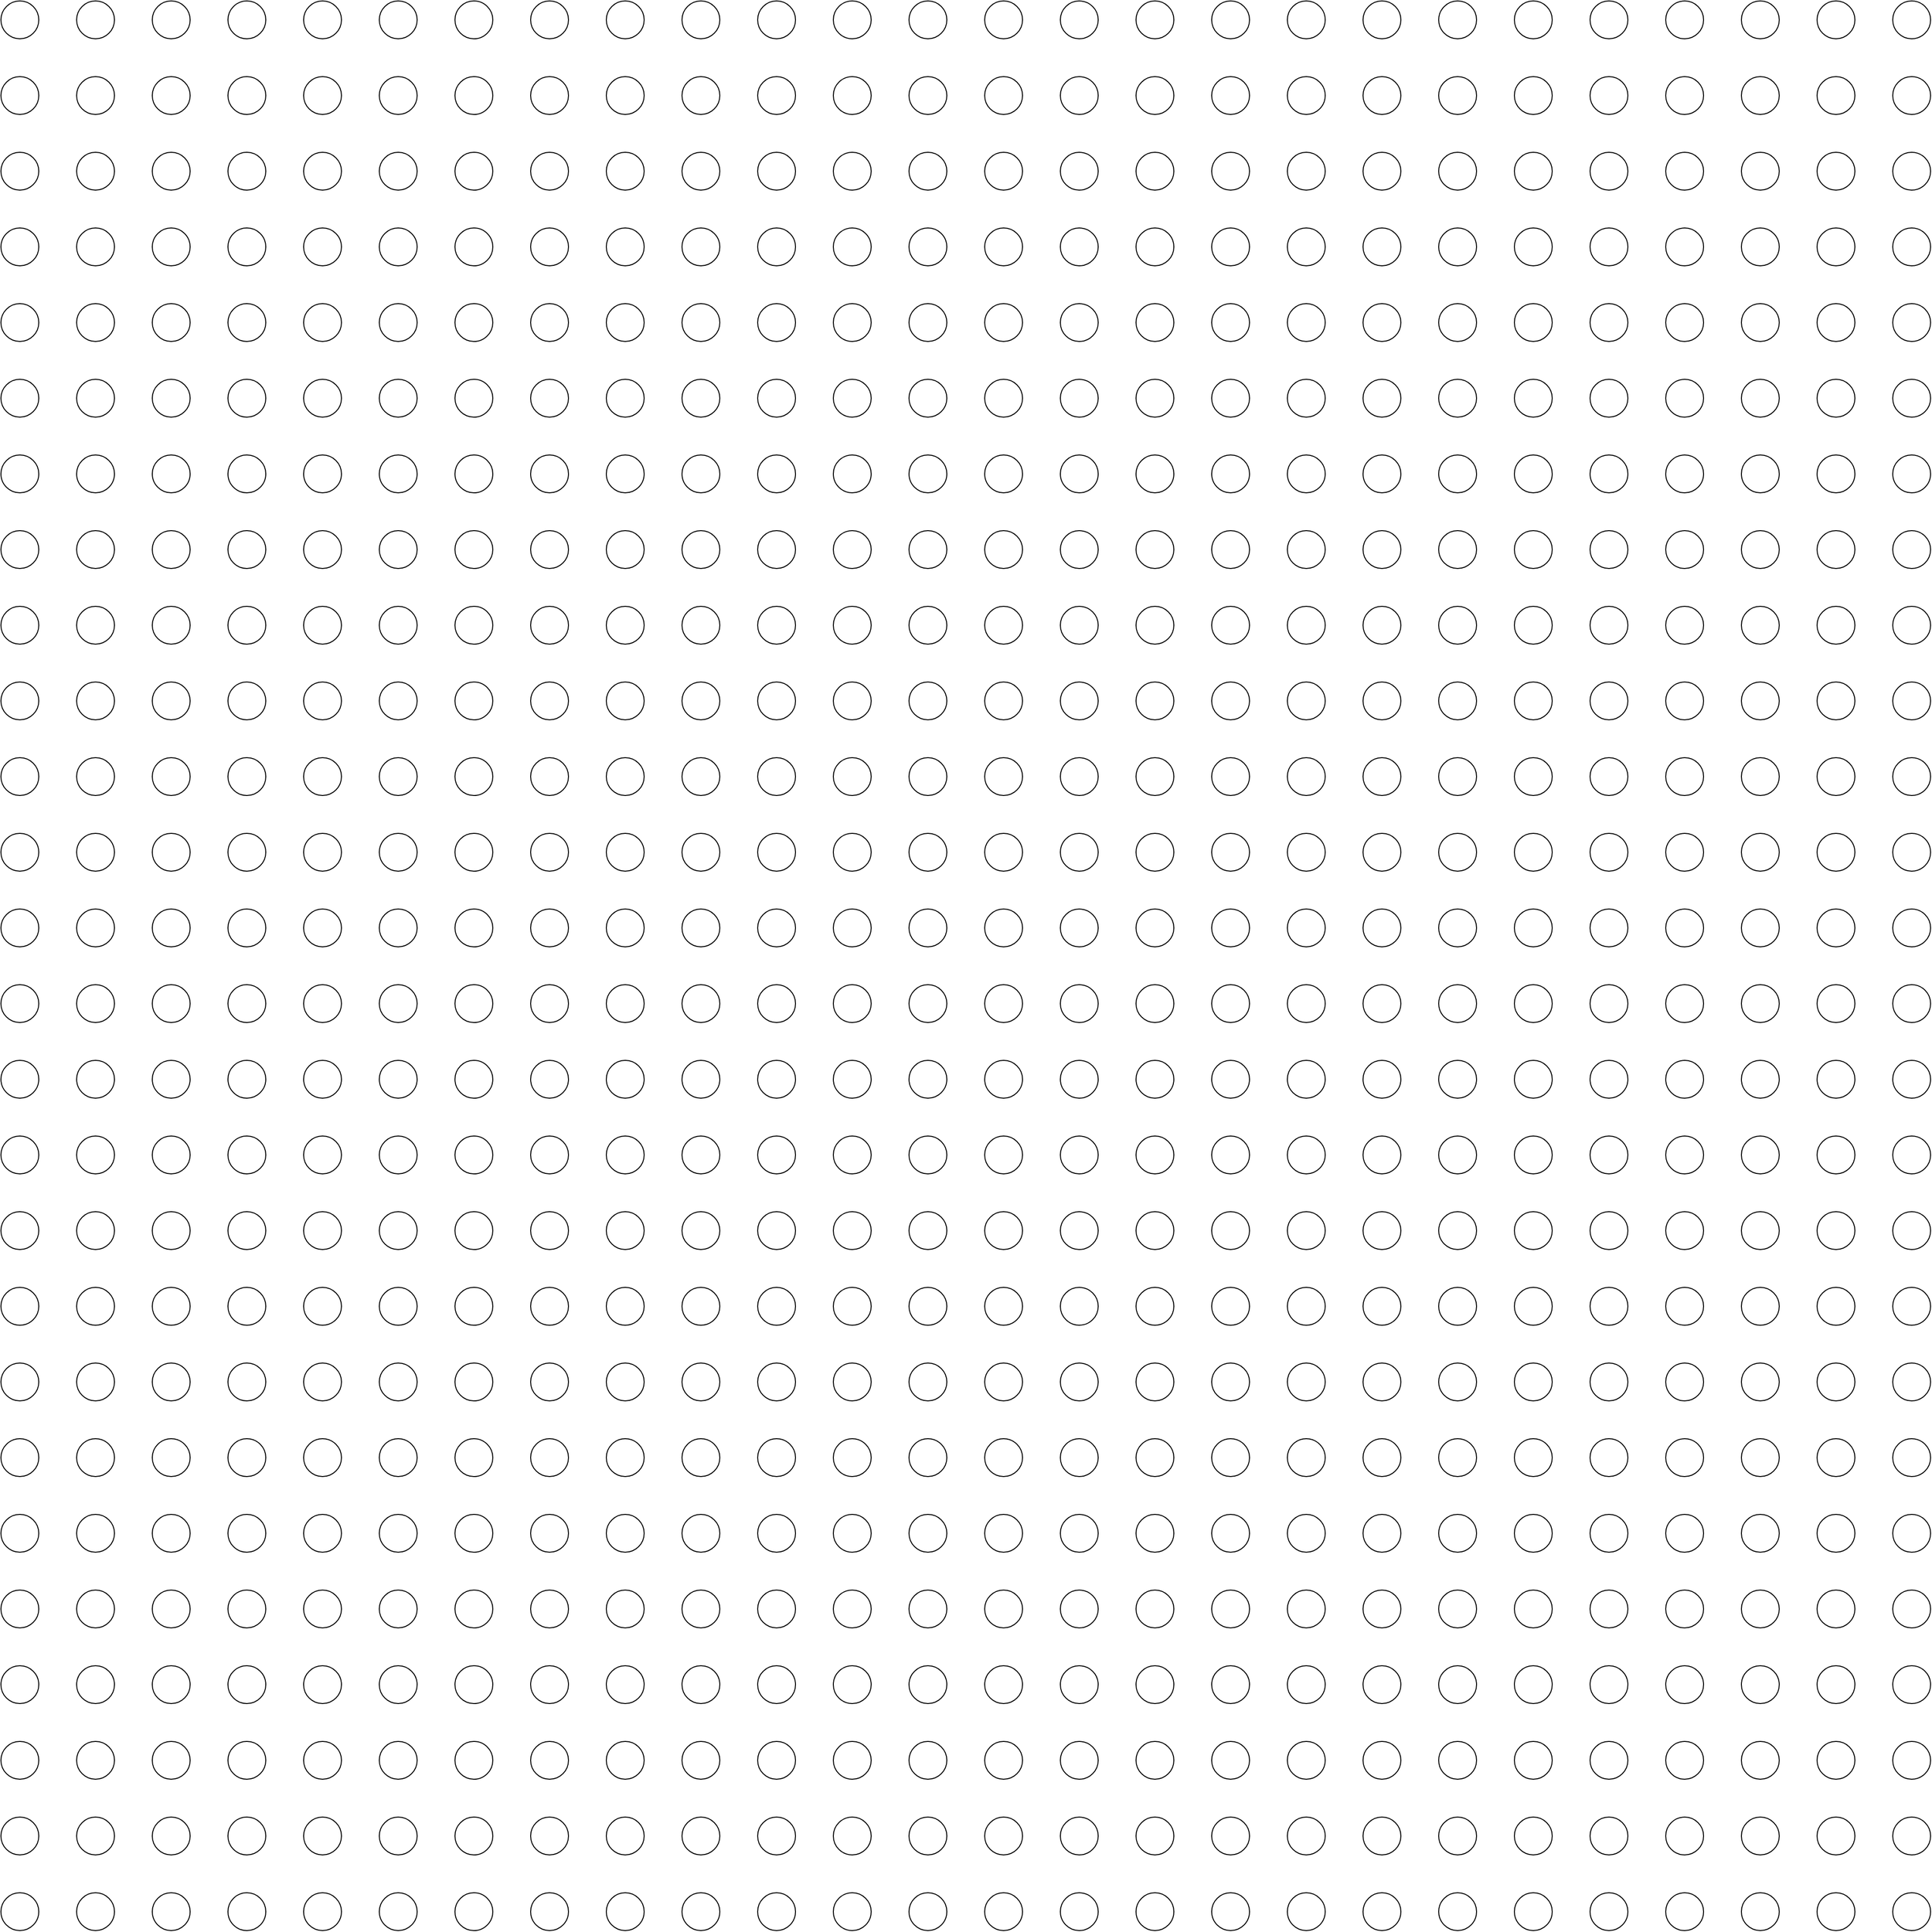 <mxfile>
    <diagram id="xmyCLZKODAFvFpBQ7ESs" name="LAYER1">
        <mxGraphModel dx="4600" dy="4080" grid="1" gridSize="10" guides="1" tooltips="1" connect="1" arrows="1" fold="1" page="0" pageScale="1" pageWidth="850" pageHeight="1100" math="0" shadow="0">
            <root>
                <mxCell id="0"/>
                <mxCell id="1" parent="0"/>
                <mxCell id="2" value="" style="ellipse;whiteSpace=wrap;html=1;aspect=fixed;" vertex="1" parent="1">
                    <mxGeometry x="200" y="200" width="40" height="40" as="geometry"/>
                </mxCell>
                <mxCell id="3" value="" style="ellipse;whiteSpace=wrap;html=1;aspect=fixed;" vertex="1" parent="1">
                    <mxGeometry x="280" y="200" width="40" height="40" as="geometry"/>
                </mxCell>
                <mxCell id="4" value="" style="ellipse;whiteSpace=wrap;html=1;aspect=fixed;" vertex="1" parent="1">
                    <mxGeometry x="360" y="200" width="40" height="40" as="geometry"/>
                </mxCell>
                <mxCell id="5" value="" style="ellipse;whiteSpace=wrap;html=1;aspect=fixed;" vertex="1" parent="1">
                    <mxGeometry x="440" y="200" width="40" height="40" as="geometry"/>
                </mxCell>
                <mxCell id="6" value="" style="ellipse;whiteSpace=wrap;html=1;aspect=fixed;" vertex="1" parent="1">
                    <mxGeometry x="520" y="200" width="40" height="40" as="geometry"/>
                </mxCell>
                <mxCell id="7" value="" style="ellipse;whiteSpace=wrap;html=1;aspect=fixed;" vertex="1" parent="1">
                    <mxGeometry x="600" y="200" width="40" height="40" as="geometry"/>
                </mxCell>
                <mxCell id="8" value="" style="ellipse;whiteSpace=wrap;html=1;aspect=fixed;" vertex="1" parent="1">
                    <mxGeometry x="680" y="200" width="40" height="40" as="geometry"/>
                </mxCell>
                <mxCell id="9" value="" style="ellipse;whiteSpace=wrap;html=1;aspect=fixed;" vertex="1" parent="1">
                    <mxGeometry x="760" y="200" width="40" height="40" as="geometry"/>
                </mxCell>
                <mxCell id="10" value="" style="ellipse;whiteSpace=wrap;html=1;aspect=fixed;" vertex="1" parent="1">
                    <mxGeometry x="840" y="200" width="40" height="40" as="geometry"/>
                </mxCell>
                <mxCell id="11" value="" style="ellipse;whiteSpace=wrap;html=1;aspect=fixed;" vertex="1" parent="1">
                    <mxGeometry x="920" y="200" width="40" height="40" as="geometry"/>
                </mxCell>
                <mxCell id="12" value="" style="ellipse;whiteSpace=wrap;html=1;aspect=fixed;" vertex="1" parent="1">
                    <mxGeometry x="1000" y="200" width="40" height="40" as="geometry"/>
                </mxCell>
                <mxCell id="13" value="" style="ellipse;whiteSpace=wrap;html=1;aspect=fixed;" vertex="1" parent="1">
                    <mxGeometry x="1080" y="200" width="40" height="40" as="geometry"/>
                </mxCell>
                <mxCell id="14" value="" style="ellipse;whiteSpace=wrap;html=1;aspect=fixed;" vertex="1" parent="1">
                    <mxGeometry x="1160" y="200" width="40" height="40" as="geometry"/>
                </mxCell>
                <mxCell id="15" value="" style="ellipse;whiteSpace=wrap;html=1;aspect=fixed;" vertex="1" parent="1">
                    <mxGeometry x="1240" y="200" width="40" height="40" as="geometry"/>
                </mxCell>
                <mxCell id="16" value="" style="ellipse;whiteSpace=wrap;html=1;aspect=fixed;" vertex="1" parent="1">
                    <mxGeometry x="1320" y="200" width="40" height="40" as="geometry"/>
                </mxCell>
                <mxCell id="17" value="" style="ellipse;whiteSpace=wrap;html=1;aspect=fixed;" vertex="1" parent="1">
                    <mxGeometry x="1400" y="200" width="40" height="40" as="geometry"/>
                </mxCell>
                <mxCell id="18" value="" style="ellipse;whiteSpace=wrap;html=1;aspect=fixed;" vertex="1" parent="1">
                    <mxGeometry x="1480" y="200" width="40" height="40" as="geometry"/>
                </mxCell>
                <mxCell id="19" value="" style="ellipse;whiteSpace=wrap;html=1;aspect=fixed;" vertex="1" parent="1">
                    <mxGeometry x="1560" y="200" width="40" height="40" as="geometry"/>
                </mxCell>
                <mxCell id="20" value="" style="ellipse;whiteSpace=wrap;html=1;aspect=fixed;" vertex="1" parent="1">
                    <mxGeometry x="1640" y="200" width="40" height="40" as="geometry"/>
                </mxCell>
                <mxCell id="21" value="" style="ellipse;whiteSpace=wrap;html=1;aspect=fixed;" vertex="1" parent="1">
                    <mxGeometry x="1720" y="200" width="40" height="40" as="geometry"/>
                </mxCell>
                <mxCell id="22" value="" style="ellipse;whiteSpace=wrap;html=1;aspect=fixed;" vertex="1" parent="1">
                    <mxGeometry x="1800" y="200" width="40" height="40" as="geometry"/>
                </mxCell>
                <mxCell id="23" value="" style="ellipse;whiteSpace=wrap;html=1;aspect=fixed;" vertex="1" parent="1">
                    <mxGeometry x="1880" y="200" width="40" height="40" as="geometry"/>
                </mxCell>
                <mxCell id="24" value="" style="ellipse;whiteSpace=wrap;html=1;aspect=fixed;" vertex="1" parent="1">
                    <mxGeometry x="1960" y="200" width="40" height="40" as="geometry"/>
                </mxCell>
                <mxCell id="25" value="" style="ellipse;whiteSpace=wrap;html=1;aspect=fixed;" vertex="1" parent="1">
                    <mxGeometry x="2040" y="200" width="40" height="40" as="geometry"/>
                </mxCell>
                <mxCell id="26" value="" style="ellipse;whiteSpace=wrap;html=1;aspect=fixed;" vertex="1" parent="1">
                    <mxGeometry x="2120" y="200" width="40" height="40" as="geometry"/>
                </mxCell>
                <mxCell id="27" value="" style="ellipse;whiteSpace=wrap;html=1;aspect=fixed;" vertex="1" parent="1">
                    <mxGeometry x="200" y="280" width="40" height="40" as="geometry"/>
                </mxCell>
                <mxCell id="28" value="" style="ellipse;whiteSpace=wrap;html=1;aspect=fixed;" vertex="1" parent="1">
                    <mxGeometry x="280" y="280" width="40" height="40" as="geometry"/>
                </mxCell>
                <mxCell id="29" value="" style="ellipse;whiteSpace=wrap;html=1;aspect=fixed;" vertex="1" parent="1">
                    <mxGeometry x="360" y="280" width="40" height="40" as="geometry"/>
                </mxCell>
                <mxCell id="30" value="" style="ellipse;whiteSpace=wrap;html=1;aspect=fixed;" vertex="1" parent="1">
                    <mxGeometry x="440" y="280" width="40" height="40" as="geometry"/>
                </mxCell>
                <mxCell id="31" value="" style="ellipse;whiteSpace=wrap;html=1;aspect=fixed;" vertex="1" parent="1">
                    <mxGeometry x="520" y="280" width="40" height="40" as="geometry"/>
                </mxCell>
                <mxCell id="32" value="" style="ellipse;whiteSpace=wrap;html=1;aspect=fixed;" vertex="1" parent="1">
                    <mxGeometry x="600" y="280" width="40" height="40" as="geometry"/>
                </mxCell>
                <mxCell id="33" value="" style="ellipse;whiteSpace=wrap;html=1;aspect=fixed;" vertex="1" parent="1">
                    <mxGeometry x="680" y="280" width="40" height="40" as="geometry"/>
                </mxCell>
                <mxCell id="34" value="" style="ellipse;whiteSpace=wrap;html=1;aspect=fixed;" vertex="1" parent="1">
                    <mxGeometry x="760" y="280" width="40" height="40" as="geometry"/>
                </mxCell>
                <mxCell id="35" value="" style="ellipse;whiteSpace=wrap;html=1;aspect=fixed;" vertex="1" parent="1">
                    <mxGeometry x="840" y="280" width="40" height="40" as="geometry"/>
                </mxCell>
                <mxCell id="36" value="" style="ellipse;whiteSpace=wrap;html=1;aspect=fixed;" vertex="1" parent="1">
                    <mxGeometry x="920" y="280" width="40" height="40" as="geometry"/>
                </mxCell>
                <mxCell id="37" value="" style="ellipse;whiteSpace=wrap;html=1;aspect=fixed;" vertex="1" parent="1">
                    <mxGeometry x="1000" y="280" width="40" height="40" as="geometry"/>
                </mxCell>
                <mxCell id="38" value="" style="ellipse;whiteSpace=wrap;html=1;aspect=fixed;" vertex="1" parent="1">
                    <mxGeometry x="1080" y="280" width="40" height="40" as="geometry"/>
                </mxCell>
                <mxCell id="39" value="" style="ellipse;whiteSpace=wrap;html=1;aspect=fixed;" vertex="1" parent="1">
                    <mxGeometry x="1160" y="280" width="40" height="40" as="geometry"/>
                </mxCell>
                <mxCell id="40" value="" style="ellipse;whiteSpace=wrap;html=1;aspect=fixed;" vertex="1" parent="1">
                    <mxGeometry x="1240" y="280" width="40" height="40" as="geometry"/>
                </mxCell>
                <mxCell id="41" value="" style="ellipse;whiteSpace=wrap;html=1;aspect=fixed;" vertex="1" parent="1">
                    <mxGeometry x="1320" y="280" width="40" height="40" as="geometry"/>
                </mxCell>
                <mxCell id="42" value="" style="ellipse;whiteSpace=wrap;html=1;aspect=fixed;" vertex="1" parent="1">
                    <mxGeometry x="1400" y="280" width="40" height="40" as="geometry"/>
                </mxCell>
                <mxCell id="43" value="" style="ellipse;whiteSpace=wrap;html=1;aspect=fixed;" vertex="1" parent="1">
                    <mxGeometry x="1480" y="280" width="40" height="40" as="geometry"/>
                </mxCell>
                <mxCell id="44" value="" style="ellipse;whiteSpace=wrap;html=1;aspect=fixed;" vertex="1" parent="1">
                    <mxGeometry x="1560" y="280" width="40" height="40" as="geometry"/>
                </mxCell>
                <mxCell id="45" value="" style="ellipse;whiteSpace=wrap;html=1;aspect=fixed;" vertex="1" parent="1">
                    <mxGeometry x="1640" y="280" width="40" height="40" as="geometry"/>
                </mxCell>
                <mxCell id="46" value="" style="ellipse;whiteSpace=wrap;html=1;aspect=fixed;" vertex="1" parent="1">
                    <mxGeometry x="1720" y="280" width="40" height="40" as="geometry"/>
                </mxCell>
                <mxCell id="47" value="" style="ellipse;whiteSpace=wrap;html=1;aspect=fixed;" vertex="1" parent="1">
                    <mxGeometry x="1800" y="280" width="40" height="40" as="geometry"/>
                </mxCell>
                <mxCell id="48" value="" style="ellipse;whiteSpace=wrap;html=1;aspect=fixed;" vertex="1" parent="1">
                    <mxGeometry x="1880" y="280" width="40" height="40" as="geometry"/>
                </mxCell>
                <mxCell id="49" value="" style="ellipse;whiteSpace=wrap;html=1;aspect=fixed;" vertex="1" parent="1">
                    <mxGeometry x="1960" y="280" width="40" height="40" as="geometry"/>
                </mxCell>
                <mxCell id="50" value="" style="ellipse;whiteSpace=wrap;html=1;aspect=fixed;" vertex="1" parent="1">
                    <mxGeometry x="2040" y="280" width="40" height="40" as="geometry"/>
                </mxCell>
                <mxCell id="51" value="" style="ellipse;whiteSpace=wrap;html=1;aspect=fixed;" vertex="1" parent="1">
                    <mxGeometry x="2120" y="280" width="40" height="40" as="geometry"/>
                </mxCell>
                <mxCell id="52" value="" style="ellipse;whiteSpace=wrap;html=1;aspect=fixed;" vertex="1" parent="1">
                    <mxGeometry x="200" y="360" width="40" height="40" as="geometry"/>
                </mxCell>
                <mxCell id="53" value="" style="ellipse;whiteSpace=wrap;html=1;aspect=fixed;" vertex="1" parent="1">
                    <mxGeometry x="280" y="360" width="40" height="40" as="geometry"/>
                </mxCell>
                <mxCell id="54" value="" style="ellipse;whiteSpace=wrap;html=1;aspect=fixed;" vertex="1" parent="1">
                    <mxGeometry x="360" y="360" width="40" height="40" as="geometry"/>
                </mxCell>
                <mxCell id="55" value="" style="ellipse;whiteSpace=wrap;html=1;aspect=fixed;" vertex="1" parent="1">
                    <mxGeometry x="440" y="360" width="40" height="40" as="geometry"/>
                </mxCell>
                <mxCell id="56" value="" style="ellipse;whiteSpace=wrap;html=1;aspect=fixed;" vertex="1" parent="1">
                    <mxGeometry x="520" y="360" width="40" height="40" as="geometry"/>
                </mxCell>
                <mxCell id="57" value="" style="ellipse;whiteSpace=wrap;html=1;aspect=fixed;" vertex="1" parent="1">
                    <mxGeometry x="600" y="360" width="40" height="40" as="geometry"/>
                </mxCell>
                <mxCell id="58" value="" style="ellipse;whiteSpace=wrap;html=1;aspect=fixed;" vertex="1" parent="1">
                    <mxGeometry x="680" y="360" width="40" height="40" as="geometry"/>
                </mxCell>
                <mxCell id="59" value="" style="ellipse;whiteSpace=wrap;html=1;aspect=fixed;" vertex="1" parent="1">
                    <mxGeometry x="760" y="360" width="40" height="40" as="geometry"/>
                </mxCell>
                <mxCell id="60" value="" style="ellipse;whiteSpace=wrap;html=1;aspect=fixed;" vertex="1" parent="1">
                    <mxGeometry x="840" y="360" width="40" height="40" as="geometry"/>
                </mxCell>
                <mxCell id="61" value="" style="ellipse;whiteSpace=wrap;html=1;aspect=fixed;" vertex="1" parent="1">
                    <mxGeometry x="920" y="360" width="40" height="40" as="geometry"/>
                </mxCell>
                <mxCell id="62" value="" style="ellipse;whiteSpace=wrap;html=1;aspect=fixed;" vertex="1" parent="1">
                    <mxGeometry x="1000" y="360" width="40" height="40" as="geometry"/>
                </mxCell>
                <mxCell id="63" value="" style="ellipse;whiteSpace=wrap;html=1;aspect=fixed;" vertex="1" parent="1">
                    <mxGeometry x="1080" y="360" width="40" height="40" as="geometry"/>
                </mxCell>
                <mxCell id="64" value="" style="ellipse;whiteSpace=wrap;html=1;aspect=fixed;" vertex="1" parent="1">
                    <mxGeometry x="1160" y="360" width="40" height="40" as="geometry"/>
                </mxCell>
                <mxCell id="65" value="" style="ellipse;whiteSpace=wrap;html=1;aspect=fixed;" vertex="1" parent="1">
                    <mxGeometry x="1240" y="360" width="40" height="40" as="geometry"/>
                </mxCell>
                <mxCell id="66" value="" style="ellipse;whiteSpace=wrap;html=1;aspect=fixed;" vertex="1" parent="1">
                    <mxGeometry x="1320" y="360" width="40" height="40" as="geometry"/>
                </mxCell>
                <mxCell id="67" value="" style="ellipse;whiteSpace=wrap;html=1;aspect=fixed;" vertex="1" parent="1">
                    <mxGeometry x="1400" y="360" width="40" height="40" as="geometry"/>
                </mxCell>
                <mxCell id="68" value="" style="ellipse;whiteSpace=wrap;html=1;aspect=fixed;" vertex="1" parent="1">
                    <mxGeometry x="1480" y="360" width="40" height="40" as="geometry"/>
                </mxCell>
                <mxCell id="69" value="" style="ellipse;whiteSpace=wrap;html=1;aspect=fixed;" vertex="1" parent="1">
                    <mxGeometry x="1560" y="360" width="40" height="40" as="geometry"/>
                </mxCell>
                <mxCell id="70" value="" style="ellipse;whiteSpace=wrap;html=1;aspect=fixed;" vertex="1" parent="1">
                    <mxGeometry x="1640" y="360" width="40" height="40" as="geometry"/>
                </mxCell>
                <mxCell id="71" value="" style="ellipse;whiteSpace=wrap;html=1;aspect=fixed;" vertex="1" parent="1">
                    <mxGeometry x="1720" y="360" width="40" height="40" as="geometry"/>
                </mxCell>
                <mxCell id="72" value="" style="ellipse;whiteSpace=wrap;html=1;aspect=fixed;" vertex="1" parent="1">
                    <mxGeometry x="1800" y="360" width="40" height="40" as="geometry"/>
                </mxCell>
                <mxCell id="73" value="" style="ellipse;whiteSpace=wrap;html=1;aspect=fixed;" vertex="1" parent="1">
                    <mxGeometry x="1880" y="360" width="40" height="40" as="geometry"/>
                </mxCell>
                <mxCell id="74" value="" style="ellipse;whiteSpace=wrap;html=1;aspect=fixed;" vertex="1" parent="1">
                    <mxGeometry x="1960" y="360" width="40" height="40" as="geometry"/>
                </mxCell>
                <mxCell id="75" value="" style="ellipse;whiteSpace=wrap;html=1;aspect=fixed;" vertex="1" parent="1">
                    <mxGeometry x="2040" y="360" width="40" height="40" as="geometry"/>
                </mxCell>
                <mxCell id="76" value="" style="ellipse;whiteSpace=wrap;html=1;aspect=fixed;" vertex="1" parent="1">
                    <mxGeometry x="2120" y="360" width="40" height="40" as="geometry"/>
                </mxCell>
                <mxCell id="77" value="" style="ellipse;whiteSpace=wrap;html=1;aspect=fixed;" vertex="1" parent="1">
                    <mxGeometry x="200" y="440" width="40" height="40" as="geometry"/>
                </mxCell>
                <mxCell id="78" value="" style="ellipse;whiteSpace=wrap;html=1;aspect=fixed;" vertex="1" parent="1">
                    <mxGeometry x="280" y="440" width="40" height="40" as="geometry"/>
                </mxCell>
                <mxCell id="79" value="" style="ellipse;whiteSpace=wrap;html=1;aspect=fixed;" vertex="1" parent="1">
                    <mxGeometry x="360" y="440" width="40" height="40" as="geometry"/>
                </mxCell>
                <mxCell id="80" value="" style="ellipse;whiteSpace=wrap;html=1;aspect=fixed;" vertex="1" parent="1">
                    <mxGeometry x="440" y="440" width="40" height="40" as="geometry"/>
                </mxCell>
                <mxCell id="81" value="" style="ellipse;whiteSpace=wrap;html=1;aspect=fixed;" vertex="1" parent="1">
                    <mxGeometry x="520" y="440" width="40" height="40" as="geometry"/>
                </mxCell>
                <mxCell id="82" value="" style="ellipse;whiteSpace=wrap;html=1;aspect=fixed;" vertex="1" parent="1">
                    <mxGeometry x="600" y="440" width="40" height="40" as="geometry"/>
                </mxCell>
                <mxCell id="83" value="" style="ellipse;whiteSpace=wrap;html=1;aspect=fixed;" vertex="1" parent="1">
                    <mxGeometry x="680" y="440" width="40" height="40" as="geometry"/>
                </mxCell>
                <mxCell id="84" value="" style="ellipse;whiteSpace=wrap;html=1;aspect=fixed;" vertex="1" parent="1">
                    <mxGeometry x="760" y="440" width="40" height="40" as="geometry"/>
                </mxCell>
                <mxCell id="85" value="" style="ellipse;whiteSpace=wrap;html=1;aspect=fixed;" vertex="1" parent="1">
                    <mxGeometry x="840" y="440" width="40" height="40" as="geometry"/>
                </mxCell>
                <mxCell id="86" value="" style="ellipse;whiteSpace=wrap;html=1;aspect=fixed;" vertex="1" parent="1">
                    <mxGeometry x="920" y="440" width="40" height="40" as="geometry"/>
                </mxCell>
                <mxCell id="87" value="" style="ellipse;whiteSpace=wrap;html=1;aspect=fixed;" vertex="1" parent="1">
                    <mxGeometry x="1000" y="440" width="40" height="40" as="geometry"/>
                </mxCell>
                <mxCell id="88" value="" style="ellipse;whiteSpace=wrap;html=1;aspect=fixed;" vertex="1" parent="1">
                    <mxGeometry x="1080" y="440" width="40" height="40" as="geometry"/>
                </mxCell>
                <mxCell id="89" value="" style="ellipse;whiteSpace=wrap;html=1;aspect=fixed;" vertex="1" parent="1">
                    <mxGeometry x="1160" y="440" width="40" height="40" as="geometry"/>
                </mxCell>
                <mxCell id="90" value="" style="ellipse;whiteSpace=wrap;html=1;aspect=fixed;" vertex="1" parent="1">
                    <mxGeometry x="1240" y="440" width="40" height="40" as="geometry"/>
                </mxCell>
                <mxCell id="91" value="" style="ellipse;whiteSpace=wrap;html=1;aspect=fixed;" vertex="1" parent="1">
                    <mxGeometry x="1320" y="440" width="40" height="40" as="geometry"/>
                </mxCell>
                <mxCell id="92" value="" style="ellipse;whiteSpace=wrap;html=1;aspect=fixed;" vertex="1" parent="1">
                    <mxGeometry x="1400" y="440" width="40" height="40" as="geometry"/>
                </mxCell>
                <mxCell id="93" value="" style="ellipse;whiteSpace=wrap;html=1;aspect=fixed;" vertex="1" parent="1">
                    <mxGeometry x="1480" y="440" width="40" height="40" as="geometry"/>
                </mxCell>
                <mxCell id="94" value="" style="ellipse;whiteSpace=wrap;html=1;aspect=fixed;" vertex="1" parent="1">
                    <mxGeometry x="1560" y="440" width="40" height="40" as="geometry"/>
                </mxCell>
                <mxCell id="95" value="" style="ellipse;whiteSpace=wrap;html=1;aspect=fixed;" vertex="1" parent="1">
                    <mxGeometry x="1640" y="440" width="40" height="40" as="geometry"/>
                </mxCell>
                <mxCell id="96" value="" style="ellipse;whiteSpace=wrap;html=1;aspect=fixed;" vertex="1" parent="1">
                    <mxGeometry x="1720" y="440" width="40" height="40" as="geometry"/>
                </mxCell>
                <mxCell id="97" value="" style="ellipse;whiteSpace=wrap;html=1;aspect=fixed;" vertex="1" parent="1">
                    <mxGeometry x="1800" y="440" width="40" height="40" as="geometry"/>
                </mxCell>
                <mxCell id="98" value="" style="ellipse;whiteSpace=wrap;html=1;aspect=fixed;" vertex="1" parent="1">
                    <mxGeometry x="1880" y="440" width="40" height="40" as="geometry"/>
                </mxCell>
                <mxCell id="99" value="" style="ellipse;whiteSpace=wrap;html=1;aspect=fixed;" vertex="1" parent="1">
                    <mxGeometry x="1960" y="440" width="40" height="40" as="geometry"/>
                </mxCell>
                <mxCell id="100" value="" style="ellipse;whiteSpace=wrap;html=1;aspect=fixed;" vertex="1" parent="1">
                    <mxGeometry x="2040" y="440" width="40" height="40" as="geometry"/>
                </mxCell>
                <mxCell id="101" value="" style="ellipse;whiteSpace=wrap;html=1;aspect=fixed;" vertex="1" parent="1">
                    <mxGeometry x="2120" y="440" width="40" height="40" as="geometry"/>
                </mxCell>
                <mxCell id="102" value="" style="ellipse;whiteSpace=wrap;html=1;aspect=fixed;" vertex="1" parent="1">
                    <mxGeometry x="200" y="520" width="40" height="40" as="geometry"/>
                </mxCell>
                <mxCell id="103" value="" style="ellipse;whiteSpace=wrap;html=1;aspect=fixed;" vertex="1" parent="1">
                    <mxGeometry x="280" y="520" width="40" height="40" as="geometry"/>
                </mxCell>
                <mxCell id="104" value="" style="ellipse;whiteSpace=wrap;html=1;aspect=fixed;" vertex="1" parent="1">
                    <mxGeometry x="360" y="520" width="40" height="40" as="geometry"/>
                </mxCell>
                <mxCell id="105" value="" style="ellipse;whiteSpace=wrap;html=1;aspect=fixed;" vertex="1" parent="1">
                    <mxGeometry x="440" y="520" width="40" height="40" as="geometry"/>
                </mxCell>
                <mxCell id="106" value="" style="ellipse;whiteSpace=wrap;html=1;aspect=fixed;" vertex="1" parent="1">
                    <mxGeometry x="520" y="520" width="40" height="40" as="geometry"/>
                </mxCell>
                <mxCell id="107" value="" style="ellipse;whiteSpace=wrap;html=1;aspect=fixed;" vertex="1" parent="1">
                    <mxGeometry x="600" y="520" width="40" height="40" as="geometry"/>
                </mxCell>
                <mxCell id="108" value="" style="ellipse;whiteSpace=wrap;html=1;aspect=fixed;" vertex="1" parent="1">
                    <mxGeometry x="680" y="520" width="40" height="40" as="geometry"/>
                </mxCell>
                <mxCell id="109" value="" style="ellipse;whiteSpace=wrap;html=1;aspect=fixed;" vertex="1" parent="1">
                    <mxGeometry x="760" y="520" width="40" height="40" as="geometry"/>
                </mxCell>
                <mxCell id="110" value="" style="ellipse;whiteSpace=wrap;html=1;aspect=fixed;" vertex="1" parent="1">
                    <mxGeometry x="840" y="520" width="40" height="40" as="geometry"/>
                </mxCell>
                <mxCell id="111" value="" style="ellipse;whiteSpace=wrap;html=1;aspect=fixed;" vertex="1" parent="1">
                    <mxGeometry x="920" y="520" width="40" height="40" as="geometry"/>
                </mxCell>
                <mxCell id="112" value="" style="ellipse;whiteSpace=wrap;html=1;aspect=fixed;" vertex="1" parent="1">
                    <mxGeometry x="1000" y="520" width="40" height="40" as="geometry"/>
                </mxCell>
                <mxCell id="113" value="" style="ellipse;whiteSpace=wrap;html=1;aspect=fixed;" vertex="1" parent="1">
                    <mxGeometry x="1080" y="520" width="40" height="40" as="geometry"/>
                </mxCell>
                <mxCell id="114" value="" style="ellipse;whiteSpace=wrap;html=1;aspect=fixed;" vertex="1" parent="1">
                    <mxGeometry x="1160" y="520" width="40" height="40" as="geometry"/>
                </mxCell>
                <mxCell id="115" value="" style="ellipse;whiteSpace=wrap;html=1;aspect=fixed;" vertex="1" parent="1">
                    <mxGeometry x="1240" y="520" width="40" height="40" as="geometry"/>
                </mxCell>
                <mxCell id="116" value="" style="ellipse;whiteSpace=wrap;html=1;aspect=fixed;" vertex="1" parent="1">
                    <mxGeometry x="1320" y="520" width="40" height="40" as="geometry"/>
                </mxCell>
                <mxCell id="117" value="" style="ellipse;whiteSpace=wrap;html=1;aspect=fixed;" vertex="1" parent="1">
                    <mxGeometry x="1400" y="520" width="40" height="40" as="geometry"/>
                </mxCell>
                <mxCell id="118" value="" style="ellipse;whiteSpace=wrap;html=1;aspect=fixed;" vertex="1" parent="1">
                    <mxGeometry x="1480" y="520" width="40" height="40" as="geometry"/>
                </mxCell>
                <mxCell id="119" value="" style="ellipse;whiteSpace=wrap;html=1;aspect=fixed;" vertex="1" parent="1">
                    <mxGeometry x="1560" y="520" width="40" height="40" as="geometry"/>
                </mxCell>
                <mxCell id="120" value="" style="ellipse;whiteSpace=wrap;html=1;aspect=fixed;" vertex="1" parent="1">
                    <mxGeometry x="1640" y="520" width="40" height="40" as="geometry"/>
                </mxCell>
                <mxCell id="121" value="" style="ellipse;whiteSpace=wrap;html=1;aspect=fixed;" vertex="1" parent="1">
                    <mxGeometry x="1720" y="520" width="40" height="40" as="geometry"/>
                </mxCell>
                <mxCell id="122" value="" style="ellipse;whiteSpace=wrap;html=1;aspect=fixed;" vertex="1" parent="1">
                    <mxGeometry x="1800" y="520" width="40" height="40" as="geometry"/>
                </mxCell>
                <mxCell id="123" value="" style="ellipse;whiteSpace=wrap;html=1;aspect=fixed;" vertex="1" parent="1">
                    <mxGeometry x="1880" y="520" width="40" height="40" as="geometry"/>
                </mxCell>
                <mxCell id="124" value="" style="ellipse;whiteSpace=wrap;html=1;aspect=fixed;" vertex="1" parent="1">
                    <mxGeometry x="1960" y="520" width="40" height="40" as="geometry"/>
                </mxCell>
                <mxCell id="125" value="" style="ellipse;whiteSpace=wrap;html=1;aspect=fixed;" vertex="1" parent="1">
                    <mxGeometry x="2040" y="520" width="40" height="40" as="geometry"/>
                </mxCell>
                <mxCell id="126" value="" style="ellipse;whiteSpace=wrap;html=1;aspect=fixed;" vertex="1" parent="1">
                    <mxGeometry x="2120" y="520" width="40" height="40" as="geometry"/>
                </mxCell>
                <mxCell id="127" value="" style="ellipse;whiteSpace=wrap;html=1;aspect=fixed;" vertex="1" parent="1">
                    <mxGeometry x="200" y="600" width="40" height="40" as="geometry"/>
                </mxCell>
                <mxCell id="128" value="" style="ellipse;whiteSpace=wrap;html=1;aspect=fixed;" vertex="1" parent="1">
                    <mxGeometry x="280" y="600" width="40" height="40" as="geometry"/>
                </mxCell>
                <mxCell id="129" value="" style="ellipse;whiteSpace=wrap;html=1;aspect=fixed;" vertex="1" parent="1">
                    <mxGeometry x="360" y="600" width="40" height="40" as="geometry"/>
                </mxCell>
                <mxCell id="130" value="" style="ellipse;whiteSpace=wrap;html=1;aspect=fixed;" vertex="1" parent="1">
                    <mxGeometry x="440" y="600" width="40" height="40" as="geometry"/>
                </mxCell>
                <mxCell id="131" value="" style="ellipse;whiteSpace=wrap;html=1;aspect=fixed;" vertex="1" parent="1">
                    <mxGeometry x="520" y="600" width="40" height="40" as="geometry"/>
                </mxCell>
                <mxCell id="132" value="" style="ellipse;whiteSpace=wrap;html=1;aspect=fixed;" vertex="1" parent="1">
                    <mxGeometry x="600" y="600" width="40" height="40" as="geometry"/>
                </mxCell>
                <mxCell id="133" value="" style="ellipse;whiteSpace=wrap;html=1;aspect=fixed;" vertex="1" parent="1">
                    <mxGeometry x="680" y="600" width="40" height="40" as="geometry"/>
                </mxCell>
                <mxCell id="134" value="" style="ellipse;whiteSpace=wrap;html=1;aspect=fixed;" vertex="1" parent="1">
                    <mxGeometry x="760" y="600" width="40" height="40" as="geometry"/>
                </mxCell>
                <mxCell id="135" value="" style="ellipse;whiteSpace=wrap;html=1;aspect=fixed;" vertex="1" parent="1">
                    <mxGeometry x="840" y="600" width="40" height="40" as="geometry"/>
                </mxCell>
                <mxCell id="136" value="" style="ellipse;whiteSpace=wrap;html=1;aspect=fixed;" vertex="1" parent="1">
                    <mxGeometry x="920" y="600" width="40" height="40" as="geometry"/>
                </mxCell>
                <mxCell id="137" value="" style="ellipse;whiteSpace=wrap;html=1;aspect=fixed;" vertex="1" parent="1">
                    <mxGeometry x="1000" y="600" width="40" height="40" as="geometry"/>
                </mxCell>
                <mxCell id="138" value="" style="ellipse;whiteSpace=wrap;html=1;aspect=fixed;" vertex="1" parent="1">
                    <mxGeometry x="1080" y="600" width="40" height="40" as="geometry"/>
                </mxCell>
                <mxCell id="139" value="" style="ellipse;whiteSpace=wrap;html=1;aspect=fixed;" vertex="1" parent="1">
                    <mxGeometry x="1160" y="600" width="40" height="40" as="geometry"/>
                </mxCell>
                <mxCell id="140" value="" style="ellipse;whiteSpace=wrap;html=1;aspect=fixed;" vertex="1" parent="1">
                    <mxGeometry x="1240" y="600" width="40" height="40" as="geometry"/>
                </mxCell>
                <mxCell id="141" value="" style="ellipse;whiteSpace=wrap;html=1;aspect=fixed;" vertex="1" parent="1">
                    <mxGeometry x="1320" y="600" width="40" height="40" as="geometry"/>
                </mxCell>
                <mxCell id="142" value="" style="ellipse;whiteSpace=wrap;html=1;aspect=fixed;" vertex="1" parent="1">
                    <mxGeometry x="1400" y="600" width="40" height="40" as="geometry"/>
                </mxCell>
                <mxCell id="143" value="" style="ellipse;whiteSpace=wrap;html=1;aspect=fixed;" vertex="1" parent="1">
                    <mxGeometry x="1480" y="600" width="40" height="40" as="geometry"/>
                </mxCell>
                <mxCell id="144" value="" style="ellipse;whiteSpace=wrap;html=1;aspect=fixed;" vertex="1" parent="1">
                    <mxGeometry x="1560" y="600" width="40" height="40" as="geometry"/>
                </mxCell>
                <mxCell id="145" value="" style="ellipse;whiteSpace=wrap;html=1;aspect=fixed;" vertex="1" parent="1">
                    <mxGeometry x="1640" y="600" width="40" height="40" as="geometry"/>
                </mxCell>
                <mxCell id="146" value="" style="ellipse;whiteSpace=wrap;html=1;aspect=fixed;" vertex="1" parent="1">
                    <mxGeometry x="1720" y="600" width="40" height="40" as="geometry"/>
                </mxCell>
                <mxCell id="147" value="" style="ellipse;whiteSpace=wrap;html=1;aspect=fixed;" vertex="1" parent="1">
                    <mxGeometry x="1800" y="600" width="40" height="40" as="geometry"/>
                </mxCell>
                <mxCell id="148" value="" style="ellipse;whiteSpace=wrap;html=1;aspect=fixed;" vertex="1" parent="1">
                    <mxGeometry x="1880" y="600" width="40" height="40" as="geometry"/>
                </mxCell>
                <mxCell id="149" value="" style="ellipse;whiteSpace=wrap;html=1;aspect=fixed;" vertex="1" parent="1">
                    <mxGeometry x="1960" y="600" width="40" height="40" as="geometry"/>
                </mxCell>
                <mxCell id="150" value="" style="ellipse;whiteSpace=wrap;html=1;aspect=fixed;" vertex="1" parent="1">
                    <mxGeometry x="2040" y="600" width="40" height="40" as="geometry"/>
                </mxCell>
                <mxCell id="151" value="" style="ellipse;whiteSpace=wrap;html=1;aspect=fixed;" vertex="1" parent="1">
                    <mxGeometry x="2120" y="600" width="40" height="40" as="geometry"/>
                </mxCell>
                <mxCell id="152" value="" style="ellipse;whiteSpace=wrap;html=1;aspect=fixed;" vertex="1" parent="1">
                    <mxGeometry x="200" y="680" width="40" height="40" as="geometry"/>
                </mxCell>
                <mxCell id="153" value="" style="ellipse;whiteSpace=wrap;html=1;aspect=fixed;" vertex="1" parent="1">
                    <mxGeometry x="280" y="680" width="40" height="40" as="geometry"/>
                </mxCell>
                <mxCell id="154" value="" style="ellipse;whiteSpace=wrap;html=1;aspect=fixed;" vertex="1" parent="1">
                    <mxGeometry x="360" y="680" width="40" height="40" as="geometry"/>
                </mxCell>
                <mxCell id="155" value="" style="ellipse;whiteSpace=wrap;html=1;aspect=fixed;" vertex="1" parent="1">
                    <mxGeometry x="440" y="680" width="40" height="40" as="geometry"/>
                </mxCell>
                <mxCell id="156" value="" style="ellipse;whiteSpace=wrap;html=1;aspect=fixed;" vertex="1" parent="1">
                    <mxGeometry x="520" y="680" width="40" height="40" as="geometry"/>
                </mxCell>
                <mxCell id="157" value="" style="ellipse;whiteSpace=wrap;html=1;aspect=fixed;" vertex="1" parent="1">
                    <mxGeometry x="600" y="680" width="40" height="40" as="geometry"/>
                </mxCell>
                <mxCell id="158" value="" style="ellipse;whiteSpace=wrap;html=1;aspect=fixed;" vertex="1" parent="1">
                    <mxGeometry x="680" y="680" width="40" height="40" as="geometry"/>
                </mxCell>
                <mxCell id="159" value="" style="ellipse;whiteSpace=wrap;html=1;aspect=fixed;" vertex="1" parent="1">
                    <mxGeometry x="760" y="680" width="40" height="40" as="geometry"/>
                </mxCell>
                <mxCell id="160" value="" style="ellipse;whiteSpace=wrap;html=1;aspect=fixed;" vertex="1" parent="1">
                    <mxGeometry x="840" y="680" width="40" height="40" as="geometry"/>
                </mxCell>
                <mxCell id="161" value="" style="ellipse;whiteSpace=wrap;html=1;aspect=fixed;" vertex="1" parent="1">
                    <mxGeometry x="920" y="680" width="40" height="40" as="geometry"/>
                </mxCell>
                <mxCell id="162" value="" style="ellipse;whiteSpace=wrap;html=1;aspect=fixed;" vertex="1" parent="1">
                    <mxGeometry x="1000" y="680" width="40" height="40" as="geometry"/>
                </mxCell>
                <mxCell id="163" value="" style="ellipse;whiteSpace=wrap;html=1;aspect=fixed;" vertex="1" parent="1">
                    <mxGeometry x="1080" y="680" width="40" height="40" as="geometry"/>
                </mxCell>
                <mxCell id="164" value="" style="ellipse;whiteSpace=wrap;html=1;aspect=fixed;" vertex="1" parent="1">
                    <mxGeometry x="1160" y="680" width="40" height="40" as="geometry"/>
                </mxCell>
                <mxCell id="165" value="" style="ellipse;whiteSpace=wrap;html=1;aspect=fixed;" vertex="1" parent="1">
                    <mxGeometry x="1240" y="680" width="40" height="40" as="geometry"/>
                </mxCell>
                <mxCell id="166" value="" style="ellipse;whiteSpace=wrap;html=1;aspect=fixed;" vertex="1" parent="1">
                    <mxGeometry x="1320" y="680" width="40" height="40" as="geometry"/>
                </mxCell>
                <mxCell id="167" value="" style="ellipse;whiteSpace=wrap;html=1;aspect=fixed;" vertex="1" parent="1">
                    <mxGeometry x="1400" y="680" width="40" height="40" as="geometry"/>
                </mxCell>
                <mxCell id="168" value="" style="ellipse;whiteSpace=wrap;html=1;aspect=fixed;" vertex="1" parent="1">
                    <mxGeometry x="1480" y="680" width="40" height="40" as="geometry"/>
                </mxCell>
                <mxCell id="169" value="" style="ellipse;whiteSpace=wrap;html=1;aspect=fixed;" vertex="1" parent="1">
                    <mxGeometry x="1560" y="680" width="40" height="40" as="geometry"/>
                </mxCell>
                <mxCell id="170" value="" style="ellipse;whiteSpace=wrap;html=1;aspect=fixed;" vertex="1" parent="1">
                    <mxGeometry x="1640" y="680" width="40" height="40" as="geometry"/>
                </mxCell>
                <mxCell id="171" value="" style="ellipse;whiteSpace=wrap;html=1;aspect=fixed;" vertex="1" parent="1">
                    <mxGeometry x="1720" y="680" width="40" height="40" as="geometry"/>
                </mxCell>
                <mxCell id="172" value="" style="ellipse;whiteSpace=wrap;html=1;aspect=fixed;" vertex="1" parent="1">
                    <mxGeometry x="1800" y="680" width="40" height="40" as="geometry"/>
                </mxCell>
                <mxCell id="173" value="" style="ellipse;whiteSpace=wrap;html=1;aspect=fixed;" vertex="1" parent="1">
                    <mxGeometry x="1880" y="680" width="40" height="40" as="geometry"/>
                </mxCell>
                <mxCell id="174" value="" style="ellipse;whiteSpace=wrap;html=1;aspect=fixed;" vertex="1" parent="1">
                    <mxGeometry x="1960" y="680" width="40" height="40" as="geometry"/>
                </mxCell>
                <mxCell id="175" value="" style="ellipse;whiteSpace=wrap;html=1;aspect=fixed;" vertex="1" parent="1">
                    <mxGeometry x="2040" y="680" width="40" height="40" as="geometry"/>
                </mxCell>
                <mxCell id="176" value="" style="ellipse;whiteSpace=wrap;html=1;aspect=fixed;" vertex="1" parent="1">
                    <mxGeometry x="2120" y="680" width="40" height="40" as="geometry"/>
                </mxCell>
                <mxCell id="177" value="" style="ellipse;whiteSpace=wrap;html=1;aspect=fixed;" vertex="1" parent="1">
                    <mxGeometry x="200" y="760" width="40" height="40" as="geometry"/>
                </mxCell>
                <mxCell id="178" value="" style="ellipse;whiteSpace=wrap;html=1;aspect=fixed;" vertex="1" parent="1">
                    <mxGeometry x="280" y="760" width="40" height="40" as="geometry"/>
                </mxCell>
                <mxCell id="179" value="" style="ellipse;whiteSpace=wrap;html=1;aspect=fixed;" vertex="1" parent="1">
                    <mxGeometry x="360" y="760" width="40" height="40" as="geometry"/>
                </mxCell>
                <mxCell id="180" value="" style="ellipse;whiteSpace=wrap;html=1;aspect=fixed;" vertex="1" parent="1">
                    <mxGeometry x="440" y="760" width="40" height="40" as="geometry"/>
                </mxCell>
                <mxCell id="181" value="" style="ellipse;whiteSpace=wrap;html=1;aspect=fixed;" vertex="1" parent="1">
                    <mxGeometry x="520" y="760" width="40" height="40" as="geometry"/>
                </mxCell>
                <mxCell id="182" value="" style="ellipse;whiteSpace=wrap;html=1;aspect=fixed;" vertex="1" parent="1">
                    <mxGeometry x="600" y="760" width="40" height="40" as="geometry"/>
                </mxCell>
                <mxCell id="183" value="" style="ellipse;whiteSpace=wrap;html=1;aspect=fixed;" vertex="1" parent="1">
                    <mxGeometry x="680" y="760" width="40" height="40" as="geometry"/>
                </mxCell>
                <mxCell id="184" value="" style="ellipse;whiteSpace=wrap;html=1;aspect=fixed;" vertex="1" parent="1">
                    <mxGeometry x="760" y="760" width="40" height="40" as="geometry"/>
                </mxCell>
                <mxCell id="185" value="" style="ellipse;whiteSpace=wrap;html=1;aspect=fixed;" vertex="1" parent="1">
                    <mxGeometry x="840" y="760" width="40" height="40" as="geometry"/>
                </mxCell>
                <mxCell id="186" value="" style="ellipse;whiteSpace=wrap;html=1;aspect=fixed;" vertex="1" parent="1">
                    <mxGeometry x="920" y="760" width="40" height="40" as="geometry"/>
                </mxCell>
                <mxCell id="187" value="" style="ellipse;whiteSpace=wrap;html=1;aspect=fixed;" vertex="1" parent="1">
                    <mxGeometry x="1000" y="760" width="40" height="40" as="geometry"/>
                </mxCell>
                <mxCell id="188" value="" style="ellipse;whiteSpace=wrap;html=1;aspect=fixed;" vertex="1" parent="1">
                    <mxGeometry x="1080" y="760" width="40" height="40" as="geometry"/>
                </mxCell>
                <mxCell id="189" value="" style="ellipse;whiteSpace=wrap;html=1;aspect=fixed;" vertex="1" parent="1">
                    <mxGeometry x="1160" y="760" width="40" height="40" as="geometry"/>
                </mxCell>
                <mxCell id="190" value="" style="ellipse;whiteSpace=wrap;html=1;aspect=fixed;" vertex="1" parent="1">
                    <mxGeometry x="1240" y="760" width="40" height="40" as="geometry"/>
                </mxCell>
                <mxCell id="191" value="" style="ellipse;whiteSpace=wrap;html=1;aspect=fixed;" vertex="1" parent="1">
                    <mxGeometry x="1320" y="760" width="40" height="40" as="geometry"/>
                </mxCell>
                <mxCell id="192" value="" style="ellipse;whiteSpace=wrap;html=1;aspect=fixed;" vertex="1" parent="1">
                    <mxGeometry x="1400" y="760" width="40" height="40" as="geometry"/>
                </mxCell>
                <mxCell id="193" value="" style="ellipse;whiteSpace=wrap;html=1;aspect=fixed;" vertex="1" parent="1">
                    <mxGeometry x="1480" y="760" width="40" height="40" as="geometry"/>
                </mxCell>
                <mxCell id="194" value="" style="ellipse;whiteSpace=wrap;html=1;aspect=fixed;" vertex="1" parent="1">
                    <mxGeometry x="1560" y="760" width="40" height="40" as="geometry"/>
                </mxCell>
                <mxCell id="195" value="" style="ellipse;whiteSpace=wrap;html=1;aspect=fixed;" vertex="1" parent="1">
                    <mxGeometry x="1640" y="760" width="40" height="40" as="geometry"/>
                </mxCell>
                <mxCell id="196" value="" style="ellipse;whiteSpace=wrap;html=1;aspect=fixed;" vertex="1" parent="1">
                    <mxGeometry x="1720" y="760" width="40" height="40" as="geometry"/>
                </mxCell>
                <mxCell id="197" value="" style="ellipse;whiteSpace=wrap;html=1;aspect=fixed;" vertex="1" parent="1">
                    <mxGeometry x="1800" y="760" width="40" height="40" as="geometry"/>
                </mxCell>
                <mxCell id="198" value="" style="ellipse;whiteSpace=wrap;html=1;aspect=fixed;" vertex="1" parent="1">
                    <mxGeometry x="1880" y="760" width="40" height="40" as="geometry"/>
                </mxCell>
                <mxCell id="199" value="" style="ellipse;whiteSpace=wrap;html=1;aspect=fixed;" vertex="1" parent="1">
                    <mxGeometry x="1960" y="760" width="40" height="40" as="geometry"/>
                </mxCell>
                <mxCell id="200" value="" style="ellipse;whiteSpace=wrap;html=1;aspect=fixed;" vertex="1" parent="1">
                    <mxGeometry x="2040" y="760" width="40" height="40" as="geometry"/>
                </mxCell>
                <mxCell id="201" value="" style="ellipse;whiteSpace=wrap;html=1;aspect=fixed;" vertex="1" parent="1">
                    <mxGeometry x="2120" y="760" width="40" height="40" as="geometry"/>
                </mxCell>
                <mxCell id="202" value="" style="ellipse;whiteSpace=wrap;html=1;aspect=fixed;" vertex="1" parent="1">
                    <mxGeometry x="200" y="840" width="40" height="40" as="geometry"/>
                </mxCell>
                <mxCell id="203" value="" style="ellipse;whiteSpace=wrap;html=1;aspect=fixed;" vertex="1" parent="1">
                    <mxGeometry x="280" y="840" width="40" height="40" as="geometry"/>
                </mxCell>
                <mxCell id="204" value="" style="ellipse;whiteSpace=wrap;html=1;aspect=fixed;" vertex="1" parent="1">
                    <mxGeometry x="360" y="840" width="40" height="40" as="geometry"/>
                </mxCell>
                <mxCell id="205" value="" style="ellipse;whiteSpace=wrap;html=1;aspect=fixed;" vertex="1" parent="1">
                    <mxGeometry x="440" y="840" width="40" height="40" as="geometry"/>
                </mxCell>
                <mxCell id="206" value="" style="ellipse;whiteSpace=wrap;html=1;aspect=fixed;" vertex="1" parent="1">
                    <mxGeometry x="520" y="840" width="40" height="40" as="geometry"/>
                </mxCell>
                <mxCell id="207" value="" style="ellipse;whiteSpace=wrap;html=1;aspect=fixed;" vertex="1" parent="1">
                    <mxGeometry x="600" y="840" width="40" height="40" as="geometry"/>
                </mxCell>
                <mxCell id="208" value="" style="ellipse;whiteSpace=wrap;html=1;aspect=fixed;" vertex="1" parent="1">
                    <mxGeometry x="680" y="840" width="40" height="40" as="geometry"/>
                </mxCell>
                <mxCell id="209" value="" style="ellipse;whiteSpace=wrap;html=1;aspect=fixed;" vertex="1" parent="1">
                    <mxGeometry x="760" y="840" width="40" height="40" as="geometry"/>
                </mxCell>
                <mxCell id="210" value="" style="ellipse;whiteSpace=wrap;html=1;aspect=fixed;" vertex="1" parent="1">
                    <mxGeometry x="840" y="840" width="40" height="40" as="geometry"/>
                </mxCell>
                <mxCell id="211" value="" style="ellipse;whiteSpace=wrap;html=1;aspect=fixed;" vertex="1" parent="1">
                    <mxGeometry x="920" y="840" width="40" height="40" as="geometry"/>
                </mxCell>
                <mxCell id="212" value="" style="ellipse;whiteSpace=wrap;html=1;aspect=fixed;" vertex="1" parent="1">
                    <mxGeometry x="1000" y="840" width="40" height="40" as="geometry"/>
                </mxCell>
                <mxCell id="213" value="" style="ellipse;whiteSpace=wrap;html=1;aspect=fixed;" vertex="1" parent="1">
                    <mxGeometry x="1080" y="840" width="40" height="40" as="geometry"/>
                </mxCell>
                <mxCell id="214" value="" style="ellipse;whiteSpace=wrap;html=1;aspect=fixed;" vertex="1" parent="1">
                    <mxGeometry x="1160" y="840" width="40" height="40" as="geometry"/>
                </mxCell>
                <mxCell id="215" value="" style="ellipse;whiteSpace=wrap;html=1;aspect=fixed;" vertex="1" parent="1">
                    <mxGeometry x="1240" y="840" width="40" height="40" as="geometry"/>
                </mxCell>
                <mxCell id="216" value="" style="ellipse;whiteSpace=wrap;html=1;aspect=fixed;" vertex="1" parent="1">
                    <mxGeometry x="1320" y="840" width="40" height="40" as="geometry"/>
                </mxCell>
                <mxCell id="217" value="" style="ellipse;whiteSpace=wrap;html=1;aspect=fixed;" vertex="1" parent="1">
                    <mxGeometry x="1400" y="840" width="40" height="40" as="geometry"/>
                </mxCell>
                <mxCell id="218" value="" style="ellipse;whiteSpace=wrap;html=1;aspect=fixed;" vertex="1" parent="1">
                    <mxGeometry x="1480" y="840" width="40" height="40" as="geometry"/>
                </mxCell>
                <mxCell id="219" value="" style="ellipse;whiteSpace=wrap;html=1;aspect=fixed;" vertex="1" parent="1">
                    <mxGeometry x="1560" y="840" width="40" height="40" as="geometry"/>
                </mxCell>
                <mxCell id="220" value="" style="ellipse;whiteSpace=wrap;html=1;aspect=fixed;" vertex="1" parent="1">
                    <mxGeometry x="1640" y="840" width="40" height="40" as="geometry"/>
                </mxCell>
                <mxCell id="221" value="" style="ellipse;whiteSpace=wrap;html=1;aspect=fixed;" vertex="1" parent="1">
                    <mxGeometry x="1720" y="840" width="40" height="40" as="geometry"/>
                </mxCell>
                <mxCell id="222" value="" style="ellipse;whiteSpace=wrap;html=1;aspect=fixed;" vertex="1" parent="1">
                    <mxGeometry x="1800" y="840" width="40" height="40" as="geometry"/>
                </mxCell>
                <mxCell id="223" value="" style="ellipse;whiteSpace=wrap;html=1;aspect=fixed;" vertex="1" parent="1">
                    <mxGeometry x="1880" y="840" width="40" height="40" as="geometry"/>
                </mxCell>
                <mxCell id="224" value="" style="ellipse;whiteSpace=wrap;html=1;aspect=fixed;" vertex="1" parent="1">
                    <mxGeometry x="1960" y="840" width="40" height="40" as="geometry"/>
                </mxCell>
                <mxCell id="225" value="" style="ellipse;whiteSpace=wrap;html=1;aspect=fixed;" vertex="1" parent="1">
                    <mxGeometry x="2040" y="840" width="40" height="40" as="geometry"/>
                </mxCell>
                <mxCell id="226" value="" style="ellipse;whiteSpace=wrap;html=1;aspect=fixed;" vertex="1" parent="1">
                    <mxGeometry x="2120" y="840" width="40" height="40" as="geometry"/>
                </mxCell>
                <mxCell id="227" value="" style="ellipse;whiteSpace=wrap;html=1;aspect=fixed;" vertex="1" parent="1">
                    <mxGeometry x="200" y="920" width="40" height="40" as="geometry"/>
                </mxCell>
                <mxCell id="228" value="" style="ellipse;whiteSpace=wrap;html=1;aspect=fixed;" vertex="1" parent="1">
                    <mxGeometry x="280" y="920" width="40" height="40" as="geometry"/>
                </mxCell>
                <mxCell id="229" value="" style="ellipse;whiteSpace=wrap;html=1;aspect=fixed;" vertex="1" parent="1">
                    <mxGeometry x="360" y="920" width="40" height="40" as="geometry"/>
                </mxCell>
                <mxCell id="230" value="" style="ellipse;whiteSpace=wrap;html=1;aspect=fixed;" vertex="1" parent="1">
                    <mxGeometry x="440" y="920" width="40" height="40" as="geometry"/>
                </mxCell>
                <mxCell id="231" value="" style="ellipse;whiteSpace=wrap;html=1;aspect=fixed;" vertex="1" parent="1">
                    <mxGeometry x="520" y="920" width="40" height="40" as="geometry"/>
                </mxCell>
                <mxCell id="232" value="" style="ellipse;whiteSpace=wrap;html=1;aspect=fixed;" vertex="1" parent="1">
                    <mxGeometry x="600" y="920" width="40" height="40" as="geometry"/>
                </mxCell>
                <mxCell id="233" value="" style="ellipse;whiteSpace=wrap;html=1;aspect=fixed;" vertex="1" parent="1">
                    <mxGeometry x="680" y="920" width="40" height="40" as="geometry"/>
                </mxCell>
                <mxCell id="234" value="" style="ellipse;whiteSpace=wrap;html=1;aspect=fixed;" vertex="1" parent="1">
                    <mxGeometry x="760" y="920" width="40" height="40" as="geometry"/>
                </mxCell>
                <mxCell id="235" value="" style="ellipse;whiteSpace=wrap;html=1;aspect=fixed;" vertex="1" parent="1">
                    <mxGeometry x="840" y="920" width="40" height="40" as="geometry"/>
                </mxCell>
                <mxCell id="236" value="" style="ellipse;whiteSpace=wrap;html=1;aspect=fixed;" vertex="1" parent="1">
                    <mxGeometry x="920" y="920" width="40" height="40" as="geometry"/>
                </mxCell>
                <mxCell id="237" value="" style="ellipse;whiteSpace=wrap;html=1;aspect=fixed;" vertex="1" parent="1">
                    <mxGeometry x="1000" y="920" width="40" height="40" as="geometry"/>
                </mxCell>
                <mxCell id="238" value="" style="ellipse;whiteSpace=wrap;html=1;aspect=fixed;" vertex="1" parent="1">
                    <mxGeometry x="1080" y="920" width="40" height="40" as="geometry"/>
                </mxCell>
                <mxCell id="239" value="" style="ellipse;whiteSpace=wrap;html=1;aspect=fixed;" vertex="1" parent="1">
                    <mxGeometry x="1160" y="920" width="40" height="40" as="geometry"/>
                </mxCell>
                <mxCell id="240" value="" style="ellipse;whiteSpace=wrap;html=1;aspect=fixed;" vertex="1" parent="1">
                    <mxGeometry x="1240" y="920" width="40" height="40" as="geometry"/>
                </mxCell>
                <mxCell id="241" value="" style="ellipse;whiteSpace=wrap;html=1;aspect=fixed;" vertex="1" parent="1">
                    <mxGeometry x="1320" y="920" width="40" height="40" as="geometry"/>
                </mxCell>
                <mxCell id="242" value="" style="ellipse;whiteSpace=wrap;html=1;aspect=fixed;" vertex="1" parent="1">
                    <mxGeometry x="1400" y="920" width="40" height="40" as="geometry"/>
                </mxCell>
                <mxCell id="243" value="" style="ellipse;whiteSpace=wrap;html=1;aspect=fixed;" vertex="1" parent="1">
                    <mxGeometry x="1480" y="920" width="40" height="40" as="geometry"/>
                </mxCell>
                <mxCell id="244" value="" style="ellipse;whiteSpace=wrap;html=1;aspect=fixed;" vertex="1" parent="1">
                    <mxGeometry x="1560" y="920" width="40" height="40" as="geometry"/>
                </mxCell>
                <mxCell id="245" value="" style="ellipse;whiteSpace=wrap;html=1;aspect=fixed;" vertex="1" parent="1">
                    <mxGeometry x="1640" y="920" width="40" height="40" as="geometry"/>
                </mxCell>
                <mxCell id="246" value="" style="ellipse;whiteSpace=wrap;html=1;aspect=fixed;" vertex="1" parent="1">
                    <mxGeometry x="1720" y="920" width="40" height="40" as="geometry"/>
                </mxCell>
                <mxCell id="247" value="" style="ellipse;whiteSpace=wrap;html=1;aspect=fixed;" vertex="1" parent="1">
                    <mxGeometry x="1800" y="920" width="40" height="40" as="geometry"/>
                </mxCell>
                <mxCell id="248" value="" style="ellipse;whiteSpace=wrap;html=1;aspect=fixed;" vertex="1" parent="1">
                    <mxGeometry x="1880" y="920" width="40" height="40" as="geometry"/>
                </mxCell>
                <mxCell id="249" value="" style="ellipse;whiteSpace=wrap;html=1;aspect=fixed;" vertex="1" parent="1">
                    <mxGeometry x="1960" y="920" width="40" height="40" as="geometry"/>
                </mxCell>
                <mxCell id="250" value="" style="ellipse;whiteSpace=wrap;html=1;aspect=fixed;" vertex="1" parent="1">
                    <mxGeometry x="2040" y="920" width="40" height="40" as="geometry"/>
                </mxCell>
                <mxCell id="251" value="" style="ellipse;whiteSpace=wrap;html=1;aspect=fixed;" vertex="1" parent="1">
                    <mxGeometry x="2120" y="920" width="40" height="40" as="geometry"/>
                </mxCell>
                <mxCell id="252" value="" style="ellipse;whiteSpace=wrap;html=1;aspect=fixed;" vertex="1" parent="1">
                    <mxGeometry x="200" y="1000" width="40" height="40" as="geometry"/>
                </mxCell>
                <mxCell id="253" value="" style="ellipse;whiteSpace=wrap;html=1;aspect=fixed;" vertex="1" parent="1">
                    <mxGeometry x="280" y="1000" width="40" height="40" as="geometry"/>
                </mxCell>
                <mxCell id="254" value="" style="ellipse;whiteSpace=wrap;html=1;aspect=fixed;" vertex="1" parent="1">
                    <mxGeometry x="360" y="1000" width="40" height="40" as="geometry"/>
                </mxCell>
                <mxCell id="255" value="" style="ellipse;whiteSpace=wrap;html=1;aspect=fixed;" vertex="1" parent="1">
                    <mxGeometry x="440" y="1000" width="40" height="40" as="geometry"/>
                </mxCell>
                <mxCell id="256" value="" style="ellipse;whiteSpace=wrap;html=1;aspect=fixed;" vertex="1" parent="1">
                    <mxGeometry x="520" y="1000" width="40" height="40" as="geometry"/>
                </mxCell>
                <mxCell id="257" value="" style="ellipse;whiteSpace=wrap;html=1;aspect=fixed;" vertex="1" parent="1">
                    <mxGeometry x="600" y="1000" width="40" height="40" as="geometry"/>
                </mxCell>
                <mxCell id="258" value="" style="ellipse;whiteSpace=wrap;html=1;aspect=fixed;" vertex="1" parent="1">
                    <mxGeometry x="680" y="1000" width="40" height="40" as="geometry"/>
                </mxCell>
                <mxCell id="259" value="" style="ellipse;whiteSpace=wrap;html=1;aspect=fixed;" vertex="1" parent="1">
                    <mxGeometry x="760" y="1000" width="40" height="40" as="geometry"/>
                </mxCell>
                <mxCell id="260" value="" style="ellipse;whiteSpace=wrap;html=1;aspect=fixed;" vertex="1" parent="1">
                    <mxGeometry x="840" y="1000" width="40" height="40" as="geometry"/>
                </mxCell>
                <mxCell id="261" value="" style="ellipse;whiteSpace=wrap;html=1;aspect=fixed;" vertex="1" parent="1">
                    <mxGeometry x="920" y="1000" width="40" height="40" as="geometry"/>
                </mxCell>
                <mxCell id="262" value="" style="ellipse;whiteSpace=wrap;html=1;aspect=fixed;" vertex="1" parent="1">
                    <mxGeometry x="1000" y="1000" width="40" height="40" as="geometry"/>
                </mxCell>
                <mxCell id="263" value="" style="ellipse;whiteSpace=wrap;html=1;aspect=fixed;" vertex="1" parent="1">
                    <mxGeometry x="1080" y="1000" width="40" height="40" as="geometry"/>
                </mxCell>
                <mxCell id="264" value="" style="ellipse;whiteSpace=wrap;html=1;aspect=fixed;" vertex="1" parent="1">
                    <mxGeometry x="1160" y="1000" width="40" height="40" as="geometry"/>
                </mxCell>
                <mxCell id="265" value="" style="ellipse;whiteSpace=wrap;html=1;aspect=fixed;" vertex="1" parent="1">
                    <mxGeometry x="1240" y="1000" width="40" height="40" as="geometry"/>
                </mxCell>
                <mxCell id="266" value="" style="ellipse;whiteSpace=wrap;html=1;aspect=fixed;" vertex="1" parent="1">
                    <mxGeometry x="1320" y="1000" width="40" height="40" as="geometry"/>
                </mxCell>
                <mxCell id="267" value="" style="ellipse;whiteSpace=wrap;html=1;aspect=fixed;" vertex="1" parent="1">
                    <mxGeometry x="1400" y="1000" width="40" height="40" as="geometry"/>
                </mxCell>
                <mxCell id="268" value="" style="ellipse;whiteSpace=wrap;html=1;aspect=fixed;" vertex="1" parent="1">
                    <mxGeometry x="1480" y="1000" width="40" height="40" as="geometry"/>
                </mxCell>
                <mxCell id="269" value="" style="ellipse;whiteSpace=wrap;html=1;aspect=fixed;" vertex="1" parent="1">
                    <mxGeometry x="1560" y="1000" width="40" height="40" as="geometry"/>
                </mxCell>
                <mxCell id="270" value="" style="ellipse;whiteSpace=wrap;html=1;aspect=fixed;" vertex="1" parent="1">
                    <mxGeometry x="1640" y="1000" width="40" height="40" as="geometry"/>
                </mxCell>
                <mxCell id="271" value="" style="ellipse;whiteSpace=wrap;html=1;aspect=fixed;" vertex="1" parent="1">
                    <mxGeometry x="1720" y="1000" width="40" height="40" as="geometry"/>
                </mxCell>
                <mxCell id="272" value="" style="ellipse;whiteSpace=wrap;html=1;aspect=fixed;" vertex="1" parent="1">
                    <mxGeometry x="1800" y="1000" width="40" height="40" as="geometry"/>
                </mxCell>
                <mxCell id="273" value="" style="ellipse;whiteSpace=wrap;html=1;aspect=fixed;" vertex="1" parent="1">
                    <mxGeometry x="1880" y="1000" width="40" height="40" as="geometry"/>
                </mxCell>
                <mxCell id="274" value="" style="ellipse;whiteSpace=wrap;html=1;aspect=fixed;" vertex="1" parent="1">
                    <mxGeometry x="1960" y="1000" width="40" height="40" as="geometry"/>
                </mxCell>
                <mxCell id="275" value="" style="ellipse;whiteSpace=wrap;html=1;aspect=fixed;" vertex="1" parent="1">
                    <mxGeometry x="2040" y="1000" width="40" height="40" as="geometry"/>
                </mxCell>
                <mxCell id="276" value="" style="ellipse;whiteSpace=wrap;html=1;aspect=fixed;" vertex="1" parent="1">
                    <mxGeometry x="2120" y="1000" width="40" height="40" as="geometry"/>
                </mxCell>
                <mxCell id="277" value="" style="ellipse;whiteSpace=wrap;html=1;aspect=fixed;" vertex="1" parent="1">
                    <mxGeometry x="200" y="1080" width="40" height="40" as="geometry"/>
                </mxCell>
                <mxCell id="278" value="" style="ellipse;whiteSpace=wrap;html=1;aspect=fixed;" vertex="1" parent="1">
                    <mxGeometry x="280" y="1080" width="40" height="40" as="geometry"/>
                </mxCell>
                <mxCell id="279" value="" style="ellipse;whiteSpace=wrap;html=1;aspect=fixed;" vertex="1" parent="1">
                    <mxGeometry x="360" y="1080" width="40" height="40" as="geometry"/>
                </mxCell>
                <mxCell id="280" value="" style="ellipse;whiteSpace=wrap;html=1;aspect=fixed;" vertex="1" parent="1">
                    <mxGeometry x="440" y="1080" width="40" height="40" as="geometry"/>
                </mxCell>
                <mxCell id="281" value="" style="ellipse;whiteSpace=wrap;html=1;aspect=fixed;" vertex="1" parent="1">
                    <mxGeometry x="520" y="1080" width="40" height="40" as="geometry"/>
                </mxCell>
                <mxCell id="282" value="" style="ellipse;whiteSpace=wrap;html=1;aspect=fixed;" vertex="1" parent="1">
                    <mxGeometry x="600" y="1080" width="40" height="40" as="geometry"/>
                </mxCell>
                <mxCell id="283" value="" style="ellipse;whiteSpace=wrap;html=1;aspect=fixed;" vertex="1" parent="1">
                    <mxGeometry x="680" y="1080" width="40" height="40" as="geometry"/>
                </mxCell>
                <mxCell id="284" value="" style="ellipse;whiteSpace=wrap;html=1;aspect=fixed;" vertex="1" parent="1">
                    <mxGeometry x="760" y="1080" width="40" height="40" as="geometry"/>
                </mxCell>
                <mxCell id="285" value="" style="ellipse;whiteSpace=wrap;html=1;aspect=fixed;" vertex="1" parent="1">
                    <mxGeometry x="840" y="1080" width="40" height="40" as="geometry"/>
                </mxCell>
                <mxCell id="286" value="" style="ellipse;whiteSpace=wrap;html=1;aspect=fixed;" vertex="1" parent="1">
                    <mxGeometry x="920" y="1080" width="40" height="40" as="geometry"/>
                </mxCell>
                <mxCell id="287" value="" style="ellipse;whiteSpace=wrap;html=1;aspect=fixed;" vertex="1" parent="1">
                    <mxGeometry x="1000" y="1080" width="40" height="40" as="geometry"/>
                </mxCell>
                <mxCell id="288" value="" style="ellipse;whiteSpace=wrap;html=1;aspect=fixed;" vertex="1" parent="1">
                    <mxGeometry x="1080" y="1080" width="40" height="40" as="geometry"/>
                </mxCell>
                <mxCell id="289" value="" style="ellipse;whiteSpace=wrap;html=1;aspect=fixed;" vertex="1" parent="1">
                    <mxGeometry x="1160" y="1080" width="40" height="40" as="geometry"/>
                </mxCell>
                <mxCell id="290" value="" style="ellipse;whiteSpace=wrap;html=1;aspect=fixed;" vertex="1" parent="1">
                    <mxGeometry x="1240" y="1080" width="40" height="40" as="geometry"/>
                </mxCell>
                <mxCell id="291" value="" style="ellipse;whiteSpace=wrap;html=1;aspect=fixed;" vertex="1" parent="1">
                    <mxGeometry x="1320" y="1080" width="40" height="40" as="geometry"/>
                </mxCell>
                <mxCell id="292" value="" style="ellipse;whiteSpace=wrap;html=1;aspect=fixed;" vertex="1" parent="1">
                    <mxGeometry x="1400" y="1080" width="40" height="40" as="geometry"/>
                </mxCell>
                <mxCell id="293" value="" style="ellipse;whiteSpace=wrap;html=1;aspect=fixed;" vertex="1" parent="1">
                    <mxGeometry x="1480" y="1080" width="40" height="40" as="geometry"/>
                </mxCell>
                <mxCell id="294" value="" style="ellipse;whiteSpace=wrap;html=1;aspect=fixed;" vertex="1" parent="1">
                    <mxGeometry x="1560" y="1080" width="40" height="40" as="geometry"/>
                </mxCell>
                <mxCell id="295" value="" style="ellipse;whiteSpace=wrap;html=1;aspect=fixed;" vertex="1" parent="1">
                    <mxGeometry x="1640" y="1080" width="40" height="40" as="geometry"/>
                </mxCell>
                <mxCell id="296" value="" style="ellipse;whiteSpace=wrap;html=1;aspect=fixed;" vertex="1" parent="1">
                    <mxGeometry x="1720" y="1080" width="40" height="40" as="geometry"/>
                </mxCell>
                <mxCell id="297" value="" style="ellipse;whiteSpace=wrap;html=1;aspect=fixed;" vertex="1" parent="1">
                    <mxGeometry x="1800" y="1080" width="40" height="40" as="geometry"/>
                </mxCell>
                <mxCell id="298" value="" style="ellipse;whiteSpace=wrap;html=1;aspect=fixed;" vertex="1" parent="1">
                    <mxGeometry x="1880" y="1080" width="40" height="40" as="geometry"/>
                </mxCell>
                <mxCell id="299" value="" style="ellipse;whiteSpace=wrap;html=1;aspect=fixed;" vertex="1" parent="1">
                    <mxGeometry x="1960" y="1080" width="40" height="40" as="geometry"/>
                </mxCell>
                <mxCell id="300" value="" style="ellipse;whiteSpace=wrap;html=1;aspect=fixed;" vertex="1" parent="1">
                    <mxGeometry x="2040" y="1080" width="40" height="40" as="geometry"/>
                </mxCell>
                <mxCell id="301" value="" style="ellipse;whiteSpace=wrap;html=1;aspect=fixed;" vertex="1" parent="1">
                    <mxGeometry x="2120" y="1080" width="40" height="40" as="geometry"/>
                </mxCell>
                <mxCell id="302" value="" style="ellipse;whiteSpace=wrap;html=1;aspect=fixed;" vertex="1" parent="1">
                    <mxGeometry x="200" y="1160" width="40" height="40" as="geometry"/>
                </mxCell>
                <mxCell id="303" value="" style="ellipse;whiteSpace=wrap;html=1;aspect=fixed;" vertex="1" parent="1">
                    <mxGeometry x="280" y="1160" width="40" height="40" as="geometry"/>
                </mxCell>
                <mxCell id="304" value="" style="ellipse;whiteSpace=wrap;html=1;aspect=fixed;" vertex="1" parent="1">
                    <mxGeometry x="360" y="1160" width="40" height="40" as="geometry"/>
                </mxCell>
                <mxCell id="305" value="" style="ellipse;whiteSpace=wrap;html=1;aspect=fixed;" vertex="1" parent="1">
                    <mxGeometry x="440" y="1160" width="40" height="40" as="geometry"/>
                </mxCell>
                <mxCell id="306" value="" style="ellipse;whiteSpace=wrap;html=1;aspect=fixed;" vertex="1" parent="1">
                    <mxGeometry x="520" y="1160" width="40" height="40" as="geometry"/>
                </mxCell>
                <mxCell id="307" value="" style="ellipse;whiteSpace=wrap;html=1;aspect=fixed;" vertex="1" parent="1">
                    <mxGeometry x="600" y="1160" width="40" height="40" as="geometry"/>
                </mxCell>
                <mxCell id="308" value="" style="ellipse;whiteSpace=wrap;html=1;aspect=fixed;" vertex="1" parent="1">
                    <mxGeometry x="680" y="1160" width="40" height="40" as="geometry"/>
                </mxCell>
                <mxCell id="309" value="" style="ellipse;whiteSpace=wrap;html=1;aspect=fixed;" vertex="1" parent="1">
                    <mxGeometry x="760" y="1160" width="40" height="40" as="geometry"/>
                </mxCell>
                <mxCell id="310" value="" style="ellipse;whiteSpace=wrap;html=1;aspect=fixed;" vertex="1" parent="1">
                    <mxGeometry x="840" y="1160" width="40" height="40" as="geometry"/>
                </mxCell>
                <mxCell id="311" value="" style="ellipse;whiteSpace=wrap;html=1;aspect=fixed;" vertex="1" parent="1">
                    <mxGeometry x="920" y="1160" width="40" height="40" as="geometry"/>
                </mxCell>
                <mxCell id="312" value="" style="ellipse;whiteSpace=wrap;html=1;aspect=fixed;" vertex="1" parent="1">
                    <mxGeometry x="1000" y="1160" width="40" height="40" as="geometry"/>
                </mxCell>
                <mxCell id="313" value="" style="ellipse;whiteSpace=wrap;html=1;aspect=fixed;" vertex="1" parent="1">
                    <mxGeometry x="1080" y="1160" width="40" height="40" as="geometry"/>
                </mxCell>
                <mxCell id="314" value="" style="ellipse;whiteSpace=wrap;html=1;aspect=fixed;" vertex="1" parent="1">
                    <mxGeometry x="1160" y="1160" width="40" height="40" as="geometry"/>
                </mxCell>
                <mxCell id="315" value="" style="ellipse;whiteSpace=wrap;html=1;aspect=fixed;" vertex="1" parent="1">
                    <mxGeometry x="1240" y="1160" width="40" height="40" as="geometry"/>
                </mxCell>
                <mxCell id="316" value="" style="ellipse;whiteSpace=wrap;html=1;aspect=fixed;" vertex="1" parent="1">
                    <mxGeometry x="1320" y="1160" width="40" height="40" as="geometry"/>
                </mxCell>
                <mxCell id="317" value="" style="ellipse;whiteSpace=wrap;html=1;aspect=fixed;" vertex="1" parent="1">
                    <mxGeometry x="1400" y="1160" width="40" height="40" as="geometry"/>
                </mxCell>
                <mxCell id="318" value="" style="ellipse;whiteSpace=wrap;html=1;aspect=fixed;" vertex="1" parent="1">
                    <mxGeometry x="1480" y="1160" width="40" height="40" as="geometry"/>
                </mxCell>
                <mxCell id="319" value="" style="ellipse;whiteSpace=wrap;html=1;aspect=fixed;" vertex="1" parent="1">
                    <mxGeometry x="1560" y="1160" width="40" height="40" as="geometry"/>
                </mxCell>
                <mxCell id="320" value="" style="ellipse;whiteSpace=wrap;html=1;aspect=fixed;" vertex="1" parent="1">
                    <mxGeometry x="1640" y="1160" width="40" height="40" as="geometry"/>
                </mxCell>
                <mxCell id="321" value="" style="ellipse;whiteSpace=wrap;html=1;aspect=fixed;" vertex="1" parent="1">
                    <mxGeometry x="1720" y="1160" width="40" height="40" as="geometry"/>
                </mxCell>
                <mxCell id="322" value="" style="ellipse;whiteSpace=wrap;html=1;aspect=fixed;" vertex="1" parent="1">
                    <mxGeometry x="1800" y="1160" width="40" height="40" as="geometry"/>
                </mxCell>
                <mxCell id="323" value="" style="ellipse;whiteSpace=wrap;html=1;aspect=fixed;" vertex="1" parent="1">
                    <mxGeometry x="1880" y="1160" width="40" height="40" as="geometry"/>
                </mxCell>
                <mxCell id="324" value="" style="ellipse;whiteSpace=wrap;html=1;aspect=fixed;" vertex="1" parent="1">
                    <mxGeometry x="1960" y="1160" width="40" height="40" as="geometry"/>
                </mxCell>
                <mxCell id="325" value="" style="ellipse;whiteSpace=wrap;html=1;aspect=fixed;" vertex="1" parent="1">
                    <mxGeometry x="2040" y="1160" width="40" height="40" as="geometry"/>
                </mxCell>
                <mxCell id="326" value="" style="ellipse;whiteSpace=wrap;html=1;aspect=fixed;" vertex="1" parent="1">
                    <mxGeometry x="2120" y="1160" width="40" height="40" as="geometry"/>
                </mxCell>
                <mxCell id="327" value="" style="ellipse;whiteSpace=wrap;html=1;aspect=fixed;" vertex="1" parent="1">
                    <mxGeometry x="200" y="1240" width="40" height="40" as="geometry"/>
                </mxCell>
                <mxCell id="328" value="" style="ellipse;whiteSpace=wrap;html=1;aspect=fixed;" vertex="1" parent="1">
                    <mxGeometry x="280" y="1240" width="40" height="40" as="geometry"/>
                </mxCell>
                <mxCell id="329" value="" style="ellipse;whiteSpace=wrap;html=1;aspect=fixed;" vertex="1" parent="1">
                    <mxGeometry x="360" y="1240" width="40" height="40" as="geometry"/>
                </mxCell>
                <mxCell id="330" value="" style="ellipse;whiteSpace=wrap;html=1;aspect=fixed;" vertex="1" parent="1">
                    <mxGeometry x="440" y="1240" width="40" height="40" as="geometry"/>
                </mxCell>
                <mxCell id="331" value="" style="ellipse;whiteSpace=wrap;html=1;aspect=fixed;" vertex="1" parent="1">
                    <mxGeometry x="520" y="1240" width="40" height="40" as="geometry"/>
                </mxCell>
                <mxCell id="332" value="" style="ellipse;whiteSpace=wrap;html=1;aspect=fixed;" vertex="1" parent="1">
                    <mxGeometry x="600" y="1240" width="40" height="40" as="geometry"/>
                </mxCell>
                <mxCell id="333" value="" style="ellipse;whiteSpace=wrap;html=1;aspect=fixed;" vertex="1" parent="1">
                    <mxGeometry x="680" y="1240" width="40" height="40" as="geometry"/>
                </mxCell>
                <mxCell id="334" value="" style="ellipse;whiteSpace=wrap;html=1;aspect=fixed;" vertex="1" parent="1">
                    <mxGeometry x="760" y="1240" width="40" height="40" as="geometry"/>
                </mxCell>
                <mxCell id="335" value="" style="ellipse;whiteSpace=wrap;html=1;aspect=fixed;" vertex="1" parent="1">
                    <mxGeometry x="840" y="1240" width="40" height="40" as="geometry"/>
                </mxCell>
                <mxCell id="336" value="" style="ellipse;whiteSpace=wrap;html=1;aspect=fixed;" vertex="1" parent="1">
                    <mxGeometry x="920" y="1240" width="40" height="40" as="geometry"/>
                </mxCell>
                <mxCell id="337" value="" style="ellipse;whiteSpace=wrap;html=1;aspect=fixed;" vertex="1" parent="1">
                    <mxGeometry x="1000" y="1240" width="40" height="40" as="geometry"/>
                </mxCell>
                <mxCell id="338" value="" style="ellipse;whiteSpace=wrap;html=1;aspect=fixed;" vertex="1" parent="1">
                    <mxGeometry x="1080" y="1240" width="40" height="40" as="geometry"/>
                </mxCell>
                <mxCell id="339" value="" style="ellipse;whiteSpace=wrap;html=1;aspect=fixed;" vertex="1" parent="1">
                    <mxGeometry x="1160" y="1240" width="40" height="40" as="geometry"/>
                </mxCell>
                <mxCell id="340" value="" style="ellipse;whiteSpace=wrap;html=1;aspect=fixed;" vertex="1" parent="1">
                    <mxGeometry x="1240" y="1240" width="40" height="40" as="geometry"/>
                </mxCell>
                <mxCell id="341" value="" style="ellipse;whiteSpace=wrap;html=1;aspect=fixed;" vertex="1" parent="1">
                    <mxGeometry x="1320" y="1240" width="40" height="40" as="geometry"/>
                </mxCell>
                <mxCell id="342" value="" style="ellipse;whiteSpace=wrap;html=1;aspect=fixed;" vertex="1" parent="1">
                    <mxGeometry x="1400" y="1240" width="40" height="40" as="geometry"/>
                </mxCell>
                <mxCell id="343" value="" style="ellipse;whiteSpace=wrap;html=1;aspect=fixed;" vertex="1" parent="1">
                    <mxGeometry x="1480" y="1240" width="40" height="40" as="geometry"/>
                </mxCell>
                <mxCell id="344" value="" style="ellipse;whiteSpace=wrap;html=1;aspect=fixed;" vertex="1" parent="1">
                    <mxGeometry x="1560" y="1240" width="40" height="40" as="geometry"/>
                </mxCell>
                <mxCell id="345" value="" style="ellipse;whiteSpace=wrap;html=1;aspect=fixed;" vertex="1" parent="1">
                    <mxGeometry x="1640" y="1240" width="40" height="40" as="geometry"/>
                </mxCell>
                <mxCell id="346" value="" style="ellipse;whiteSpace=wrap;html=1;aspect=fixed;" vertex="1" parent="1">
                    <mxGeometry x="1720" y="1240" width="40" height="40" as="geometry"/>
                </mxCell>
                <mxCell id="347" value="" style="ellipse;whiteSpace=wrap;html=1;aspect=fixed;" vertex="1" parent="1">
                    <mxGeometry x="1800" y="1240" width="40" height="40" as="geometry"/>
                </mxCell>
                <mxCell id="348" value="" style="ellipse;whiteSpace=wrap;html=1;aspect=fixed;" vertex="1" parent="1">
                    <mxGeometry x="1880" y="1240" width="40" height="40" as="geometry"/>
                </mxCell>
                <mxCell id="349" value="" style="ellipse;whiteSpace=wrap;html=1;aspect=fixed;" vertex="1" parent="1">
                    <mxGeometry x="1960" y="1240" width="40" height="40" as="geometry"/>
                </mxCell>
                <mxCell id="350" value="" style="ellipse;whiteSpace=wrap;html=1;aspect=fixed;" vertex="1" parent="1">
                    <mxGeometry x="2040" y="1240" width="40" height="40" as="geometry"/>
                </mxCell>
                <mxCell id="351" value="" style="ellipse;whiteSpace=wrap;html=1;aspect=fixed;" vertex="1" parent="1">
                    <mxGeometry x="2120" y="1240" width="40" height="40" as="geometry"/>
                </mxCell>
                <mxCell id="352" value="" style="ellipse;whiteSpace=wrap;html=1;aspect=fixed;" vertex="1" parent="1">
                    <mxGeometry x="200" y="1320" width="40" height="40" as="geometry"/>
                </mxCell>
                <mxCell id="353" value="" style="ellipse;whiteSpace=wrap;html=1;aspect=fixed;" vertex="1" parent="1">
                    <mxGeometry x="280" y="1320" width="40" height="40" as="geometry"/>
                </mxCell>
                <mxCell id="354" value="" style="ellipse;whiteSpace=wrap;html=1;aspect=fixed;" vertex="1" parent="1">
                    <mxGeometry x="360" y="1320" width="40" height="40" as="geometry"/>
                </mxCell>
                <mxCell id="355" value="" style="ellipse;whiteSpace=wrap;html=1;aspect=fixed;" vertex="1" parent="1">
                    <mxGeometry x="440" y="1320" width="40" height="40" as="geometry"/>
                </mxCell>
                <mxCell id="356" value="" style="ellipse;whiteSpace=wrap;html=1;aspect=fixed;" vertex="1" parent="1">
                    <mxGeometry x="520" y="1320" width="40" height="40" as="geometry"/>
                </mxCell>
                <mxCell id="357" value="" style="ellipse;whiteSpace=wrap;html=1;aspect=fixed;" vertex="1" parent="1">
                    <mxGeometry x="600" y="1320" width="40" height="40" as="geometry"/>
                </mxCell>
                <mxCell id="358" value="" style="ellipse;whiteSpace=wrap;html=1;aspect=fixed;" vertex="1" parent="1">
                    <mxGeometry x="680" y="1320" width="40" height="40" as="geometry"/>
                </mxCell>
                <mxCell id="359" value="" style="ellipse;whiteSpace=wrap;html=1;aspect=fixed;" vertex="1" parent="1">
                    <mxGeometry x="760" y="1320" width="40" height="40" as="geometry"/>
                </mxCell>
                <mxCell id="360" value="" style="ellipse;whiteSpace=wrap;html=1;aspect=fixed;" vertex="1" parent="1">
                    <mxGeometry x="840" y="1320" width="40" height="40" as="geometry"/>
                </mxCell>
                <mxCell id="361" value="" style="ellipse;whiteSpace=wrap;html=1;aspect=fixed;" vertex="1" parent="1">
                    <mxGeometry x="920" y="1320" width="40" height="40" as="geometry"/>
                </mxCell>
                <mxCell id="362" value="" style="ellipse;whiteSpace=wrap;html=1;aspect=fixed;" vertex="1" parent="1">
                    <mxGeometry x="1000" y="1320" width="40" height="40" as="geometry"/>
                </mxCell>
                <mxCell id="363" value="" style="ellipse;whiteSpace=wrap;html=1;aspect=fixed;" vertex="1" parent="1">
                    <mxGeometry x="1080" y="1320" width="40" height="40" as="geometry"/>
                </mxCell>
                <mxCell id="364" value="" style="ellipse;whiteSpace=wrap;html=1;aspect=fixed;" vertex="1" parent="1">
                    <mxGeometry x="1160" y="1320" width="40" height="40" as="geometry"/>
                </mxCell>
                <mxCell id="365" value="" style="ellipse;whiteSpace=wrap;html=1;aspect=fixed;" vertex="1" parent="1">
                    <mxGeometry x="1240" y="1320" width="40" height="40" as="geometry"/>
                </mxCell>
                <mxCell id="366" value="" style="ellipse;whiteSpace=wrap;html=1;aspect=fixed;" vertex="1" parent="1">
                    <mxGeometry x="1320" y="1320" width="40" height="40" as="geometry"/>
                </mxCell>
                <mxCell id="367" value="" style="ellipse;whiteSpace=wrap;html=1;aspect=fixed;" vertex="1" parent="1">
                    <mxGeometry x="1400" y="1320" width="40" height="40" as="geometry"/>
                </mxCell>
                <mxCell id="368" value="" style="ellipse;whiteSpace=wrap;html=1;aspect=fixed;" vertex="1" parent="1">
                    <mxGeometry x="1480" y="1320" width="40" height="40" as="geometry"/>
                </mxCell>
                <mxCell id="369" value="" style="ellipse;whiteSpace=wrap;html=1;aspect=fixed;" vertex="1" parent="1">
                    <mxGeometry x="1560" y="1320" width="40" height="40" as="geometry"/>
                </mxCell>
                <mxCell id="370" value="" style="ellipse;whiteSpace=wrap;html=1;aspect=fixed;" vertex="1" parent="1">
                    <mxGeometry x="1640" y="1320" width="40" height="40" as="geometry"/>
                </mxCell>
                <mxCell id="371" value="" style="ellipse;whiteSpace=wrap;html=1;aspect=fixed;" vertex="1" parent="1">
                    <mxGeometry x="1720" y="1320" width="40" height="40" as="geometry"/>
                </mxCell>
                <mxCell id="372" value="" style="ellipse;whiteSpace=wrap;html=1;aspect=fixed;" vertex="1" parent="1">
                    <mxGeometry x="1800" y="1320" width="40" height="40" as="geometry"/>
                </mxCell>
                <mxCell id="373" value="" style="ellipse;whiteSpace=wrap;html=1;aspect=fixed;" vertex="1" parent="1">
                    <mxGeometry x="1880" y="1320" width="40" height="40" as="geometry"/>
                </mxCell>
                <mxCell id="374" value="" style="ellipse;whiteSpace=wrap;html=1;aspect=fixed;" vertex="1" parent="1">
                    <mxGeometry x="1960" y="1320" width="40" height="40" as="geometry"/>
                </mxCell>
                <mxCell id="375" value="" style="ellipse;whiteSpace=wrap;html=1;aspect=fixed;" vertex="1" parent="1">
                    <mxGeometry x="2040" y="1320" width="40" height="40" as="geometry"/>
                </mxCell>
                <mxCell id="376" value="" style="ellipse;whiteSpace=wrap;html=1;aspect=fixed;" vertex="1" parent="1">
                    <mxGeometry x="2120" y="1320" width="40" height="40" as="geometry"/>
                </mxCell>
                <mxCell id="377" value="" style="ellipse;whiteSpace=wrap;html=1;aspect=fixed;" vertex="1" parent="1">
                    <mxGeometry x="200" y="1400" width="40" height="40" as="geometry"/>
                </mxCell>
                <mxCell id="378" value="" style="ellipse;whiteSpace=wrap;html=1;aspect=fixed;" vertex="1" parent="1">
                    <mxGeometry x="280" y="1400" width="40" height="40" as="geometry"/>
                </mxCell>
                <mxCell id="379" value="" style="ellipse;whiteSpace=wrap;html=1;aspect=fixed;" vertex="1" parent="1">
                    <mxGeometry x="360" y="1400" width="40" height="40" as="geometry"/>
                </mxCell>
                <mxCell id="380" value="" style="ellipse;whiteSpace=wrap;html=1;aspect=fixed;" vertex="1" parent="1">
                    <mxGeometry x="440" y="1400" width="40" height="40" as="geometry"/>
                </mxCell>
                <mxCell id="381" value="" style="ellipse;whiteSpace=wrap;html=1;aspect=fixed;" vertex="1" parent="1">
                    <mxGeometry x="520" y="1400" width="40" height="40" as="geometry"/>
                </mxCell>
                <mxCell id="382" value="" style="ellipse;whiteSpace=wrap;html=1;aspect=fixed;" vertex="1" parent="1">
                    <mxGeometry x="600" y="1400" width="40" height="40" as="geometry"/>
                </mxCell>
                <mxCell id="383" value="" style="ellipse;whiteSpace=wrap;html=1;aspect=fixed;" vertex="1" parent="1">
                    <mxGeometry x="680" y="1400" width="40" height="40" as="geometry"/>
                </mxCell>
                <mxCell id="384" value="" style="ellipse;whiteSpace=wrap;html=1;aspect=fixed;" vertex="1" parent="1">
                    <mxGeometry x="760" y="1400" width="40" height="40" as="geometry"/>
                </mxCell>
                <mxCell id="385" value="" style="ellipse;whiteSpace=wrap;html=1;aspect=fixed;" vertex="1" parent="1">
                    <mxGeometry x="840" y="1400" width="40" height="40" as="geometry"/>
                </mxCell>
                <mxCell id="386" value="" style="ellipse;whiteSpace=wrap;html=1;aspect=fixed;" vertex="1" parent="1">
                    <mxGeometry x="920" y="1400" width="40" height="40" as="geometry"/>
                </mxCell>
                <mxCell id="387" value="" style="ellipse;whiteSpace=wrap;html=1;aspect=fixed;" vertex="1" parent="1">
                    <mxGeometry x="1000" y="1400" width="40" height="40" as="geometry"/>
                </mxCell>
                <mxCell id="388" value="" style="ellipse;whiteSpace=wrap;html=1;aspect=fixed;" vertex="1" parent="1">
                    <mxGeometry x="1080" y="1400" width="40" height="40" as="geometry"/>
                </mxCell>
                <mxCell id="389" value="" style="ellipse;whiteSpace=wrap;html=1;aspect=fixed;" vertex="1" parent="1">
                    <mxGeometry x="1160" y="1400" width="40" height="40" as="geometry"/>
                </mxCell>
                <mxCell id="390" value="" style="ellipse;whiteSpace=wrap;html=1;aspect=fixed;" vertex="1" parent="1">
                    <mxGeometry x="1240" y="1400" width="40" height="40" as="geometry"/>
                </mxCell>
                <mxCell id="391" value="" style="ellipse;whiteSpace=wrap;html=1;aspect=fixed;" vertex="1" parent="1">
                    <mxGeometry x="1320" y="1400" width="40" height="40" as="geometry"/>
                </mxCell>
                <mxCell id="392" value="" style="ellipse;whiteSpace=wrap;html=1;aspect=fixed;" vertex="1" parent="1">
                    <mxGeometry x="1400" y="1400" width="40" height="40" as="geometry"/>
                </mxCell>
                <mxCell id="393" value="" style="ellipse;whiteSpace=wrap;html=1;aspect=fixed;" vertex="1" parent="1">
                    <mxGeometry x="1480" y="1400" width="40" height="40" as="geometry"/>
                </mxCell>
                <mxCell id="394" value="" style="ellipse;whiteSpace=wrap;html=1;aspect=fixed;" vertex="1" parent="1">
                    <mxGeometry x="1560" y="1400" width="40" height="40" as="geometry"/>
                </mxCell>
                <mxCell id="395" value="" style="ellipse;whiteSpace=wrap;html=1;aspect=fixed;" vertex="1" parent="1">
                    <mxGeometry x="1640" y="1400" width="40" height="40" as="geometry"/>
                </mxCell>
                <mxCell id="396" value="" style="ellipse;whiteSpace=wrap;html=1;aspect=fixed;" vertex="1" parent="1">
                    <mxGeometry x="1720" y="1400" width="40" height="40" as="geometry"/>
                </mxCell>
                <mxCell id="397" value="" style="ellipse;whiteSpace=wrap;html=1;aspect=fixed;" vertex="1" parent="1">
                    <mxGeometry x="1800" y="1400" width="40" height="40" as="geometry"/>
                </mxCell>
                <mxCell id="398" value="" style="ellipse;whiteSpace=wrap;html=1;aspect=fixed;" vertex="1" parent="1">
                    <mxGeometry x="1880" y="1400" width="40" height="40" as="geometry"/>
                </mxCell>
                <mxCell id="399" value="" style="ellipse;whiteSpace=wrap;html=1;aspect=fixed;" vertex="1" parent="1">
                    <mxGeometry x="1960" y="1400" width="40" height="40" as="geometry"/>
                </mxCell>
                <mxCell id="400" value="" style="ellipse;whiteSpace=wrap;html=1;aspect=fixed;" vertex="1" parent="1">
                    <mxGeometry x="2040" y="1400" width="40" height="40" as="geometry"/>
                </mxCell>
                <mxCell id="401" value="" style="ellipse;whiteSpace=wrap;html=1;aspect=fixed;" vertex="1" parent="1">
                    <mxGeometry x="2120" y="1400" width="40" height="40" as="geometry"/>
                </mxCell>
                <mxCell id="402" value="" style="ellipse;whiteSpace=wrap;html=1;aspect=fixed;" vertex="1" parent="1">
                    <mxGeometry x="200" y="1480" width="40" height="40" as="geometry"/>
                </mxCell>
                <mxCell id="403" value="" style="ellipse;whiteSpace=wrap;html=1;aspect=fixed;" vertex="1" parent="1">
                    <mxGeometry x="280" y="1480" width="40" height="40" as="geometry"/>
                </mxCell>
                <mxCell id="404" value="" style="ellipse;whiteSpace=wrap;html=1;aspect=fixed;" vertex="1" parent="1">
                    <mxGeometry x="360" y="1480" width="40" height="40" as="geometry"/>
                </mxCell>
                <mxCell id="405" value="" style="ellipse;whiteSpace=wrap;html=1;aspect=fixed;" vertex="1" parent="1">
                    <mxGeometry x="440" y="1480" width="40" height="40" as="geometry"/>
                </mxCell>
                <mxCell id="406" value="" style="ellipse;whiteSpace=wrap;html=1;aspect=fixed;" vertex="1" parent="1">
                    <mxGeometry x="520" y="1480" width="40" height="40" as="geometry"/>
                </mxCell>
                <mxCell id="407" value="" style="ellipse;whiteSpace=wrap;html=1;aspect=fixed;" vertex="1" parent="1">
                    <mxGeometry x="600" y="1480" width="40" height="40" as="geometry"/>
                </mxCell>
                <mxCell id="408" value="" style="ellipse;whiteSpace=wrap;html=1;aspect=fixed;" vertex="1" parent="1">
                    <mxGeometry x="680" y="1480" width="40" height="40" as="geometry"/>
                </mxCell>
                <mxCell id="409" value="" style="ellipse;whiteSpace=wrap;html=1;aspect=fixed;" vertex="1" parent="1">
                    <mxGeometry x="760" y="1480" width="40" height="40" as="geometry"/>
                </mxCell>
                <mxCell id="410" value="" style="ellipse;whiteSpace=wrap;html=1;aspect=fixed;" vertex="1" parent="1">
                    <mxGeometry x="840" y="1480" width="40" height="40" as="geometry"/>
                </mxCell>
                <mxCell id="411" value="" style="ellipse;whiteSpace=wrap;html=1;aspect=fixed;" vertex="1" parent="1">
                    <mxGeometry x="920" y="1480" width="40" height="40" as="geometry"/>
                </mxCell>
                <mxCell id="412" value="" style="ellipse;whiteSpace=wrap;html=1;aspect=fixed;" vertex="1" parent="1">
                    <mxGeometry x="1000" y="1480" width="40" height="40" as="geometry"/>
                </mxCell>
                <mxCell id="413" value="" style="ellipse;whiteSpace=wrap;html=1;aspect=fixed;" vertex="1" parent="1">
                    <mxGeometry x="1080" y="1480" width="40" height="40" as="geometry"/>
                </mxCell>
                <mxCell id="414" value="" style="ellipse;whiteSpace=wrap;html=1;aspect=fixed;" vertex="1" parent="1">
                    <mxGeometry x="1160" y="1480" width="40" height="40" as="geometry"/>
                </mxCell>
                <mxCell id="415" value="" style="ellipse;whiteSpace=wrap;html=1;aspect=fixed;" vertex="1" parent="1">
                    <mxGeometry x="1240" y="1480" width="40" height="40" as="geometry"/>
                </mxCell>
                <mxCell id="416" value="" style="ellipse;whiteSpace=wrap;html=1;aspect=fixed;" vertex="1" parent="1">
                    <mxGeometry x="1320" y="1480" width="40" height="40" as="geometry"/>
                </mxCell>
                <mxCell id="417" value="" style="ellipse;whiteSpace=wrap;html=1;aspect=fixed;" vertex="1" parent="1">
                    <mxGeometry x="1400" y="1480" width="40" height="40" as="geometry"/>
                </mxCell>
                <mxCell id="418" value="" style="ellipse;whiteSpace=wrap;html=1;aspect=fixed;" vertex="1" parent="1">
                    <mxGeometry x="1480" y="1480" width="40" height="40" as="geometry"/>
                </mxCell>
                <mxCell id="419" value="" style="ellipse;whiteSpace=wrap;html=1;aspect=fixed;" vertex="1" parent="1">
                    <mxGeometry x="1560" y="1480" width="40" height="40" as="geometry"/>
                </mxCell>
                <mxCell id="420" value="" style="ellipse;whiteSpace=wrap;html=1;aspect=fixed;" vertex="1" parent="1">
                    <mxGeometry x="1640" y="1480" width="40" height="40" as="geometry"/>
                </mxCell>
                <mxCell id="421" value="" style="ellipse;whiteSpace=wrap;html=1;aspect=fixed;" vertex="1" parent="1">
                    <mxGeometry x="1720" y="1480" width="40" height="40" as="geometry"/>
                </mxCell>
                <mxCell id="422" value="" style="ellipse;whiteSpace=wrap;html=1;aspect=fixed;" vertex="1" parent="1">
                    <mxGeometry x="1800" y="1480" width="40" height="40" as="geometry"/>
                </mxCell>
                <mxCell id="423" value="" style="ellipse;whiteSpace=wrap;html=1;aspect=fixed;" vertex="1" parent="1">
                    <mxGeometry x="1880" y="1480" width="40" height="40" as="geometry"/>
                </mxCell>
                <mxCell id="424" value="" style="ellipse;whiteSpace=wrap;html=1;aspect=fixed;" vertex="1" parent="1">
                    <mxGeometry x="1960" y="1480" width="40" height="40" as="geometry"/>
                </mxCell>
                <mxCell id="425" value="" style="ellipse;whiteSpace=wrap;html=1;aspect=fixed;" vertex="1" parent="1">
                    <mxGeometry x="2040" y="1480" width="40" height="40" as="geometry"/>
                </mxCell>
                <mxCell id="426" value="" style="ellipse;whiteSpace=wrap;html=1;aspect=fixed;" vertex="1" parent="1">
                    <mxGeometry x="2120" y="1480" width="40" height="40" as="geometry"/>
                </mxCell>
                <mxCell id="427" value="" style="ellipse;whiteSpace=wrap;html=1;aspect=fixed;" vertex="1" parent="1">
                    <mxGeometry x="200" y="1560" width="40" height="40" as="geometry"/>
                </mxCell>
                <mxCell id="428" value="" style="ellipse;whiteSpace=wrap;html=1;aspect=fixed;" vertex="1" parent="1">
                    <mxGeometry x="280" y="1560" width="40" height="40" as="geometry"/>
                </mxCell>
                <mxCell id="429" value="" style="ellipse;whiteSpace=wrap;html=1;aspect=fixed;" vertex="1" parent="1">
                    <mxGeometry x="360" y="1560" width="40" height="40" as="geometry"/>
                </mxCell>
                <mxCell id="430" value="" style="ellipse;whiteSpace=wrap;html=1;aspect=fixed;" vertex="1" parent="1">
                    <mxGeometry x="440" y="1560" width="40" height="40" as="geometry"/>
                </mxCell>
                <mxCell id="431" value="" style="ellipse;whiteSpace=wrap;html=1;aspect=fixed;" vertex="1" parent="1">
                    <mxGeometry x="520" y="1560" width="40" height="40" as="geometry"/>
                </mxCell>
                <mxCell id="432" value="" style="ellipse;whiteSpace=wrap;html=1;aspect=fixed;" vertex="1" parent="1">
                    <mxGeometry x="600" y="1560" width="40" height="40" as="geometry"/>
                </mxCell>
                <mxCell id="433" value="" style="ellipse;whiteSpace=wrap;html=1;aspect=fixed;" vertex="1" parent="1">
                    <mxGeometry x="680" y="1560" width="40" height="40" as="geometry"/>
                </mxCell>
                <mxCell id="434" value="" style="ellipse;whiteSpace=wrap;html=1;aspect=fixed;" vertex="1" parent="1">
                    <mxGeometry x="760" y="1560" width="40" height="40" as="geometry"/>
                </mxCell>
                <mxCell id="435" value="" style="ellipse;whiteSpace=wrap;html=1;aspect=fixed;" vertex="1" parent="1">
                    <mxGeometry x="840" y="1560" width="40" height="40" as="geometry"/>
                </mxCell>
                <mxCell id="436" value="" style="ellipse;whiteSpace=wrap;html=1;aspect=fixed;" vertex="1" parent="1">
                    <mxGeometry x="920" y="1560" width="40" height="40" as="geometry"/>
                </mxCell>
                <mxCell id="437" value="" style="ellipse;whiteSpace=wrap;html=1;aspect=fixed;" vertex="1" parent="1">
                    <mxGeometry x="1000" y="1560" width="40" height="40" as="geometry"/>
                </mxCell>
                <mxCell id="438" value="" style="ellipse;whiteSpace=wrap;html=1;aspect=fixed;" vertex="1" parent="1">
                    <mxGeometry x="1080" y="1560" width="40" height="40" as="geometry"/>
                </mxCell>
                <mxCell id="439" value="" style="ellipse;whiteSpace=wrap;html=1;aspect=fixed;" vertex="1" parent="1">
                    <mxGeometry x="1160" y="1560" width="40" height="40" as="geometry"/>
                </mxCell>
                <mxCell id="440" value="" style="ellipse;whiteSpace=wrap;html=1;aspect=fixed;" vertex="1" parent="1">
                    <mxGeometry x="1240" y="1560" width="40" height="40" as="geometry"/>
                </mxCell>
                <mxCell id="441" value="" style="ellipse;whiteSpace=wrap;html=1;aspect=fixed;" vertex="1" parent="1">
                    <mxGeometry x="1320" y="1560" width="40" height="40" as="geometry"/>
                </mxCell>
                <mxCell id="442" value="" style="ellipse;whiteSpace=wrap;html=1;aspect=fixed;" vertex="1" parent="1">
                    <mxGeometry x="1400" y="1560" width="40" height="40" as="geometry"/>
                </mxCell>
                <mxCell id="443" value="" style="ellipse;whiteSpace=wrap;html=1;aspect=fixed;" vertex="1" parent="1">
                    <mxGeometry x="1480" y="1560" width="40" height="40" as="geometry"/>
                </mxCell>
                <mxCell id="444" value="" style="ellipse;whiteSpace=wrap;html=1;aspect=fixed;" vertex="1" parent="1">
                    <mxGeometry x="1560" y="1560" width="40" height="40" as="geometry"/>
                </mxCell>
                <mxCell id="445" value="" style="ellipse;whiteSpace=wrap;html=1;aspect=fixed;" vertex="1" parent="1">
                    <mxGeometry x="1640" y="1560" width="40" height="40" as="geometry"/>
                </mxCell>
                <mxCell id="446" value="" style="ellipse;whiteSpace=wrap;html=1;aspect=fixed;" vertex="1" parent="1">
                    <mxGeometry x="1720" y="1560" width="40" height="40" as="geometry"/>
                </mxCell>
                <mxCell id="447" value="" style="ellipse;whiteSpace=wrap;html=1;aspect=fixed;" vertex="1" parent="1">
                    <mxGeometry x="1800" y="1560" width="40" height="40" as="geometry"/>
                </mxCell>
                <mxCell id="448" value="" style="ellipse;whiteSpace=wrap;html=1;aspect=fixed;" vertex="1" parent="1">
                    <mxGeometry x="1880" y="1560" width="40" height="40" as="geometry"/>
                </mxCell>
                <mxCell id="449" value="" style="ellipse;whiteSpace=wrap;html=1;aspect=fixed;" vertex="1" parent="1">
                    <mxGeometry x="1960" y="1560" width="40" height="40" as="geometry"/>
                </mxCell>
                <mxCell id="450" value="" style="ellipse;whiteSpace=wrap;html=1;aspect=fixed;" vertex="1" parent="1">
                    <mxGeometry x="2040" y="1560" width="40" height="40" as="geometry"/>
                </mxCell>
                <mxCell id="451" value="" style="ellipse;whiteSpace=wrap;html=1;aspect=fixed;" vertex="1" parent="1">
                    <mxGeometry x="2120" y="1560" width="40" height="40" as="geometry"/>
                </mxCell>
                <mxCell id="452" value="" style="ellipse;whiteSpace=wrap;html=1;aspect=fixed;" vertex="1" parent="1">
                    <mxGeometry x="200" y="1640" width="40" height="40" as="geometry"/>
                </mxCell>
                <mxCell id="453" value="" style="ellipse;whiteSpace=wrap;html=1;aspect=fixed;" vertex="1" parent="1">
                    <mxGeometry x="280" y="1640" width="40" height="40" as="geometry"/>
                </mxCell>
                <mxCell id="454" value="" style="ellipse;whiteSpace=wrap;html=1;aspect=fixed;" vertex="1" parent="1">
                    <mxGeometry x="360" y="1640" width="40" height="40" as="geometry"/>
                </mxCell>
                <mxCell id="455" value="" style="ellipse;whiteSpace=wrap;html=1;aspect=fixed;" vertex="1" parent="1">
                    <mxGeometry x="440" y="1640" width="40" height="40" as="geometry"/>
                </mxCell>
                <mxCell id="456" value="" style="ellipse;whiteSpace=wrap;html=1;aspect=fixed;" vertex="1" parent="1">
                    <mxGeometry x="520" y="1640" width="40" height="40" as="geometry"/>
                </mxCell>
                <mxCell id="457" value="" style="ellipse;whiteSpace=wrap;html=1;aspect=fixed;" vertex="1" parent="1">
                    <mxGeometry x="600" y="1640" width="40" height="40" as="geometry"/>
                </mxCell>
                <mxCell id="458" value="" style="ellipse;whiteSpace=wrap;html=1;aspect=fixed;" vertex="1" parent="1">
                    <mxGeometry x="680" y="1640" width="40" height="40" as="geometry"/>
                </mxCell>
                <mxCell id="459" value="" style="ellipse;whiteSpace=wrap;html=1;aspect=fixed;" vertex="1" parent="1">
                    <mxGeometry x="760" y="1640" width="40" height="40" as="geometry"/>
                </mxCell>
                <mxCell id="460" value="" style="ellipse;whiteSpace=wrap;html=1;aspect=fixed;" vertex="1" parent="1">
                    <mxGeometry x="840" y="1640" width="40" height="40" as="geometry"/>
                </mxCell>
                <mxCell id="461" value="" style="ellipse;whiteSpace=wrap;html=1;aspect=fixed;" vertex="1" parent="1">
                    <mxGeometry x="920" y="1640" width="40" height="40" as="geometry"/>
                </mxCell>
                <mxCell id="462" value="" style="ellipse;whiteSpace=wrap;html=1;aspect=fixed;" vertex="1" parent="1">
                    <mxGeometry x="1000" y="1640" width="40" height="40" as="geometry"/>
                </mxCell>
                <mxCell id="463" value="" style="ellipse;whiteSpace=wrap;html=1;aspect=fixed;" vertex="1" parent="1">
                    <mxGeometry x="1080" y="1640" width="40" height="40" as="geometry"/>
                </mxCell>
                <mxCell id="464" value="" style="ellipse;whiteSpace=wrap;html=1;aspect=fixed;" vertex="1" parent="1">
                    <mxGeometry x="1160" y="1640" width="40" height="40" as="geometry"/>
                </mxCell>
                <mxCell id="465" value="" style="ellipse;whiteSpace=wrap;html=1;aspect=fixed;" vertex="1" parent="1">
                    <mxGeometry x="1240" y="1640" width="40" height="40" as="geometry"/>
                </mxCell>
                <mxCell id="466" value="" style="ellipse;whiteSpace=wrap;html=1;aspect=fixed;" vertex="1" parent="1">
                    <mxGeometry x="1320" y="1640" width="40" height="40" as="geometry"/>
                </mxCell>
                <mxCell id="467" value="" style="ellipse;whiteSpace=wrap;html=1;aspect=fixed;" vertex="1" parent="1">
                    <mxGeometry x="1400" y="1640" width="40" height="40" as="geometry"/>
                </mxCell>
                <mxCell id="468" value="" style="ellipse;whiteSpace=wrap;html=1;aspect=fixed;" vertex="1" parent="1">
                    <mxGeometry x="1480" y="1640" width="40" height="40" as="geometry"/>
                </mxCell>
                <mxCell id="469" value="" style="ellipse;whiteSpace=wrap;html=1;aspect=fixed;" vertex="1" parent="1">
                    <mxGeometry x="1560" y="1640" width="40" height="40" as="geometry"/>
                </mxCell>
                <mxCell id="470" value="" style="ellipse;whiteSpace=wrap;html=1;aspect=fixed;" vertex="1" parent="1">
                    <mxGeometry x="1640" y="1640" width="40" height="40" as="geometry"/>
                </mxCell>
                <mxCell id="471" value="" style="ellipse;whiteSpace=wrap;html=1;aspect=fixed;" vertex="1" parent="1">
                    <mxGeometry x="1720" y="1640" width="40" height="40" as="geometry"/>
                </mxCell>
                <mxCell id="472" value="" style="ellipse;whiteSpace=wrap;html=1;aspect=fixed;" vertex="1" parent="1">
                    <mxGeometry x="1800" y="1640" width="40" height="40" as="geometry"/>
                </mxCell>
                <mxCell id="473" value="" style="ellipse;whiteSpace=wrap;html=1;aspect=fixed;" vertex="1" parent="1">
                    <mxGeometry x="1880" y="1640" width="40" height="40" as="geometry"/>
                </mxCell>
                <mxCell id="474" value="" style="ellipse;whiteSpace=wrap;html=1;aspect=fixed;" vertex="1" parent="1">
                    <mxGeometry x="1960" y="1640" width="40" height="40" as="geometry"/>
                </mxCell>
                <mxCell id="475" value="" style="ellipse;whiteSpace=wrap;html=1;aspect=fixed;" vertex="1" parent="1">
                    <mxGeometry x="2040" y="1640" width="40" height="40" as="geometry"/>
                </mxCell>
                <mxCell id="476" value="" style="ellipse;whiteSpace=wrap;html=1;aspect=fixed;" vertex="1" parent="1">
                    <mxGeometry x="2120" y="1640" width="40" height="40" as="geometry"/>
                </mxCell>
                <mxCell id="477" value="" style="ellipse;whiteSpace=wrap;html=1;aspect=fixed;" vertex="1" parent="1">
                    <mxGeometry x="200" y="1720" width="40" height="40" as="geometry"/>
                </mxCell>
                <mxCell id="478" value="" style="ellipse;whiteSpace=wrap;html=1;aspect=fixed;" vertex="1" parent="1">
                    <mxGeometry x="280" y="1720" width="40" height="40" as="geometry"/>
                </mxCell>
                <mxCell id="479" value="" style="ellipse;whiteSpace=wrap;html=1;aspect=fixed;" vertex="1" parent="1">
                    <mxGeometry x="360" y="1720" width="40" height="40" as="geometry"/>
                </mxCell>
                <mxCell id="480" value="" style="ellipse;whiteSpace=wrap;html=1;aspect=fixed;" vertex="1" parent="1">
                    <mxGeometry x="440" y="1720" width="40" height="40" as="geometry"/>
                </mxCell>
                <mxCell id="481" value="" style="ellipse;whiteSpace=wrap;html=1;aspect=fixed;" vertex="1" parent="1">
                    <mxGeometry x="520" y="1720" width="40" height="40" as="geometry"/>
                </mxCell>
                <mxCell id="482" value="" style="ellipse;whiteSpace=wrap;html=1;aspect=fixed;" vertex="1" parent="1">
                    <mxGeometry x="600" y="1720" width="40" height="40" as="geometry"/>
                </mxCell>
                <mxCell id="483" value="" style="ellipse;whiteSpace=wrap;html=1;aspect=fixed;" vertex="1" parent="1">
                    <mxGeometry x="680" y="1720" width="40" height="40" as="geometry"/>
                </mxCell>
                <mxCell id="484" value="" style="ellipse;whiteSpace=wrap;html=1;aspect=fixed;" vertex="1" parent="1">
                    <mxGeometry x="760" y="1720" width="40" height="40" as="geometry"/>
                </mxCell>
                <mxCell id="485" value="" style="ellipse;whiteSpace=wrap;html=1;aspect=fixed;" vertex="1" parent="1">
                    <mxGeometry x="840" y="1720" width="40" height="40" as="geometry"/>
                </mxCell>
                <mxCell id="486" value="" style="ellipse;whiteSpace=wrap;html=1;aspect=fixed;" vertex="1" parent="1">
                    <mxGeometry x="920" y="1720" width="40" height="40" as="geometry"/>
                </mxCell>
                <mxCell id="487" value="" style="ellipse;whiteSpace=wrap;html=1;aspect=fixed;" vertex="1" parent="1">
                    <mxGeometry x="1000" y="1720" width="40" height="40" as="geometry"/>
                </mxCell>
                <mxCell id="488" value="" style="ellipse;whiteSpace=wrap;html=1;aspect=fixed;" vertex="1" parent="1">
                    <mxGeometry x="1080" y="1720" width="40" height="40" as="geometry"/>
                </mxCell>
                <mxCell id="489" value="" style="ellipse;whiteSpace=wrap;html=1;aspect=fixed;" vertex="1" parent="1">
                    <mxGeometry x="1160" y="1720" width="40" height="40" as="geometry"/>
                </mxCell>
                <mxCell id="490" value="" style="ellipse;whiteSpace=wrap;html=1;aspect=fixed;" vertex="1" parent="1">
                    <mxGeometry x="1240" y="1720" width="40" height="40" as="geometry"/>
                </mxCell>
                <mxCell id="491" value="" style="ellipse;whiteSpace=wrap;html=1;aspect=fixed;" vertex="1" parent="1">
                    <mxGeometry x="1320" y="1720" width="40" height="40" as="geometry"/>
                </mxCell>
                <mxCell id="492" value="" style="ellipse;whiteSpace=wrap;html=1;aspect=fixed;" vertex="1" parent="1">
                    <mxGeometry x="1400" y="1720" width="40" height="40" as="geometry"/>
                </mxCell>
                <mxCell id="493" value="" style="ellipse;whiteSpace=wrap;html=1;aspect=fixed;" vertex="1" parent="1">
                    <mxGeometry x="1480" y="1720" width="40" height="40" as="geometry"/>
                </mxCell>
                <mxCell id="494" value="" style="ellipse;whiteSpace=wrap;html=1;aspect=fixed;" vertex="1" parent="1">
                    <mxGeometry x="1560" y="1720" width="40" height="40" as="geometry"/>
                </mxCell>
                <mxCell id="495" value="" style="ellipse;whiteSpace=wrap;html=1;aspect=fixed;" vertex="1" parent="1">
                    <mxGeometry x="1640" y="1720" width="40" height="40" as="geometry"/>
                </mxCell>
                <mxCell id="496" value="" style="ellipse;whiteSpace=wrap;html=1;aspect=fixed;" vertex="1" parent="1">
                    <mxGeometry x="1720" y="1720" width="40" height="40" as="geometry"/>
                </mxCell>
                <mxCell id="497" value="" style="ellipse;whiteSpace=wrap;html=1;aspect=fixed;" vertex="1" parent="1">
                    <mxGeometry x="1800" y="1720" width="40" height="40" as="geometry"/>
                </mxCell>
                <mxCell id="498" value="" style="ellipse;whiteSpace=wrap;html=1;aspect=fixed;" vertex="1" parent="1">
                    <mxGeometry x="1880" y="1720" width="40" height="40" as="geometry"/>
                </mxCell>
                <mxCell id="499" value="" style="ellipse;whiteSpace=wrap;html=1;aspect=fixed;" vertex="1" parent="1">
                    <mxGeometry x="1960" y="1720" width="40" height="40" as="geometry"/>
                </mxCell>
                <mxCell id="500" value="" style="ellipse;whiteSpace=wrap;html=1;aspect=fixed;" vertex="1" parent="1">
                    <mxGeometry x="2040" y="1720" width="40" height="40" as="geometry"/>
                </mxCell>
                <mxCell id="501" value="" style="ellipse;whiteSpace=wrap;html=1;aspect=fixed;" vertex="1" parent="1">
                    <mxGeometry x="2120" y="1720" width="40" height="40" as="geometry"/>
                </mxCell>
                <mxCell id="502" value="" style="ellipse;whiteSpace=wrap;html=1;aspect=fixed;" vertex="1" parent="1">
                    <mxGeometry x="200" y="1800" width="40" height="40" as="geometry"/>
                </mxCell>
                <mxCell id="503" value="" style="ellipse;whiteSpace=wrap;html=1;aspect=fixed;" vertex="1" parent="1">
                    <mxGeometry x="280" y="1800" width="40" height="40" as="geometry"/>
                </mxCell>
                <mxCell id="504" value="" style="ellipse;whiteSpace=wrap;html=1;aspect=fixed;" vertex="1" parent="1">
                    <mxGeometry x="360" y="1800" width="40" height="40" as="geometry"/>
                </mxCell>
                <mxCell id="505" value="" style="ellipse;whiteSpace=wrap;html=1;aspect=fixed;" vertex="1" parent="1">
                    <mxGeometry x="440" y="1800" width="40" height="40" as="geometry"/>
                </mxCell>
                <mxCell id="506" value="" style="ellipse;whiteSpace=wrap;html=1;aspect=fixed;" vertex="1" parent="1">
                    <mxGeometry x="520" y="1800" width="40" height="40" as="geometry"/>
                </mxCell>
                <mxCell id="507" value="" style="ellipse;whiteSpace=wrap;html=1;aspect=fixed;" vertex="1" parent="1">
                    <mxGeometry x="600" y="1800" width="40" height="40" as="geometry"/>
                </mxCell>
                <mxCell id="508" value="" style="ellipse;whiteSpace=wrap;html=1;aspect=fixed;" vertex="1" parent="1">
                    <mxGeometry x="680" y="1800" width="40" height="40" as="geometry"/>
                </mxCell>
                <mxCell id="509" value="" style="ellipse;whiteSpace=wrap;html=1;aspect=fixed;" vertex="1" parent="1">
                    <mxGeometry x="760" y="1800" width="40" height="40" as="geometry"/>
                </mxCell>
                <mxCell id="510" value="" style="ellipse;whiteSpace=wrap;html=1;aspect=fixed;" vertex="1" parent="1">
                    <mxGeometry x="840" y="1800" width="40" height="40" as="geometry"/>
                </mxCell>
                <mxCell id="511" value="" style="ellipse;whiteSpace=wrap;html=1;aspect=fixed;" vertex="1" parent="1">
                    <mxGeometry x="920" y="1800" width="40" height="40" as="geometry"/>
                </mxCell>
                <mxCell id="512" value="" style="ellipse;whiteSpace=wrap;html=1;aspect=fixed;" vertex="1" parent="1">
                    <mxGeometry x="1000" y="1800" width="40" height="40" as="geometry"/>
                </mxCell>
                <mxCell id="513" value="" style="ellipse;whiteSpace=wrap;html=1;aspect=fixed;" vertex="1" parent="1">
                    <mxGeometry x="1080" y="1800" width="40" height="40" as="geometry"/>
                </mxCell>
                <mxCell id="514" value="" style="ellipse;whiteSpace=wrap;html=1;aspect=fixed;" vertex="1" parent="1">
                    <mxGeometry x="1160" y="1800" width="40" height="40" as="geometry"/>
                </mxCell>
                <mxCell id="515" value="" style="ellipse;whiteSpace=wrap;html=1;aspect=fixed;" vertex="1" parent="1">
                    <mxGeometry x="1240" y="1800" width="40" height="40" as="geometry"/>
                </mxCell>
                <mxCell id="516" value="" style="ellipse;whiteSpace=wrap;html=1;aspect=fixed;" vertex="1" parent="1">
                    <mxGeometry x="1320" y="1800" width="40" height="40" as="geometry"/>
                </mxCell>
                <mxCell id="517" value="" style="ellipse;whiteSpace=wrap;html=1;aspect=fixed;" vertex="1" parent="1">
                    <mxGeometry x="1400" y="1800" width="40" height="40" as="geometry"/>
                </mxCell>
                <mxCell id="518" value="" style="ellipse;whiteSpace=wrap;html=1;aspect=fixed;" vertex="1" parent="1">
                    <mxGeometry x="1480" y="1800" width="40" height="40" as="geometry"/>
                </mxCell>
                <mxCell id="519" value="" style="ellipse;whiteSpace=wrap;html=1;aspect=fixed;" vertex="1" parent="1">
                    <mxGeometry x="1560" y="1800" width="40" height="40" as="geometry"/>
                </mxCell>
                <mxCell id="520" value="" style="ellipse;whiteSpace=wrap;html=1;aspect=fixed;" vertex="1" parent="1">
                    <mxGeometry x="1640" y="1800" width="40" height="40" as="geometry"/>
                </mxCell>
                <mxCell id="521" value="" style="ellipse;whiteSpace=wrap;html=1;aspect=fixed;" vertex="1" parent="1">
                    <mxGeometry x="1720" y="1800" width="40" height="40" as="geometry"/>
                </mxCell>
                <mxCell id="522" value="" style="ellipse;whiteSpace=wrap;html=1;aspect=fixed;" vertex="1" parent="1">
                    <mxGeometry x="1800" y="1800" width="40" height="40" as="geometry"/>
                </mxCell>
                <mxCell id="523" value="" style="ellipse;whiteSpace=wrap;html=1;aspect=fixed;" vertex="1" parent="1">
                    <mxGeometry x="1880" y="1800" width="40" height="40" as="geometry"/>
                </mxCell>
                <mxCell id="524" value="" style="ellipse;whiteSpace=wrap;html=1;aspect=fixed;" vertex="1" parent="1">
                    <mxGeometry x="1960" y="1800" width="40" height="40" as="geometry"/>
                </mxCell>
                <mxCell id="525" value="" style="ellipse;whiteSpace=wrap;html=1;aspect=fixed;" vertex="1" parent="1">
                    <mxGeometry x="2040" y="1800" width="40" height="40" as="geometry"/>
                </mxCell>
                <mxCell id="526" value="" style="ellipse;whiteSpace=wrap;html=1;aspect=fixed;" vertex="1" parent="1">
                    <mxGeometry x="2120" y="1800" width="40" height="40" as="geometry"/>
                </mxCell>
                <mxCell id="527" value="" style="ellipse;whiteSpace=wrap;html=1;aspect=fixed;" vertex="1" parent="1">
                    <mxGeometry x="2200" y="200" width="40" height="40" as="geometry"/>
                </mxCell>
                <mxCell id="528" value="" style="ellipse;whiteSpace=wrap;html=1;aspect=fixed;" vertex="1" parent="1">
                    <mxGeometry x="2200" y="280" width="40" height="40" as="geometry"/>
                </mxCell>
                <mxCell id="529" value="" style="ellipse;whiteSpace=wrap;html=1;aspect=fixed;" vertex="1" parent="1">
                    <mxGeometry x="2200" y="360" width="40" height="40" as="geometry"/>
                </mxCell>
                <mxCell id="530" value="" style="ellipse;whiteSpace=wrap;html=1;aspect=fixed;" vertex="1" parent="1">
                    <mxGeometry x="2200" y="440" width="40" height="40" as="geometry"/>
                </mxCell>
                <mxCell id="531" value="" style="ellipse;whiteSpace=wrap;html=1;aspect=fixed;" vertex="1" parent="1">
                    <mxGeometry x="2200" y="520" width="40" height="40" as="geometry"/>
                </mxCell>
                <mxCell id="532" value="" style="ellipse;whiteSpace=wrap;html=1;aspect=fixed;" vertex="1" parent="1">
                    <mxGeometry x="2200" y="600" width="40" height="40" as="geometry"/>
                </mxCell>
                <mxCell id="533" value="" style="ellipse;whiteSpace=wrap;html=1;aspect=fixed;" vertex="1" parent="1">
                    <mxGeometry x="2200" y="680" width="40" height="40" as="geometry"/>
                </mxCell>
                <mxCell id="534" value="" style="ellipse;whiteSpace=wrap;html=1;aspect=fixed;" vertex="1" parent="1">
                    <mxGeometry x="2200" y="760" width="40" height="40" as="geometry"/>
                </mxCell>
                <mxCell id="535" value="" style="ellipse;whiteSpace=wrap;html=1;aspect=fixed;" vertex="1" parent="1">
                    <mxGeometry x="2200" y="840" width="40" height="40" as="geometry"/>
                </mxCell>
                <mxCell id="536" value="" style="ellipse;whiteSpace=wrap;html=1;aspect=fixed;" vertex="1" parent="1">
                    <mxGeometry x="2200" y="920" width="40" height="40" as="geometry"/>
                </mxCell>
                <mxCell id="537" value="" style="ellipse;whiteSpace=wrap;html=1;aspect=fixed;" vertex="1" parent="1">
                    <mxGeometry x="2200" y="1000" width="40" height="40" as="geometry"/>
                </mxCell>
                <mxCell id="538" value="" style="ellipse;whiteSpace=wrap;html=1;aspect=fixed;" vertex="1" parent="1">
                    <mxGeometry x="2200" y="1080" width="40" height="40" as="geometry"/>
                </mxCell>
                <mxCell id="539" value="" style="ellipse;whiteSpace=wrap;html=1;aspect=fixed;" vertex="1" parent="1">
                    <mxGeometry x="2200" y="1160" width="40" height="40" as="geometry"/>
                </mxCell>
                <mxCell id="540" value="" style="ellipse;whiteSpace=wrap;html=1;aspect=fixed;" vertex="1" parent="1">
                    <mxGeometry x="2200" y="1240" width="40" height="40" as="geometry"/>
                </mxCell>
                <mxCell id="541" value="" style="ellipse;whiteSpace=wrap;html=1;aspect=fixed;" vertex="1" parent="1">
                    <mxGeometry x="2200" y="1320" width="40" height="40" as="geometry"/>
                </mxCell>
                <mxCell id="542" value="" style="ellipse;whiteSpace=wrap;html=1;aspect=fixed;" vertex="1" parent="1">
                    <mxGeometry x="2200" y="1400" width="40" height="40" as="geometry"/>
                </mxCell>
                <mxCell id="543" value="" style="ellipse;whiteSpace=wrap;html=1;aspect=fixed;" vertex="1" parent="1">
                    <mxGeometry x="2200" y="1480" width="40" height="40" as="geometry"/>
                </mxCell>
                <mxCell id="544" value="" style="ellipse;whiteSpace=wrap;html=1;aspect=fixed;" vertex="1" parent="1">
                    <mxGeometry x="2200" y="1560" width="40" height="40" as="geometry"/>
                </mxCell>
                <mxCell id="545" value="" style="ellipse;whiteSpace=wrap;html=1;aspect=fixed;" vertex="1" parent="1">
                    <mxGeometry x="2200" y="1640" width="40" height="40" as="geometry"/>
                </mxCell>
                <mxCell id="546" value="" style="ellipse;whiteSpace=wrap;html=1;aspect=fixed;" vertex="1" parent="1">
                    <mxGeometry x="2200" y="1720" width="40" height="40" as="geometry"/>
                </mxCell>
                <mxCell id="547" value="" style="ellipse;whiteSpace=wrap;html=1;aspect=fixed;" vertex="1" parent="1">
                    <mxGeometry x="2200" y="1800" width="40" height="40" as="geometry"/>
                </mxCell>
                <mxCell id="548" value="" style="ellipse;whiteSpace=wrap;html=1;aspect=fixed;" vertex="1" parent="1">
                    <mxGeometry x="200" y="1880" width="40" height="40" as="geometry"/>
                </mxCell>
                <mxCell id="549" value="" style="ellipse;whiteSpace=wrap;html=1;aspect=fixed;" vertex="1" parent="1">
                    <mxGeometry x="280" y="1880" width="40" height="40" as="geometry"/>
                </mxCell>
                <mxCell id="550" value="" style="ellipse;whiteSpace=wrap;html=1;aspect=fixed;" vertex="1" parent="1">
                    <mxGeometry x="360" y="1880" width="40" height="40" as="geometry"/>
                </mxCell>
                <mxCell id="551" value="" style="ellipse;whiteSpace=wrap;html=1;aspect=fixed;" vertex="1" parent="1">
                    <mxGeometry x="440" y="1880" width="40" height="40" as="geometry"/>
                </mxCell>
                <mxCell id="552" value="" style="ellipse;whiteSpace=wrap;html=1;aspect=fixed;" vertex="1" parent="1">
                    <mxGeometry x="520" y="1880" width="40" height="40" as="geometry"/>
                </mxCell>
                <mxCell id="553" value="" style="ellipse;whiteSpace=wrap;html=1;aspect=fixed;" vertex="1" parent="1">
                    <mxGeometry x="600" y="1880" width="40" height="40" as="geometry"/>
                </mxCell>
                <mxCell id="554" value="" style="ellipse;whiteSpace=wrap;html=1;aspect=fixed;" vertex="1" parent="1">
                    <mxGeometry x="680" y="1880" width="40" height="40" as="geometry"/>
                </mxCell>
                <mxCell id="555" value="" style="ellipse;whiteSpace=wrap;html=1;aspect=fixed;" vertex="1" parent="1">
                    <mxGeometry x="760" y="1880" width="40" height="40" as="geometry"/>
                </mxCell>
                <mxCell id="556" value="" style="ellipse;whiteSpace=wrap;html=1;aspect=fixed;" vertex="1" parent="1">
                    <mxGeometry x="840" y="1880" width="40" height="40" as="geometry"/>
                </mxCell>
                <mxCell id="557" value="" style="ellipse;whiteSpace=wrap;html=1;aspect=fixed;" vertex="1" parent="1">
                    <mxGeometry x="920" y="1880" width="40" height="40" as="geometry"/>
                </mxCell>
                <mxCell id="558" value="" style="ellipse;whiteSpace=wrap;html=1;aspect=fixed;" vertex="1" parent="1">
                    <mxGeometry x="1000" y="1880" width="40" height="40" as="geometry"/>
                </mxCell>
                <mxCell id="559" value="" style="ellipse;whiteSpace=wrap;html=1;aspect=fixed;" vertex="1" parent="1">
                    <mxGeometry x="1080" y="1880" width="40" height="40" as="geometry"/>
                </mxCell>
                <mxCell id="560" value="" style="ellipse;whiteSpace=wrap;html=1;aspect=fixed;" vertex="1" parent="1">
                    <mxGeometry x="1160" y="1880" width="40" height="40" as="geometry"/>
                </mxCell>
                <mxCell id="561" value="" style="ellipse;whiteSpace=wrap;html=1;aspect=fixed;" vertex="1" parent="1">
                    <mxGeometry x="1240" y="1880" width="40" height="40" as="geometry"/>
                </mxCell>
                <mxCell id="562" value="" style="ellipse;whiteSpace=wrap;html=1;aspect=fixed;" vertex="1" parent="1">
                    <mxGeometry x="1320" y="1880" width="40" height="40" as="geometry"/>
                </mxCell>
                <mxCell id="563" value="" style="ellipse;whiteSpace=wrap;html=1;aspect=fixed;" vertex="1" parent="1">
                    <mxGeometry x="1400" y="1880" width="40" height="40" as="geometry"/>
                </mxCell>
                <mxCell id="564" value="" style="ellipse;whiteSpace=wrap;html=1;aspect=fixed;" vertex="1" parent="1">
                    <mxGeometry x="1480" y="1880" width="40" height="40" as="geometry"/>
                </mxCell>
                <mxCell id="565" value="" style="ellipse;whiteSpace=wrap;html=1;aspect=fixed;" vertex="1" parent="1">
                    <mxGeometry x="1560" y="1880" width="40" height="40" as="geometry"/>
                </mxCell>
                <mxCell id="566" value="" style="ellipse;whiteSpace=wrap;html=1;aspect=fixed;" vertex="1" parent="1">
                    <mxGeometry x="1640" y="1880" width="40" height="40" as="geometry"/>
                </mxCell>
                <mxCell id="567" value="" style="ellipse;whiteSpace=wrap;html=1;aspect=fixed;" vertex="1" parent="1">
                    <mxGeometry x="1720" y="1880" width="40" height="40" as="geometry"/>
                </mxCell>
                <mxCell id="568" value="" style="ellipse;whiteSpace=wrap;html=1;aspect=fixed;" vertex="1" parent="1">
                    <mxGeometry x="1800" y="1880" width="40" height="40" as="geometry"/>
                </mxCell>
                <mxCell id="569" value="" style="ellipse;whiteSpace=wrap;html=1;aspect=fixed;" vertex="1" parent="1">
                    <mxGeometry x="1880" y="1880" width="40" height="40" as="geometry"/>
                </mxCell>
                <mxCell id="570" value="" style="ellipse;whiteSpace=wrap;html=1;aspect=fixed;" vertex="1" parent="1">
                    <mxGeometry x="1960" y="1880" width="40" height="40" as="geometry"/>
                </mxCell>
                <mxCell id="571" value="" style="ellipse;whiteSpace=wrap;html=1;aspect=fixed;" vertex="1" parent="1">
                    <mxGeometry x="2040" y="1880" width="40" height="40" as="geometry"/>
                </mxCell>
                <mxCell id="572" value="" style="ellipse;whiteSpace=wrap;html=1;aspect=fixed;" vertex="1" parent="1">
                    <mxGeometry x="2120" y="1880" width="40" height="40" as="geometry"/>
                </mxCell>
                <mxCell id="573" value="" style="ellipse;whiteSpace=wrap;html=1;aspect=fixed;" vertex="1" parent="1">
                    <mxGeometry x="2200" y="1880" width="40" height="40" as="geometry"/>
                </mxCell>
                <mxCell id="574" value="" style="ellipse;whiteSpace=wrap;html=1;aspect=fixed;" vertex="1" parent="1">
                    <mxGeometry x="200" y="1960" width="40" height="40" as="geometry"/>
                </mxCell>
                <mxCell id="575" value="" style="ellipse;whiteSpace=wrap;html=1;aspect=fixed;" vertex="1" parent="1">
                    <mxGeometry x="280" y="1960" width="40" height="40" as="geometry"/>
                </mxCell>
                <mxCell id="576" value="" style="ellipse;whiteSpace=wrap;html=1;aspect=fixed;" vertex="1" parent="1">
                    <mxGeometry x="360" y="1960" width="40" height="40" as="geometry"/>
                </mxCell>
                <mxCell id="577" value="" style="ellipse;whiteSpace=wrap;html=1;aspect=fixed;" vertex="1" parent="1">
                    <mxGeometry x="440" y="1960" width="40" height="40" as="geometry"/>
                </mxCell>
                <mxCell id="578" value="" style="ellipse;whiteSpace=wrap;html=1;aspect=fixed;" vertex="1" parent="1">
                    <mxGeometry x="520" y="1960" width="40" height="40" as="geometry"/>
                </mxCell>
                <mxCell id="579" value="" style="ellipse;whiteSpace=wrap;html=1;aspect=fixed;" vertex="1" parent="1">
                    <mxGeometry x="600" y="1960" width="40" height="40" as="geometry"/>
                </mxCell>
                <mxCell id="580" value="" style="ellipse;whiteSpace=wrap;html=1;aspect=fixed;" vertex="1" parent="1">
                    <mxGeometry x="680" y="1960" width="40" height="40" as="geometry"/>
                </mxCell>
                <mxCell id="581" value="" style="ellipse;whiteSpace=wrap;html=1;aspect=fixed;" vertex="1" parent="1">
                    <mxGeometry x="760" y="1960" width="40" height="40" as="geometry"/>
                </mxCell>
                <mxCell id="582" value="" style="ellipse;whiteSpace=wrap;html=1;aspect=fixed;" vertex="1" parent="1">
                    <mxGeometry x="840" y="1960" width="40" height="40" as="geometry"/>
                </mxCell>
                <mxCell id="583" value="" style="ellipse;whiteSpace=wrap;html=1;aspect=fixed;" vertex="1" parent="1">
                    <mxGeometry x="920" y="1960" width="40" height="40" as="geometry"/>
                </mxCell>
                <mxCell id="584" value="" style="ellipse;whiteSpace=wrap;html=1;aspect=fixed;" vertex="1" parent="1">
                    <mxGeometry x="1000" y="1960" width="40" height="40" as="geometry"/>
                </mxCell>
                <mxCell id="585" value="" style="ellipse;whiteSpace=wrap;html=1;aspect=fixed;" vertex="1" parent="1">
                    <mxGeometry x="1080" y="1960" width="40" height="40" as="geometry"/>
                </mxCell>
                <mxCell id="586" value="" style="ellipse;whiteSpace=wrap;html=1;aspect=fixed;" vertex="1" parent="1">
                    <mxGeometry x="1160" y="1960" width="40" height="40" as="geometry"/>
                </mxCell>
                <mxCell id="587" value="" style="ellipse;whiteSpace=wrap;html=1;aspect=fixed;" vertex="1" parent="1">
                    <mxGeometry x="1240" y="1960" width="40" height="40" as="geometry"/>
                </mxCell>
                <mxCell id="588" value="" style="ellipse;whiteSpace=wrap;html=1;aspect=fixed;" vertex="1" parent="1">
                    <mxGeometry x="1320" y="1960" width="40" height="40" as="geometry"/>
                </mxCell>
                <mxCell id="589" value="" style="ellipse;whiteSpace=wrap;html=1;aspect=fixed;" vertex="1" parent="1">
                    <mxGeometry x="1400" y="1960" width="40" height="40" as="geometry"/>
                </mxCell>
                <mxCell id="590" value="" style="ellipse;whiteSpace=wrap;html=1;aspect=fixed;" vertex="1" parent="1">
                    <mxGeometry x="1480" y="1960" width="40" height="40" as="geometry"/>
                </mxCell>
                <mxCell id="591" value="" style="ellipse;whiteSpace=wrap;html=1;aspect=fixed;" vertex="1" parent="1">
                    <mxGeometry x="1560" y="1960" width="40" height="40" as="geometry"/>
                </mxCell>
                <mxCell id="592" value="" style="ellipse;whiteSpace=wrap;html=1;aspect=fixed;" vertex="1" parent="1">
                    <mxGeometry x="1640" y="1960" width="40" height="40" as="geometry"/>
                </mxCell>
                <mxCell id="593" value="" style="ellipse;whiteSpace=wrap;html=1;aspect=fixed;" vertex="1" parent="1">
                    <mxGeometry x="1720" y="1960" width="40" height="40" as="geometry"/>
                </mxCell>
                <mxCell id="594" value="" style="ellipse;whiteSpace=wrap;html=1;aspect=fixed;" vertex="1" parent="1">
                    <mxGeometry x="1800" y="1960" width="40" height="40" as="geometry"/>
                </mxCell>
                <mxCell id="595" value="" style="ellipse;whiteSpace=wrap;html=1;aspect=fixed;" vertex="1" parent="1">
                    <mxGeometry x="1880" y="1960" width="40" height="40" as="geometry"/>
                </mxCell>
                <mxCell id="596" value="" style="ellipse;whiteSpace=wrap;html=1;aspect=fixed;" vertex="1" parent="1">
                    <mxGeometry x="1960" y="1960" width="40" height="40" as="geometry"/>
                </mxCell>
                <mxCell id="597" value="" style="ellipse;whiteSpace=wrap;html=1;aspect=fixed;" vertex="1" parent="1">
                    <mxGeometry x="2040" y="1960" width="40" height="40" as="geometry"/>
                </mxCell>
                <mxCell id="598" value="" style="ellipse;whiteSpace=wrap;html=1;aspect=fixed;" vertex="1" parent="1">
                    <mxGeometry x="2120" y="1960" width="40" height="40" as="geometry"/>
                </mxCell>
                <mxCell id="599" value="" style="ellipse;whiteSpace=wrap;html=1;aspect=fixed;" vertex="1" parent="1">
                    <mxGeometry x="200" y="2040" width="40" height="40" as="geometry"/>
                </mxCell>
                <mxCell id="600" value="" style="ellipse;whiteSpace=wrap;html=1;aspect=fixed;" vertex="1" parent="1">
                    <mxGeometry x="280" y="2040" width="40" height="40" as="geometry"/>
                </mxCell>
                <mxCell id="601" value="" style="ellipse;whiteSpace=wrap;html=1;aspect=fixed;" vertex="1" parent="1">
                    <mxGeometry x="360" y="2040" width="40" height="40" as="geometry"/>
                </mxCell>
                <mxCell id="602" value="" style="ellipse;whiteSpace=wrap;html=1;aspect=fixed;" vertex="1" parent="1">
                    <mxGeometry x="440" y="2040" width="40" height="40" as="geometry"/>
                </mxCell>
                <mxCell id="603" value="" style="ellipse;whiteSpace=wrap;html=1;aspect=fixed;" vertex="1" parent="1">
                    <mxGeometry x="520" y="2040" width="40" height="40" as="geometry"/>
                </mxCell>
                <mxCell id="604" value="" style="ellipse;whiteSpace=wrap;html=1;aspect=fixed;" vertex="1" parent="1">
                    <mxGeometry x="600" y="2040" width="40" height="40" as="geometry"/>
                </mxCell>
                <mxCell id="605" value="" style="ellipse;whiteSpace=wrap;html=1;aspect=fixed;" vertex="1" parent="1">
                    <mxGeometry x="680" y="2040" width="40" height="40" as="geometry"/>
                </mxCell>
                <mxCell id="606" value="" style="ellipse;whiteSpace=wrap;html=1;aspect=fixed;" vertex="1" parent="1">
                    <mxGeometry x="760" y="2040" width="40" height="40" as="geometry"/>
                </mxCell>
                <mxCell id="607" value="" style="ellipse;whiteSpace=wrap;html=1;aspect=fixed;" vertex="1" parent="1">
                    <mxGeometry x="840" y="2040" width="40" height="40" as="geometry"/>
                </mxCell>
                <mxCell id="608" value="" style="ellipse;whiteSpace=wrap;html=1;aspect=fixed;" vertex="1" parent="1">
                    <mxGeometry x="920" y="2040" width="40" height="40" as="geometry"/>
                </mxCell>
                <mxCell id="609" value="" style="ellipse;whiteSpace=wrap;html=1;aspect=fixed;" vertex="1" parent="1">
                    <mxGeometry x="1000" y="2040" width="40" height="40" as="geometry"/>
                </mxCell>
                <mxCell id="610" value="" style="ellipse;whiteSpace=wrap;html=1;aspect=fixed;" vertex="1" parent="1">
                    <mxGeometry x="1080" y="2040" width="40" height="40" as="geometry"/>
                </mxCell>
                <mxCell id="611" value="" style="ellipse;whiteSpace=wrap;html=1;aspect=fixed;" vertex="1" parent="1">
                    <mxGeometry x="1160" y="2040" width="40" height="40" as="geometry"/>
                </mxCell>
                <mxCell id="612" value="" style="ellipse;whiteSpace=wrap;html=1;aspect=fixed;" vertex="1" parent="1">
                    <mxGeometry x="1240" y="2040" width="40" height="40" as="geometry"/>
                </mxCell>
                <mxCell id="613" value="" style="ellipse;whiteSpace=wrap;html=1;aspect=fixed;" vertex="1" parent="1">
                    <mxGeometry x="1320" y="2040" width="40" height="40" as="geometry"/>
                </mxCell>
                <mxCell id="614" value="" style="ellipse;whiteSpace=wrap;html=1;aspect=fixed;" vertex="1" parent="1">
                    <mxGeometry x="1400" y="2040" width="40" height="40" as="geometry"/>
                </mxCell>
                <mxCell id="615" value="" style="ellipse;whiteSpace=wrap;html=1;aspect=fixed;" vertex="1" parent="1">
                    <mxGeometry x="1480" y="2040" width="40" height="40" as="geometry"/>
                </mxCell>
                <mxCell id="616" value="" style="ellipse;whiteSpace=wrap;html=1;aspect=fixed;" vertex="1" parent="1">
                    <mxGeometry x="1560" y="2040" width="40" height="40" as="geometry"/>
                </mxCell>
                <mxCell id="617" value="" style="ellipse;whiteSpace=wrap;html=1;aspect=fixed;" vertex="1" parent="1">
                    <mxGeometry x="1640" y="2040" width="40" height="40" as="geometry"/>
                </mxCell>
                <mxCell id="618" value="" style="ellipse;whiteSpace=wrap;html=1;aspect=fixed;" vertex="1" parent="1">
                    <mxGeometry x="1720" y="2040" width="40" height="40" as="geometry"/>
                </mxCell>
                <mxCell id="619" value="" style="ellipse;whiteSpace=wrap;html=1;aspect=fixed;" vertex="1" parent="1">
                    <mxGeometry x="1800" y="2040" width="40" height="40" as="geometry"/>
                </mxCell>
                <mxCell id="620" value="" style="ellipse;whiteSpace=wrap;html=1;aspect=fixed;" vertex="1" parent="1">
                    <mxGeometry x="1880" y="2040" width="40" height="40" as="geometry"/>
                </mxCell>
                <mxCell id="621" value="" style="ellipse;whiteSpace=wrap;html=1;aspect=fixed;" vertex="1" parent="1">
                    <mxGeometry x="1960" y="2040" width="40" height="40" as="geometry"/>
                </mxCell>
                <mxCell id="622" value="" style="ellipse;whiteSpace=wrap;html=1;aspect=fixed;" vertex="1" parent="1">
                    <mxGeometry x="2040" y="2040" width="40" height="40" as="geometry"/>
                </mxCell>
                <mxCell id="623" value="" style="ellipse;whiteSpace=wrap;html=1;aspect=fixed;" vertex="1" parent="1">
                    <mxGeometry x="2120" y="2040" width="40" height="40" as="geometry"/>
                </mxCell>
                <mxCell id="624" value="" style="ellipse;whiteSpace=wrap;html=1;aspect=fixed;" vertex="1" parent="1">
                    <mxGeometry x="200" y="2120" width="40" height="40" as="geometry"/>
                </mxCell>
                <mxCell id="625" value="" style="ellipse;whiteSpace=wrap;html=1;aspect=fixed;" vertex="1" parent="1">
                    <mxGeometry x="280" y="2120" width="40" height="40" as="geometry"/>
                </mxCell>
                <mxCell id="626" value="" style="ellipse;whiteSpace=wrap;html=1;aspect=fixed;" vertex="1" parent="1">
                    <mxGeometry x="360" y="2120" width="40" height="40" as="geometry"/>
                </mxCell>
                <mxCell id="627" value="" style="ellipse;whiteSpace=wrap;html=1;aspect=fixed;" vertex="1" parent="1">
                    <mxGeometry x="440" y="2120" width="40" height="40" as="geometry"/>
                </mxCell>
                <mxCell id="628" value="" style="ellipse;whiteSpace=wrap;html=1;aspect=fixed;" vertex="1" parent="1">
                    <mxGeometry x="520" y="2120" width="40" height="40" as="geometry"/>
                </mxCell>
                <mxCell id="629" value="" style="ellipse;whiteSpace=wrap;html=1;aspect=fixed;" vertex="1" parent="1">
                    <mxGeometry x="600" y="2120" width="40" height="40" as="geometry"/>
                </mxCell>
                <mxCell id="630" value="" style="ellipse;whiteSpace=wrap;html=1;aspect=fixed;" vertex="1" parent="1">
                    <mxGeometry x="680" y="2120" width="40" height="40" as="geometry"/>
                </mxCell>
                <mxCell id="631" value="" style="ellipse;whiteSpace=wrap;html=1;aspect=fixed;" vertex="1" parent="1">
                    <mxGeometry x="760" y="2120" width="40" height="40" as="geometry"/>
                </mxCell>
                <mxCell id="632" value="" style="ellipse;whiteSpace=wrap;html=1;aspect=fixed;" vertex="1" parent="1">
                    <mxGeometry x="840" y="2120" width="40" height="40" as="geometry"/>
                </mxCell>
                <mxCell id="633" value="" style="ellipse;whiteSpace=wrap;html=1;aspect=fixed;" vertex="1" parent="1">
                    <mxGeometry x="920" y="2120" width="40" height="40" as="geometry"/>
                </mxCell>
                <mxCell id="634" value="" style="ellipse;whiteSpace=wrap;html=1;aspect=fixed;" vertex="1" parent="1">
                    <mxGeometry x="1000" y="2120" width="40" height="40" as="geometry"/>
                </mxCell>
                <mxCell id="635" value="" style="ellipse;whiteSpace=wrap;html=1;aspect=fixed;" vertex="1" parent="1">
                    <mxGeometry x="1080" y="2120" width="40" height="40" as="geometry"/>
                </mxCell>
                <mxCell id="636" value="" style="ellipse;whiteSpace=wrap;html=1;aspect=fixed;" vertex="1" parent="1">
                    <mxGeometry x="1160" y="2120" width="40" height="40" as="geometry"/>
                </mxCell>
                <mxCell id="637" value="" style="ellipse;whiteSpace=wrap;html=1;aspect=fixed;" vertex="1" parent="1">
                    <mxGeometry x="1240" y="2120" width="40" height="40" as="geometry"/>
                </mxCell>
                <mxCell id="638" value="" style="ellipse;whiteSpace=wrap;html=1;aspect=fixed;" vertex="1" parent="1">
                    <mxGeometry x="1320" y="2120" width="40" height="40" as="geometry"/>
                </mxCell>
                <mxCell id="639" value="" style="ellipse;whiteSpace=wrap;html=1;aspect=fixed;" vertex="1" parent="1">
                    <mxGeometry x="1400" y="2120" width="40" height="40" as="geometry"/>
                </mxCell>
                <mxCell id="640" value="" style="ellipse;whiteSpace=wrap;html=1;aspect=fixed;" vertex="1" parent="1">
                    <mxGeometry x="1480" y="2120" width="40" height="40" as="geometry"/>
                </mxCell>
                <mxCell id="641" value="" style="ellipse;whiteSpace=wrap;html=1;aspect=fixed;" vertex="1" parent="1">
                    <mxGeometry x="1560" y="2120" width="40" height="40" as="geometry"/>
                </mxCell>
                <mxCell id="642" value="" style="ellipse;whiteSpace=wrap;html=1;aspect=fixed;" vertex="1" parent="1">
                    <mxGeometry x="1640" y="2120" width="40" height="40" as="geometry"/>
                </mxCell>
                <mxCell id="643" value="" style="ellipse;whiteSpace=wrap;html=1;aspect=fixed;" vertex="1" parent="1">
                    <mxGeometry x="1720" y="2120" width="40" height="40" as="geometry"/>
                </mxCell>
                <mxCell id="644" value="" style="ellipse;whiteSpace=wrap;html=1;aspect=fixed;" vertex="1" parent="1">
                    <mxGeometry x="1800" y="2120" width="40" height="40" as="geometry"/>
                </mxCell>
                <mxCell id="645" value="" style="ellipse;whiteSpace=wrap;html=1;aspect=fixed;" vertex="1" parent="1">
                    <mxGeometry x="1880" y="2120" width="40" height="40" as="geometry"/>
                </mxCell>
                <mxCell id="646" value="" style="ellipse;whiteSpace=wrap;html=1;aspect=fixed;" vertex="1" parent="1">
                    <mxGeometry x="1960" y="2120" width="40" height="40" as="geometry"/>
                </mxCell>
                <mxCell id="647" value="" style="ellipse;whiteSpace=wrap;html=1;aspect=fixed;" vertex="1" parent="1">
                    <mxGeometry x="2040" y="2120" width="40" height="40" as="geometry"/>
                </mxCell>
                <mxCell id="648" value="" style="ellipse;whiteSpace=wrap;html=1;aspect=fixed;" vertex="1" parent="1">
                    <mxGeometry x="2120" y="2120" width="40" height="40" as="geometry"/>
                </mxCell>
                <mxCell id="649" value="" style="ellipse;whiteSpace=wrap;html=1;aspect=fixed;" vertex="1" parent="1">
                    <mxGeometry x="2200" y="1960" width="40" height="40" as="geometry"/>
                </mxCell>
                <mxCell id="650" value="" style="ellipse;whiteSpace=wrap;html=1;aspect=fixed;" vertex="1" parent="1">
                    <mxGeometry x="2200" y="2040" width="40" height="40" as="geometry"/>
                </mxCell>
                <mxCell id="651" value="" style="ellipse;whiteSpace=wrap;html=1;aspect=fixed;" vertex="1" parent="1">
                    <mxGeometry x="2200" y="2120" width="40" height="40" as="geometry"/>
                </mxCell>
                <mxCell id="652" value="" style="ellipse;whiteSpace=wrap;html=1;aspect=fixed;" vertex="1" parent="1">
                    <mxGeometry x="200" y="2200" width="40" height="40" as="geometry"/>
                </mxCell>
                <mxCell id="653" value="" style="ellipse;whiteSpace=wrap;html=1;aspect=fixed;" vertex="1" parent="1">
                    <mxGeometry x="280" y="2200" width="40" height="40" as="geometry"/>
                </mxCell>
                <mxCell id="654" value="" style="ellipse;whiteSpace=wrap;html=1;aspect=fixed;" vertex="1" parent="1">
                    <mxGeometry x="360" y="2200" width="40" height="40" as="geometry"/>
                </mxCell>
                <mxCell id="655" value="" style="ellipse;whiteSpace=wrap;html=1;aspect=fixed;" vertex="1" parent="1">
                    <mxGeometry x="440" y="2200" width="40" height="40" as="geometry"/>
                </mxCell>
                <mxCell id="656" value="" style="ellipse;whiteSpace=wrap;html=1;aspect=fixed;" vertex="1" parent="1">
                    <mxGeometry x="520" y="2200" width="40" height="40" as="geometry"/>
                </mxCell>
                <mxCell id="657" value="" style="ellipse;whiteSpace=wrap;html=1;aspect=fixed;" vertex="1" parent="1">
                    <mxGeometry x="600" y="2200" width="40" height="40" as="geometry"/>
                </mxCell>
                <mxCell id="658" value="" style="ellipse;whiteSpace=wrap;html=1;aspect=fixed;" vertex="1" parent="1">
                    <mxGeometry x="680" y="2200" width="40" height="40" as="geometry"/>
                </mxCell>
                <mxCell id="659" value="" style="ellipse;whiteSpace=wrap;html=1;aspect=fixed;" vertex="1" parent="1">
                    <mxGeometry x="760" y="2200" width="40" height="40" as="geometry"/>
                </mxCell>
                <mxCell id="660" value="" style="ellipse;whiteSpace=wrap;html=1;aspect=fixed;" vertex="1" parent="1">
                    <mxGeometry x="840" y="2200" width="40" height="40" as="geometry"/>
                </mxCell>
                <mxCell id="661" value="" style="ellipse;whiteSpace=wrap;html=1;aspect=fixed;" vertex="1" parent="1">
                    <mxGeometry x="920" y="2200" width="40" height="40" as="geometry"/>
                </mxCell>
                <mxCell id="662" value="" style="ellipse;whiteSpace=wrap;html=1;aspect=fixed;" vertex="1" parent="1">
                    <mxGeometry x="1000" y="2200" width="40" height="40" as="geometry"/>
                </mxCell>
                <mxCell id="663" value="" style="ellipse;whiteSpace=wrap;html=1;aspect=fixed;" vertex="1" parent="1">
                    <mxGeometry x="1080" y="2200" width="40" height="40" as="geometry"/>
                </mxCell>
                <mxCell id="664" value="" style="ellipse;whiteSpace=wrap;html=1;aspect=fixed;" vertex="1" parent="1">
                    <mxGeometry x="1160" y="2200" width="40" height="40" as="geometry"/>
                </mxCell>
                <mxCell id="665" value="" style="ellipse;whiteSpace=wrap;html=1;aspect=fixed;" vertex="1" parent="1">
                    <mxGeometry x="1240" y="2200" width="40" height="40" as="geometry"/>
                </mxCell>
                <mxCell id="666" value="" style="ellipse;whiteSpace=wrap;html=1;aspect=fixed;" vertex="1" parent="1">
                    <mxGeometry x="1320" y="2200" width="40" height="40" as="geometry"/>
                </mxCell>
                <mxCell id="667" value="" style="ellipse;whiteSpace=wrap;html=1;aspect=fixed;" vertex="1" parent="1">
                    <mxGeometry x="1400" y="2200" width="40" height="40" as="geometry"/>
                </mxCell>
                <mxCell id="668" value="" style="ellipse;whiteSpace=wrap;html=1;aspect=fixed;" vertex="1" parent="1">
                    <mxGeometry x="1480" y="2200" width="40" height="40" as="geometry"/>
                </mxCell>
                <mxCell id="669" value="" style="ellipse;whiteSpace=wrap;html=1;aspect=fixed;" vertex="1" parent="1">
                    <mxGeometry x="1560" y="2200" width="40" height="40" as="geometry"/>
                </mxCell>
                <mxCell id="670" value="" style="ellipse;whiteSpace=wrap;html=1;aspect=fixed;" vertex="1" parent="1">
                    <mxGeometry x="1640" y="2200" width="40" height="40" as="geometry"/>
                </mxCell>
                <mxCell id="671" value="" style="ellipse;whiteSpace=wrap;html=1;aspect=fixed;" vertex="1" parent="1">
                    <mxGeometry x="1720" y="2200" width="40" height="40" as="geometry"/>
                </mxCell>
                <mxCell id="672" value="" style="ellipse;whiteSpace=wrap;html=1;aspect=fixed;" vertex="1" parent="1">
                    <mxGeometry x="1800" y="2200" width="40" height="40" as="geometry"/>
                </mxCell>
                <mxCell id="673" value="" style="ellipse;whiteSpace=wrap;html=1;aspect=fixed;" vertex="1" parent="1">
                    <mxGeometry x="1880" y="2200" width="40" height="40" as="geometry"/>
                </mxCell>
                <mxCell id="674" value="" style="ellipse;whiteSpace=wrap;html=1;aspect=fixed;" vertex="1" parent="1">
                    <mxGeometry x="1960" y="2200" width="40" height="40" as="geometry"/>
                </mxCell>
                <mxCell id="675" value="" style="ellipse;whiteSpace=wrap;html=1;aspect=fixed;" vertex="1" parent="1">
                    <mxGeometry x="2040" y="2200" width="40" height="40" as="geometry"/>
                </mxCell>
                <mxCell id="676" value="" style="ellipse;whiteSpace=wrap;html=1;aspect=fixed;" vertex="1" parent="1">
                    <mxGeometry x="2120" y="2200" width="40" height="40" as="geometry"/>
                </mxCell>
                <mxCell id="677" value="" style="ellipse;whiteSpace=wrap;html=1;aspect=fixed;" vertex="1" parent="1">
                    <mxGeometry x="2200" y="2200" width="40" height="40" as="geometry"/>
                </mxCell>
            </root>
        </mxGraphModel>
    </diagram>
    <diagram id="Phn04B8_zAUu3KVaCiNP" name="LAYER2">
        <mxGraphModel grid="1" page="0" gridSize="10" guides="1" tooltips="1" connect="1" arrows="1" fold="1" pageScale="1" pageWidth="850" pageHeight="1100" math="0" shadow="0">
            <root>
                <mxCell id="0"/>
                <mxCell id="1" parent="0"/>
                <mxCell id="Uuo30yQilEQvQApWY01X-1" value="" style="ellipse;whiteSpace=wrap;html=1;aspect=fixed;" vertex="1" parent="1">
                    <mxGeometry x="200" y="200" width="40" height="40" as="geometry"/>
                </mxCell>
                <mxCell id="Uuo30yQilEQvQApWY01X-2" value="" style="ellipse;whiteSpace=wrap;html=1;aspect=fixed;" vertex="1" parent="1">
                    <mxGeometry x="280" y="200" width="40" height="40" as="geometry"/>
                </mxCell>
                <mxCell id="Uuo30yQilEQvQApWY01X-3" value="" style="ellipse;whiteSpace=wrap;html=1;aspect=fixed;" vertex="1" parent="1">
                    <mxGeometry x="360" y="200" width="40" height="40" as="geometry"/>
                </mxCell>
                <mxCell id="Uuo30yQilEQvQApWY01X-4" value="" style="ellipse;whiteSpace=wrap;html=1;aspect=fixed;" vertex="1" parent="1">
                    <mxGeometry x="440" y="200" width="40" height="40" as="geometry"/>
                </mxCell>
                <mxCell id="Uuo30yQilEQvQApWY01X-5" value="" style="ellipse;whiteSpace=wrap;html=1;aspect=fixed;" vertex="1" parent="1">
                    <mxGeometry x="520" y="200" width="40" height="40" as="geometry"/>
                </mxCell>
                <mxCell id="Uuo30yQilEQvQApWY01X-6" value="" style="ellipse;whiteSpace=wrap;html=1;aspect=fixed;" vertex="1" parent="1">
                    <mxGeometry x="600" y="200" width="40" height="40" as="geometry"/>
                </mxCell>
                <mxCell id="Uuo30yQilEQvQApWY01X-7" value="" style="ellipse;whiteSpace=wrap;html=1;aspect=fixed;" vertex="1" parent="1">
                    <mxGeometry x="680" y="200" width="40" height="40" as="geometry"/>
                </mxCell>
                <mxCell id="Uuo30yQilEQvQApWY01X-8" value="" style="ellipse;whiteSpace=wrap;html=1;aspect=fixed;" vertex="1" parent="1">
                    <mxGeometry x="760" y="200" width="40" height="40" as="geometry"/>
                </mxCell>
                <mxCell id="Uuo30yQilEQvQApWY01X-9" value="" style="ellipse;whiteSpace=wrap;html=1;aspect=fixed;" vertex="1" parent="1">
                    <mxGeometry x="840" y="200" width="40" height="40" as="geometry"/>
                </mxCell>
                <mxCell id="Uuo30yQilEQvQApWY01X-10" value="" style="ellipse;whiteSpace=wrap;html=1;aspect=fixed;" vertex="1" parent="1">
                    <mxGeometry x="920" y="200" width="40" height="40" as="geometry"/>
                </mxCell>
                <mxCell id="Uuo30yQilEQvQApWY01X-11" value="" style="ellipse;whiteSpace=wrap;html=1;aspect=fixed;" vertex="1" parent="1">
                    <mxGeometry x="1000" y="200" width="40" height="40" as="geometry"/>
                </mxCell>
                <mxCell id="Uuo30yQilEQvQApWY01X-12" value="" style="ellipse;whiteSpace=wrap;html=1;aspect=fixed;" vertex="1" parent="1">
                    <mxGeometry x="1080" y="200" width="40" height="40" as="geometry"/>
                </mxCell>
                <mxCell id="Uuo30yQilEQvQApWY01X-13" value="" style="ellipse;whiteSpace=wrap;html=1;aspect=fixed;" vertex="1" parent="1">
                    <mxGeometry x="1160" y="200" width="40" height="40" as="geometry"/>
                </mxCell>
                <mxCell id="Uuo30yQilEQvQApWY01X-14" value="" style="ellipse;whiteSpace=wrap;html=1;aspect=fixed;" vertex="1" parent="1">
                    <mxGeometry x="1240" y="200" width="40" height="40" as="geometry"/>
                </mxCell>
                <mxCell id="Uuo30yQilEQvQApWY01X-15" value="" style="ellipse;whiteSpace=wrap;html=1;aspect=fixed;" vertex="1" parent="1">
                    <mxGeometry x="1320" y="200" width="40" height="40" as="geometry"/>
                </mxCell>
                <mxCell id="Uuo30yQilEQvQApWY01X-16" value="" style="ellipse;whiteSpace=wrap;html=1;aspect=fixed;" vertex="1" parent="1">
                    <mxGeometry x="1400" y="200" width="40" height="40" as="geometry"/>
                </mxCell>
                <mxCell id="Uuo30yQilEQvQApWY01X-17" value="" style="ellipse;whiteSpace=wrap;html=1;aspect=fixed;" vertex="1" parent="1">
                    <mxGeometry x="1480" y="200" width="40" height="40" as="geometry"/>
                </mxCell>
                <mxCell id="Uuo30yQilEQvQApWY01X-18" value="" style="ellipse;whiteSpace=wrap;html=1;aspect=fixed;" vertex="1" parent="1">
                    <mxGeometry x="1560" y="200" width="40" height="40" as="geometry"/>
                </mxCell>
                <mxCell id="Uuo30yQilEQvQApWY01X-19" value="" style="ellipse;whiteSpace=wrap;html=1;aspect=fixed;" vertex="1" parent="1">
                    <mxGeometry x="1640" y="200" width="40" height="40" as="geometry"/>
                </mxCell>
                <mxCell id="Uuo30yQilEQvQApWY01X-20" value="" style="ellipse;whiteSpace=wrap;html=1;aspect=fixed;" vertex="1" parent="1">
                    <mxGeometry x="1720" y="200" width="40" height="40" as="geometry"/>
                </mxCell>
                <mxCell id="Uuo30yQilEQvQApWY01X-21" value="" style="ellipse;whiteSpace=wrap;html=1;aspect=fixed;" vertex="1" parent="1">
                    <mxGeometry x="1800" y="200" width="40" height="40" as="geometry"/>
                </mxCell>
                <mxCell id="Uuo30yQilEQvQApWY01X-22" value="" style="ellipse;whiteSpace=wrap;html=1;aspect=fixed;" vertex="1" parent="1">
                    <mxGeometry x="1880" y="200" width="40" height="40" as="geometry"/>
                </mxCell>
                <mxCell id="Uuo30yQilEQvQApWY01X-23" value="" style="ellipse;whiteSpace=wrap;html=1;aspect=fixed;" vertex="1" parent="1">
                    <mxGeometry x="1960" y="200" width="40" height="40" as="geometry"/>
                </mxCell>
                <mxCell id="Uuo30yQilEQvQApWY01X-24" value="" style="ellipse;whiteSpace=wrap;html=1;aspect=fixed;" vertex="1" parent="1">
                    <mxGeometry x="2040" y="200" width="40" height="40" as="geometry"/>
                </mxCell>
                <mxCell id="Uuo30yQilEQvQApWY01X-25" value="" style="ellipse;whiteSpace=wrap;html=1;aspect=fixed;" vertex="1" parent="1">
                    <mxGeometry x="2120" y="200" width="40" height="40" as="geometry"/>
                </mxCell>
                <mxCell id="Uuo30yQilEQvQApWY01X-26" value="" style="ellipse;whiteSpace=wrap;html=1;aspect=fixed;" vertex="1" parent="1">
                    <mxGeometry x="200" y="280" width="40" height="40" as="geometry"/>
                </mxCell>
                <mxCell id="Uuo30yQilEQvQApWY01X-27" value="" style="ellipse;whiteSpace=wrap;html=1;aspect=fixed;" vertex="1" parent="1">
                    <mxGeometry x="280" y="280" width="40" height="40" as="geometry"/>
                </mxCell>
                <mxCell id="Uuo30yQilEQvQApWY01X-28" value="" style="ellipse;whiteSpace=wrap;html=1;aspect=fixed;" vertex="1" parent="1">
                    <mxGeometry x="360" y="280" width="40" height="40" as="geometry"/>
                </mxCell>
                <mxCell id="Uuo30yQilEQvQApWY01X-29" value="" style="ellipse;whiteSpace=wrap;html=1;aspect=fixed;" vertex="1" parent="1">
                    <mxGeometry x="440" y="280" width="40" height="40" as="geometry"/>
                </mxCell>
                <mxCell id="Uuo30yQilEQvQApWY01X-30" value="" style="ellipse;whiteSpace=wrap;html=1;aspect=fixed;" vertex="1" parent="1">
                    <mxGeometry x="520" y="280" width="40" height="40" as="geometry"/>
                </mxCell>
                <mxCell id="Uuo30yQilEQvQApWY01X-31" value="" style="ellipse;whiteSpace=wrap;html=1;aspect=fixed;" vertex="1" parent="1">
                    <mxGeometry x="600" y="280" width="40" height="40" as="geometry"/>
                </mxCell>
                <mxCell id="Uuo30yQilEQvQApWY01X-32" value="" style="ellipse;whiteSpace=wrap;html=1;aspect=fixed;" vertex="1" parent="1">
                    <mxGeometry x="680" y="280" width="40" height="40" as="geometry"/>
                </mxCell>
                <mxCell id="Uuo30yQilEQvQApWY01X-33" value="" style="ellipse;whiteSpace=wrap;html=1;aspect=fixed;" vertex="1" parent="1">
                    <mxGeometry x="760" y="280" width="40" height="40" as="geometry"/>
                </mxCell>
                <mxCell id="Uuo30yQilEQvQApWY01X-34" value="" style="ellipse;whiteSpace=wrap;html=1;aspect=fixed;" vertex="1" parent="1">
                    <mxGeometry x="840" y="280" width="40" height="40" as="geometry"/>
                </mxCell>
                <mxCell id="Uuo30yQilEQvQApWY01X-35" value="" style="ellipse;whiteSpace=wrap;html=1;aspect=fixed;" vertex="1" parent="1">
                    <mxGeometry x="920" y="280" width="40" height="40" as="geometry"/>
                </mxCell>
                <mxCell id="Uuo30yQilEQvQApWY01X-36" value="" style="ellipse;whiteSpace=wrap;html=1;aspect=fixed;" vertex="1" parent="1">
                    <mxGeometry x="1000" y="280" width="40" height="40" as="geometry"/>
                </mxCell>
                <mxCell id="Uuo30yQilEQvQApWY01X-37" value="" style="ellipse;whiteSpace=wrap;html=1;aspect=fixed;" vertex="1" parent="1">
                    <mxGeometry x="1080" y="280" width="40" height="40" as="geometry"/>
                </mxCell>
                <mxCell id="Uuo30yQilEQvQApWY01X-38" value="" style="ellipse;whiteSpace=wrap;html=1;aspect=fixed;" vertex="1" parent="1">
                    <mxGeometry x="1160" y="280" width="40" height="40" as="geometry"/>
                </mxCell>
                <mxCell id="Uuo30yQilEQvQApWY01X-39" value="" style="ellipse;whiteSpace=wrap;html=1;aspect=fixed;" vertex="1" parent="1">
                    <mxGeometry x="1240" y="280" width="40" height="40" as="geometry"/>
                </mxCell>
                <mxCell id="Uuo30yQilEQvQApWY01X-40" value="" style="ellipse;whiteSpace=wrap;html=1;aspect=fixed;" vertex="1" parent="1">
                    <mxGeometry x="1320" y="280" width="40" height="40" as="geometry"/>
                </mxCell>
                <mxCell id="Uuo30yQilEQvQApWY01X-41" value="" style="ellipse;whiteSpace=wrap;html=1;aspect=fixed;" vertex="1" parent="1">
                    <mxGeometry x="1400" y="280" width="40" height="40" as="geometry"/>
                </mxCell>
                <mxCell id="Uuo30yQilEQvQApWY01X-42" value="" style="ellipse;whiteSpace=wrap;html=1;aspect=fixed;" vertex="1" parent="1">
                    <mxGeometry x="1480" y="280" width="40" height="40" as="geometry"/>
                </mxCell>
                <mxCell id="Uuo30yQilEQvQApWY01X-43" value="" style="ellipse;whiteSpace=wrap;html=1;aspect=fixed;" vertex="1" parent="1">
                    <mxGeometry x="1560" y="280" width="40" height="40" as="geometry"/>
                </mxCell>
                <mxCell id="Uuo30yQilEQvQApWY01X-44" value="" style="ellipse;whiteSpace=wrap;html=1;aspect=fixed;" vertex="1" parent="1">
                    <mxGeometry x="1640" y="280" width="40" height="40" as="geometry"/>
                </mxCell>
                <mxCell id="Uuo30yQilEQvQApWY01X-45" value="" style="ellipse;whiteSpace=wrap;html=1;aspect=fixed;" vertex="1" parent="1">
                    <mxGeometry x="1720" y="280" width="40" height="40" as="geometry"/>
                </mxCell>
                <mxCell id="Uuo30yQilEQvQApWY01X-46" value="" style="ellipse;whiteSpace=wrap;html=1;aspect=fixed;" vertex="1" parent="1">
                    <mxGeometry x="1800" y="280" width="40" height="40" as="geometry"/>
                </mxCell>
                <mxCell id="Uuo30yQilEQvQApWY01X-47" value="" style="ellipse;whiteSpace=wrap;html=1;aspect=fixed;" vertex="1" parent="1">
                    <mxGeometry x="1880" y="280" width="40" height="40" as="geometry"/>
                </mxCell>
                <mxCell id="Uuo30yQilEQvQApWY01X-48" value="" style="ellipse;whiteSpace=wrap;html=1;aspect=fixed;" vertex="1" parent="1">
                    <mxGeometry x="1960" y="280" width="40" height="40" as="geometry"/>
                </mxCell>
                <mxCell id="Uuo30yQilEQvQApWY01X-49" value="" style="ellipse;whiteSpace=wrap;html=1;aspect=fixed;" vertex="1" parent="1">
                    <mxGeometry x="2040" y="280" width="40" height="40" as="geometry"/>
                </mxCell>
                <mxCell id="Uuo30yQilEQvQApWY01X-50" value="" style="ellipse;whiteSpace=wrap;html=1;aspect=fixed;" vertex="1" parent="1">
                    <mxGeometry x="2120" y="280" width="40" height="40" as="geometry"/>
                </mxCell>
                <mxCell id="Uuo30yQilEQvQApWY01X-51" value="" style="ellipse;whiteSpace=wrap;html=1;aspect=fixed;" vertex="1" parent="1">
                    <mxGeometry x="200" y="360" width="40" height="40" as="geometry"/>
                </mxCell>
                <mxCell id="Uuo30yQilEQvQApWY01X-52" value="" style="ellipse;whiteSpace=wrap;html=1;aspect=fixed;" vertex="1" parent="1">
                    <mxGeometry x="280" y="360" width="40" height="40" as="geometry"/>
                </mxCell>
                <mxCell id="Uuo30yQilEQvQApWY01X-53" value="" style="ellipse;whiteSpace=wrap;html=1;aspect=fixed;" vertex="1" parent="1">
                    <mxGeometry x="360" y="360" width="40" height="40" as="geometry"/>
                </mxCell>
                <mxCell id="Uuo30yQilEQvQApWY01X-54" value="" style="ellipse;whiteSpace=wrap;html=1;aspect=fixed;" vertex="1" parent="1">
                    <mxGeometry x="440" y="360" width="40" height="40" as="geometry"/>
                </mxCell>
                <mxCell id="Uuo30yQilEQvQApWY01X-55" value="" style="ellipse;whiteSpace=wrap;html=1;aspect=fixed;" vertex="1" parent="1">
                    <mxGeometry x="520" y="360" width="40" height="40" as="geometry"/>
                </mxCell>
                <mxCell id="Uuo30yQilEQvQApWY01X-56" value="" style="ellipse;whiteSpace=wrap;html=1;aspect=fixed;" vertex="1" parent="1">
                    <mxGeometry x="600" y="360" width="40" height="40" as="geometry"/>
                </mxCell>
                <mxCell id="Uuo30yQilEQvQApWY01X-57" value="" style="ellipse;whiteSpace=wrap;html=1;aspect=fixed;" vertex="1" parent="1">
                    <mxGeometry x="680" y="360" width="40" height="40" as="geometry"/>
                </mxCell>
                <mxCell id="Uuo30yQilEQvQApWY01X-58" value="" style="ellipse;whiteSpace=wrap;html=1;aspect=fixed;" vertex="1" parent="1">
                    <mxGeometry x="760" y="360" width="40" height="40" as="geometry"/>
                </mxCell>
                <mxCell id="Uuo30yQilEQvQApWY01X-59" value="" style="ellipse;whiteSpace=wrap;html=1;aspect=fixed;" vertex="1" parent="1">
                    <mxGeometry x="840" y="360" width="40" height="40" as="geometry"/>
                </mxCell>
                <mxCell id="Uuo30yQilEQvQApWY01X-60" value="" style="ellipse;whiteSpace=wrap;html=1;aspect=fixed;" vertex="1" parent="1">
                    <mxGeometry x="920" y="360" width="40" height="40" as="geometry"/>
                </mxCell>
                <mxCell id="Uuo30yQilEQvQApWY01X-61" value="" style="ellipse;whiteSpace=wrap;html=1;aspect=fixed;" vertex="1" parent="1">
                    <mxGeometry x="1000" y="360" width="40" height="40" as="geometry"/>
                </mxCell>
                <mxCell id="Uuo30yQilEQvQApWY01X-62" value="" style="ellipse;whiteSpace=wrap;html=1;aspect=fixed;" vertex="1" parent="1">
                    <mxGeometry x="1080" y="360" width="40" height="40" as="geometry"/>
                </mxCell>
                <mxCell id="Uuo30yQilEQvQApWY01X-63" value="" style="ellipse;whiteSpace=wrap;html=1;aspect=fixed;" vertex="1" parent="1">
                    <mxGeometry x="1160" y="360" width="40" height="40" as="geometry"/>
                </mxCell>
                <mxCell id="Uuo30yQilEQvQApWY01X-64" value="" style="ellipse;whiteSpace=wrap;html=1;aspect=fixed;" vertex="1" parent="1">
                    <mxGeometry x="1240" y="360" width="40" height="40" as="geometry"/>
                </mxCell>
                <mxCell id="Uuo30yQilEQvQApWY01X-65" value="" style="ellipse;whiteSpace=wrap;html=1;aspect=fixed;" vertex="1" parent="1">
                    <mxGeometry x="1320" y="360" width="40" height="40" as="geometry"/>
                </mxCell>
                <mxCell id="Uuo30yQilEQvQApWY01X-66" value="" style="ellipse;whiteSpace=wrap;html=1;aspect=fixed;" vertex="1" parent="1">
                    <mxGeometry x="1400" y="360" width="40" height="40" as="geometry"/>
                </mxCell>
                <mxCell id="Uuo30yQilEQvQApWY01X-67" value="" style="ellipse;whiteSpace=wrap;html=1;aspect=fixed;" vertex="1" parent="1">
                    <mxGeometry x="1480" y="360" width="40" height="40" as="geometry"/>
                </mxCell>
                <mxCell id="Uuo30yQilEQvQApWY01X-68" value="" style="ellipse;whiteSpace=wrap;html=1;aspect=fixed;" vertex="1" parent="1">
                    <mxGeometry x="1560" y="360" width="40" height="40" as="geometry"/>
                </mxCell>
                <mxCell id="Uuo30yQilEQvQApWY01X-69" value="" style="ellipse;whiteSpace=wrap;html=1;aspect=fixed;" vertex="1" parent="1">
                    <mxGeometry x="1640" y="360" width="40" height="40" as="geometry"/>
                </mxCell>
                <mxCell id="Uuo30yQilEQvQApWY01X-70" value="" style="ellipse;whiteSpace=wrap;html=1;aspect=fixed;" vertex="1" parent="1">
                    <mxGeometry x="1720" y="360" width="40" height="40" as="geometry"/>
                </mxCell>
                <mxCell id="Uuo30yQilEQvQApWY01X-71" value="" style="ellipse;whiteSpace=wrap;html=1;aspect=fixed;" vertex="1" parent="1">
                    <mxGeometry x="1800" y="360" width="40" height="40" as="geometry"/>
                </mxCell>
                <mxCell id="Uuo30yQilEQvQApWY01X-72" value="" style="ellipse;whiteSpace=wrap;html=1;aspect=fixed;" vertex="1" parent="1">
                    <mxGeometry x="1880" y="360" width="40" height="40" as="geometry"/>
                </mxCell>
                <mxCell id="Uuo30yQilEQvQApWY01X-73" value="" style="ellipse;whiteSpace=wrap;html=1;aspect=fixed;" vertex="1" parent="1">
                    <mxGeometry x="1960" y="360" width="40" height="40" as="geometry"/>
                </mxCell>
                <mxCell id="Uuo30yQilEQvQApWY01X-74" value="" style="ellipse;whiteSpace=wrap;html=1;aspect=fixed;" vertex="1" parent="1">
                    <mxGeometry x="2040" y="360" width="40" height="40" as="geometry"/>
                </mxCell>
                <mxCell id="Uuo30yQilEQvQApWY01X-75" value="" style="ellipse;whiteSpace=wrap;html=1;aspect=fixed;" vertex="1" parent="1">
                    <mxGeometry x="2120" y="360" width="40" height="40" as="geometry"/>
                </mxCell>
                <mxCell id="Uuo30yQilEQvQApWY01X-76" value="" style="ellipse;whiteSpace=wrap;html=1;aspect=fixed;" vertex="1" parent="1">
                    <mxGeometry x="200" y="440" width="40" height="40" as="geometry"/>
                </mxCell>
                <mxCell id="Uuo30yQilEQvQApWY01X-77" value="" style="ellipse;whiteSpace=wrap;html=1;aspect=fixed;" vertex="1" parent="1">
                    <mxGeometry x="280" y="440" width="40" height="40" as="geometry"/>
                </mxCell>
                <mxCell id="Uuo30yQilEQvQApWY01X-78" value="" style="ellipse;whiteSpace=wrap;html=1;aspect=fixed;" vertex="1" parent="1">
                    <mxGeometry x="360" y="440" width="40" height="40" as="geometry"/>
                </mxCell>
                <mxCell id="Uuo30yQilEQvQApWY01X-79" value="" style="ellipse;whiteSpace=wrap;html=1;aspect=fixed;" vertex="1" parent="1">
                    <mxGeometry x="440" y="440" width="40" height="40" as="geometry"/>
                </mxCell>
                <mxCell id="Uuo30yQilEQvQApWY01X-80" value="" style="ellipse;whiteSpace=wrap;html=1;aspect=fixed;" vertex="1" parent="1">
                    <mxGeometry x="520" y="440" width="40" height="40" as="geometry"/>
                </mxCell>
                <mxCell id="Uuo30yQilEQvQApWY01X-81" value="" style="ellipse;whiteSpace=wrap;html=1;aspect=fixed;" vertex="1" parent="1">
                    <mxGeometry x="600" y="440" width="40" height="40" as="geometry"/>
                </mxCell>
                <mxCell id="Uuo30yQilEQvQApWY01X-82" value="" style="ellipse;whiteSpace=wrap;html=1;aspect=fixed;" vertex="1" parent="1">
                    <mxGeometry x="680" y="440" width="40" height="40" as="geometry"/>
                </mxCell>
                <mxCell id="Uuo30yQilEQvQApWY01X-83" value="" style="ellipse;whiteSpace=wrap;html=1;aspect=fixed;" vertex="1" parent="1">
                    <mxGeometry x="760" y="440" width="40" height="40" as="geometry"/>
                </mxCell>
                <mxCell id="Uuo30yQilEQvQApWY01X-84" value="" style="ellipse;whiteSpace=wrap;html=1;aspect=fixed;" vertex="1" parent="1">
                    <mxGeometry x="840" y="440" width="40" height="40" as="geometry"/>
                </mxCell>
                <mxCell id="Uuo30yQilEQvQApWY01X-85" value="" style="ellipse;whiteSpace=wrap;html=1;aspect=fixed;" vertex="1" parent="1">
                    <mxGeometry x="920" y="440" width="40" height="40" as="geometry"/>
                </mxCell>
                <mxCell id="Uuo30yQilEQvQApWY01X-86" value="" style="ellipse;whiteSpace=wrap;html=1;aspect=fixed;" vertex="1" parent="1">
                    <mxGeometry x="1000" y="440" width="40" height="40" as="geometry"/>
                </mxCell>
                <mxCell id="Uuo30yQilEQvQApWY01X-87" value="" style="ellipse;whiteSpace=wrap;html=1;aspect=fixed;" vertex="1" parent="1">
                    <mxGeometry x="1080" y="440" width="40" height="40" as="geometry"/>
                </mxCell>
                <mxCell id="Uuo30yQilEQvQApWY01X-88" value="" style="ellipse;whiteSpace=wrap;html=1;aspect=fixed;" vertex="1" parent="1">
                    <mxGeometry x="1160" y="440" width="40" height="40" as="geometry"/>
                </mxCell>
                <mxCell id="Uuo30yQilEQvQApWY01X-89" value="" style="ellipse;whiteSpace=wrap;html=1;aspect=fixed;" vertex="1" parent="1">
                    <mxGeometry x="1240" y="440" width="40" height="40" as="geometry"/>
                </mxCell>
                <mxCell id="Uuo30yQilEQvQApWY01X-90" value="" style="ellipse;whiteSpace=wrap;html=1;aspect=fixed;" vertex="1" parent="1">
                    <mxGeometry x="1320" y="440" width="40" height="40" as="geometry"/>
                </mxCell>
                <mxCell id="Uuo30yQilEQvQApWY01X-91" value="" style="ellipse;whiteSpace=wrap;html=1;aspect=fixed;" vertex="1" parent="1">
                    <mxGeometry x="1400" y="440" width="40" height="40" as="geometry"/>
                </mxCell>
                <mxCell id="Uuo30yQilEQvQApWY01X-92" value="" style="ellipse;whiteSpace=wrap;html=1;aspect=fixed;" vertex="1" parent="1">
                    <mxGeometry x="1480" y="440" width="40" height="40" as="geometry"/>
                </mxCell>
                <mxCell id="Uuo30yQilEQvQApWY01X-93" value="" style="ellipse;whiteSpace=wrap;html=1;aspect=fixed;" vertex="1" parent="1">
                    <mxGeometry x="1560" y="440" width="40" height="40" as="geometry"/>
                </mxCell>
                <mxCell id="Uuo30yQilEQvQApWY01X-94" value="" style="ellipse;whiteSpace=wrap;html=1;aspect=fixed;" vertex="1" parent="1">
                    <mxGeometry x="1640" y="440" width="40" height="40" as="geometry"/>
                </mxCell>
                <mxCell id="Uuo30yQilEQvQApWY01X-95" value="" style="ellipse;whiteSpace=wrap;html=1;aspect=fixed;" vertex="1" parent="1">
                    <mxGeometry x="1720" y="440" width="40" height="40" as="geometry"/>
                </mxCell>
                <mxCell id="Uuo30yQilEQvQApWY01X-96" value="" style="ellipse;whiteSpace=wrap;html=1;aspect=fixed;" vertex="1" parent="1">
                    <mxGeometry x="1800" y="440" width="40" height="40" as="geometry"/>
                </mxCell>
                <mxCell id="Uuo30yQilEQvQApWY01X-97" value="" style="ellipse;whiteSpace=wrap;html=1;aspect=fixed;" vertex="1" parent="1">
                    <mxGeometry x="1880" y="440" width="40" height="40" as="geometry"/>
                </mxCell>
                <mxCell id="Uuo30yQilEQvQApWY01X-98" value="" style="ellipse;whiteSpace=wrap;html=1;aspect=fixed;" vertex="1" parent="1">
                    <mxGeometry x="1960" y="440" width="40" height="40" as="geometry"/>
                </mxCell>
                <mxCell id="Uuo30yQilEQvQApWY01X-99" value="" style="ellipse;whiteSpace=wrap;html=1;aspect=fixed;" vertex="1" parent="1">
                    <mxGeometry x="2040" y="440" width="40" height="40" as="geometry"/>
                </mxCell>
                <mxCell id="Uuo30yQilEQvQApWY01X-100" value="" style="ellipse;whiteSpace=wrap;html=1;aspect=fixed;" vertex="1" parent="1">
                    <mxGeometry x="2120" y="440" width="40" height="40" as="geometry"/>
                </mxCell>
                <mxCell id="Uuo30yQilEQvQApWY01X-101" value="" style="ellipse;whiteSpace=wrap;html=1;aspect=fixed;" vertex="1" parent="1">
                    <mxGeometry x="200" y="520" width="40" height="40" as="geometry"/>
                </mxCell>
                <mxCell id="Uuo30yQilEQvQApWY01X-102" value="" style="ellipse;whiteSpace=wrap;html=1;aspect=fixed;" vertex="1" parent="1">
                    <mxGeometry x="280" y="520" width="40" height="40" as="geometry"/>
                </mxCell>
                <mxCell id="Uuo30yQilEQvQApWY01X-103" value="" style="ellipse;whiteSpace=wrap;html=1;aspect=fixed;" vertex="1" parent="1">
                    <mxGeometry x="360" y="520" width="40" height="40" as="geometry"/>
                </mxCell>
                <mxCell id="Uuo30yQilEQvQApWY01X-104" value="" style="ellipse;whiteSpace=wrap;html=1;aspect=fixed;" vertex="1" parent="1">
                    <mxGeometry x="440" y="520" width="40" height="40" as="geometry"/>
                </mxCell>
                <mxCell id="Uuo30yQilEQvQApWY01X-105" value="" style="ellipse;whiteSpace=wrap;html=1;aspect=fixed;" vertex="1" parent="1">
                    <mxGeometry x="520" y="520" width="40" height="40" as="geometry"/>
                </mxCell>
                <mxCell id="Uuo30yQilEQvQApWY01X-106" value="" style="ellipse;whiteSpace=wrap;html=1;aspect=fixed;" vertex="1" parent="1">
                    <mxGeometry x="600" y="520" width="40" height="40" as="geometry"/>
                </mxCell>
                <mxCell id="Uuo30yQilEQvQApWY01X-107" value="" style="ellipse;whiteSpace=wrap;html=1;aspect=fixed;" vertex="1" parent="1">
                    <mxGeometry x="680" y="520" width="40" height="40" as="geometry"/>
                </mxCell>
                <mxCell id="Uuo30yQilEQvQApWY01X-108" value="" style="ellipse;whiteSpace=wrap;html=1;aspect=fixed;" vertex="1" parent="1">
                    <mxGeometry x="760" y="520" width="40" height="40" as="geometry"/>
                </mxCell>
                <mxCell id="Uuo30yQilEQvQApWY01X-109" value="" style="ellipse;whiteSpace=wrap;html=1;aspect=fixed;" vertex="1" parent="1">
                    <mxGeometry x="840" y="520" width="40" height="40" as="geometry"/>
                </mxCell>
                <mxCell id="Uuo30yQilEQvQApWY01X-110" value="" style="ellipse;whiteSpace=wrap;html=1;aspect=fixed;" vertex="1" parent="1">
                    <mxGeometry x="920" y="520" width="40" height="40" as="geometry"/>
                </mxCell>
                <mxCell id="Uuo30yQilEQvQApWY01X-111" value="" style="ellipse;whiteSpace=wrap;html=1;aspect=fixed;" vertex="1" parent="1">
                    <mxGeometry x="1000" y="520" width="40" height="40" as="geometry"/>
                </mxCell>
                <mxCell id="Uuo30yQilEQvQApWY01X-112" value="" style="ellipse;whiteSpace=wrap;html=1;aspect=fixed;" vertex="1" parent="1">
                    <mxGeometry x="1080" y="520" width="40" height="40" as="geometry"/>
                </mxCell>
                <mxCell id="Uuo30yQilEQvQApWY01X-113" value="" style="ellipse;whiteSpace=wrap;html=1;aspect=fixed;" vertex="1" parent="1">
                    <mxGeometry x="1160" y="520" width="40" height="40" as="geometry"/>
                </mxCell>
                <mxCell id="Uuo30yQilEQvQApWY01X-114" value="" style="ellipse;whiteSpace=wrap;html=1;aspect=fixed;" vertex="1" parent="1">
                    <mxGeometry x="1240" y="520" width="40" height="40" as="geometry"/>
                </mxCell>
                <mxCell id="Uuo30yQilEQvQApWY01X-115" value="" style="ellipse;whiteSpace=wrap;html=1;aspect=fixed;" vertex="1" parent="1">
                    <mxGeometry x="1320" y="520" width="40" height="40" as="geometry"/>
                </mxCell>
                <mxCell id="Uuo30yQilEQvQApWY01X-116" value="" style="ellipse;whiteSpace=wrap;html=1;aspect=fixed;" vertex="1" parent="1">
                    <mxGeometry x="1400" y="520" width="40" height="40" as="geometry"/>
                </mxCell>
                <mxCell id="Uuo30yQilEQvQApWY01X-117" value="" style="ellipse;whiteSpace=wrap;html=1;aspect=fixed;" vertex="1" parent="1">
                    <mxGeometry x="1480" y="520" width="40" height="40" as="geometry"/>
                </mxCell>
                <mxCell id="Uuo30yQilEQvQApWY01X-118" value="" style="ellipse;whiteSpace=wrap;html=1;aspect=fixed;" vertex="1" parent="1">
                    <mxGeometry x="1560" y="520" width="40" height="40" as="geometry"/>
                </mxCell>
                <mxCell id="Uuo30yQilEQvQApWY01X-119" value="" style="ellipse;whiteSpace=wrap;html=1;aspect=fixed;" vertex="1" parent="1">
                    <mxGeometry x="1640" y="520" width="40" height="40" as="geometry"/>
                </mxCell>
                <mxCell id="Uuo30yQilEQvQApWY01X-120" value="" style="ellipse;whiteSpace=wrap;html=1;aspect=fixed;" vertex="1" parent="1">
                    <mxGeometry x="1720" y="520" width="40" height="40" as="geometry"/>
                </mxCell>
                <mxCell id="Uuo30yQilEQvQApWY01X-121" value="" style="ellipse;whiteSpace=wrap;html=1;aspect=fixed;" vertex="1" parent="1">
                    <mxGeometry x="1800" y="520" width="40" height="40" as="geometry"/>
                </mxCell>
                <mxCell id="Uuo30yQilEQvQApWY01X-122" value="" style="ellipse;whiteSpace=wrap;html=1;aspect=fixed;" vertex="1" parent="1">
                    <mxGeometry x="1880" y="520" width="40" height="40" as="geometry"/>
                </mxCell>
                <mxCell id="Uuo30yQilEQvQApWY01X-123" value="" style="ellipse;whiteSpace=wrap;html=1;aspect=fixed;" vertex="1" parent="1">
                    <mxGeometry x="1960" y="520" width="40" height="40" as="geometry"/>
                </mxCell>
                <mxCell id="Uuo30yQilEQvQApWY01X-124" value="" style="ellipse;whiteSpace=wrap;html=1;aspect=fixed;" vertex="1" parent="1">
                    <mxGeometry x="2040" y="520" width="40" height="40" as="geometry"/>
                </mxCell>
                <mxCell id="Uuo30yQilEQvQApWY01X-125" value="" style="ellipse;whiteSpace=wrap;html=1;aspect=fixed;" vertex="1" parent="1">
                    <mxGeometry x="2120" y="520" width="40" height="40" as="geometry"/>
                </mxCell>
                <mxCell id="Uuo30yQilEQvQApWY01X-126" value="" style="ellipse;whiteSpace=wrap;html=1;aspect=fixed;" vertex="1" parent="1">
                    <mxGeometry x="200" y="600" width="40" height="40" as="geometry"/>
                </mxCell>
                <mxCell id="Uuo30yQilEQvQApWY01X-127" value="" style="ellipse;whiteSpace=wrap;html=1;aspect=fixed;" vertex="1" parent="1">
                    <mxGeometry x="280" y="600" width="40" height="40" as="geometry"/>
                </mxCell>
                <mxCell id="Uuo30yQilEQvQApWY01X-128" value="" style="ellipse;whiteSpace=wrap;html=1;aspect=fixed;" vertex="1" parent="1">
                    <mxGeometry x="360" y="600" width="40" height="40" as="geometry"/>
                </mxCell>
                <mxCell id="Uuo30yQilEQvQApWY01X-129" value="" style="ellipse;whiteSpace=wrap;html=1;aspect=fixed;" vertex="1" parent="1">
                    <mxGeometry x="440" y="600" width="40" height="40" as="geometry"/>
                </mxCell>
                <mxCell id="Uuo30yQilEQvQApWY01X-130" value="" style="ellipse;whiteSpace=wrap;html=1;aspect=fixed;" vertex="1" parent="1">
                    <mxGeometry x="520" y="600" width="40" height="40" as="geometry"/>
                </mxCell>
                <mxCell id="Uuo30yQilEQvQApWY01X-131" value="" style="ellipse;whiteSpace=wrap;html=1;aspect=fixed;" vertex="1" parent="1">
                    <mxGeometry x="600" y="600" width="40" height="40" as="geometry"/>
                </mxCell>
                <mxCell id="Uuo30yQilEQvQApWY01X-132" value="" style="ellipse;whiteSpace=wrap;html=1;aspect=fixed;" vertex="1" parent="1">
                    <mxGeometry x="680" y="600" width="40" height="40" as="geometry"/>
                </mxCell>
                <mxCell id="Uuo30yQilEQvQApWY01X-133" value="" style="ellipse;whiteSpace=wrap;html=1;aspect=fixed;" vertex="1" parent="1">
                    <mxGeometry x="760" y="600" width="40" height="40" as="geometry"/>
                </mxCell>
                <mxCell id="Uuo30yQilEQvQApWY01X-134" value="" style="ellipse;whiteSpace=wrap;html=1;aspect=fixed;" vertex="1" parent="1">
                    <mxGeometry x="840" y="600" width="40" height="40" as="geometry"/>
                </mxCell>
                <mxCell id="Uuo30yQilEQvQApWY01X-135" value="" style="ellipse;whiteSpace=wrap;html=1;aspect=fixed;" vertex="1" parent="1">
                    <mxGeometry x="920" y="600" width="40" height="40" as="geometry"/>
                </mxCell>
                <mxCell id="Uuo30yQilEQvQApWY01X-136" value="" style="ellipse;whiteSpace=wrap;html=1;aspect=fixed;" vertex="1" parent="1">
                    <mxGeometry x="1000" y="600" width="40" height="40" as="geometry"/>
                </mxCell>
                <mxCell id="Uuo30yQilEQvQApWY01X-137" value="" style="ellipse;whiteSpace=wrap;html=1;aspect=fixed;" vertex="1" parent="1">
                    <mxGeometry x="1080" y="600" width="40" height="40" as="geometry"/>
                </mxCell>
                <mxCell id="Uuo30yQilEQvQApWY01X-138" value="" style="ellipse;whiteSpace=wrap;html=1;aspect=fixed;" vertex="1" parent="1">
                    <mxGeometry x="1160" y="600" width="40" height="40" as="geometry"/>
                </mxCell>
                <mxCell id="Uuo30yQilEQvQApWY01X-139" value="" style="ellipse;whiteSpace=wrap;html=1;aspect=fixed;" vertex="1" parent="1">
                    <mxGeometry x="1240" y="600" width="40" height="40" as="geometry"/>
                </mxCell>
                <mxCell id="Uuo30yQilEQvQApWY01X-140" value="" style="ellipse;whiteSpace=wrap;html=1;aspect=fixed;" vertex="1" parent="1">
                    <mxGeometry x="1320" y="600" width="40" height="40" as="geometry"/>
                </mxCell>
                <mxCell id="Uuo30yQilEQvQApWY01X-141" value="" style="ellipse;whiteSpace=wrap;html=1;aspect=fixed;" vertex="1" parent="1">
                    <mxGeometry x="1400" y="600" width="40" height="40" as="geometry"/>
                </mxCell>
                <mxCell id="Uuo30yQilEQvQApWY01X-142" value="" style="ellipse;whiteSpace=wrap;html=1;aspect=fixed;" vertex="1" parent="1">
                    <mxGeometry x="1480" y="600" width="40" height="40" as="geometry"/>
                </mxCell>
                <mxCell id="Uuo30yQilEQvQApWY01X-143" value="" style="ellipse;whiteSpace=wrap;html=1;aspect=fixed;" vertex="1" parent="1">
                    <mxGeometry x="1560" y="600" width="40" height="40" as="geometry"/>
                </mxCell>
                <mxCell id="Uuo30yQilEQvQApWY01X-144" value="" style="ellipse;whiteSpace=wrap;html=1;aspect=fixed;" vertex="1" parent="1">
                    <mxGeometry x="1640" y="600" width="40" height="40" as="geometry"/>
                </mxCell>
                <mxCell id="Uuo30yQilEQvQApWY01X-145" value="" style="ellipse;whiteSpace=wrap;html=1;aspect=fixed;" vertex="1" parent="1">
                    <mxGeometry x="1720" y="600" width="40" height="40" as="geometry"/>
                </mxCell>
                <mxCell id="Uuo30yQilEQvQApWY01X-146" value="" style="ellipse;whiteSpace=wrap;html=1;aspect=fixed;" vertex="1" parent="1">
                    <mxGeometry x="1800" y="600" width="40" height="40" as="geometry"/>
                </mxCell>
                <mxCell id="Uuo30yQilEQvQApWY01X-147" value="" style="ellipse;whiteSpace=wrap;html=1;aspect=fixed;" vertex="1" parent="1">
                    <mxGeometry x="1880" y="600" width="40" height="40" as="geometry"/>
                </mxCell>
                <mxCell id="Uuo30yQilEQvQApWY01X-148" value="" style="ellipse;whiteSpace=wrap;html=1;aspect=fixed;" vertex="1" parent="1">
                    <mxGeometry x="1960" y="600" width="40" height="40" as="geometry"/>
                </mxCell>
                <mxCell id="Uuo30yQilEQvQApWY01X-149" value="" style="ellipse;whiteSpace=wrap;html=1;aspect=fixed;" vertex="1" parent="1">
                    <mxGeometry x="2040" y="600" width="40" height="40" as="geometry"/>
                </mxCell>
                <mxCell id="Uuo30yQilEQvQApWY01X-150" value="" style="ellipse;whiteSpace=wrap;html=1;aspect=fixed;" vertex="1" parent="1">
                    <mxGeometry x="2120" y="600" width="40" height="40" as="geometry"/>
                </mxCell>
                <mxCell id="Uuo30yQilEQvQApWY01X-151" value="" style="ellipse;whiteSpace=wrap;html=1;aspect=fixed;" vertex="1" parent="1">
                    <mxGeometry x="200" y="680" width="40" height="40" as="geometry"/>
                </mxCell>
                <mxCell id="Uuo30yQilEQvQApWY01X-152" value="" style="ellipse;whiteSpace=wrap;html=1;aspect=fixed;" vertex="1" parent="1">
                    <mxGeometry x="280" y="680" width="40" height="40" as="geometry"/>
                </mxCell>
                <mxCell id="Uuo30yQilEQvQApWY01X-153" value="" style="ellipse;whiteSpace=wrap;html=1;aspect=fixed;" vertex="1" parent="1">
                    <mxGeometry x="360" y="680" width="40" height="40" as="geometry"/>
                </mxCell>
                <mxCell id="Uuo30yQilEQvQApWY01X-154" value="" style="ellipse;whiteSpace=wrap;html=1;aspect=fixed;" vertex="1" parent="1">
                    <mxGeometry x="440" y="680" width="40" height="40" as="geometry"/>
                </mxCell>
                <mxCell id="Uuo30yQilEQvQApWY01X-155" value="" style="ellipse;whiteSpace=wrap;html=1;aspect=fixed;" vertex="1" parent="1">
                    <mxGeometry x="520" y="680" width="40" height="40" as="geometry"/>
                </mxCell>
                <mxCell id="Uuo30yQilEQvQApWY01X-156" value="" style="ellipse;whiteSpace=wrap;html=1;aspect=fixed;" vertex="1" parent="1">
                    <mxGeometry x="600" y="680" width="40" height="40" as="geometry"/>
                </mxCell>
                <mxCell id="Uuo30yQilEQvQApWY01X-157" value="" style="ellipse;whiteSpace=wrap;html=1;aspect=fixed;" vertex="1" parent="1">
                    <mxGeometry x="680" y="680" width="40" height="40" as="geometry"/>
                </mxCell>
                <mxCell id="Uuo30yQilEQvQApWY01X-158" value="" style="ellipse;whiteSpace=wrap;html=1;aspect=fixed;" vertex="1" parent="1">
                    <mxGeometry x="760" y="680" width="40" height="40" as="geometry"/>
                </mxCell>
                <mxCell id="Uuo30yQilEQvQApWY01X-159" value="" style="ellipse;whiteSpace=wrap;html=1;aspect=fixed;" vertex="1" parent="1">
                    <mxGeometry x="840" y="680" width="40" height="40" as="geometry"/>
                </mxCell>
                <mxCell id="Uuo30yQilEQvQApWY01X-160" value="" style="ellipse;whiteSpace=wrap;html=1;aspect=fixed;" vertex="1" parent="1">
                    <mxGeometry x="920" y="680" width="40" height="40" as="geometry"/>
                </mxCell>
                <mxCell id="Uuo30yQilEQvQApWY01X-161" value="" style="ellipse;whiteSpace=wrap;html=1;aspect=fixed;" vertex="1" parent="1">
                    <mxGeometry x="1000" y="680" width="40" height="40" as="geometry"/>
                </mxCell>
                <mxCell id="Uuo30yQilEQvQApWY01X-162" value="" style="ellipse;whiteSpace=wrap;html=1;aspect=fixed;" vertex="1" parent="1">
                    <mxGeometry x="1080" y="680" width="40" height="40" as="geometry"/>
                </mxCell>
                <mxCell id="Uuo30yQilEQvQApWY01X-163" value="" style="ellipse;whiteSpace=wrap;html=1;aspect=fixed;" vertex="1" parent="1">
                    <mxGeometry x="1160" y="680" width="40" height="40" as="geometry"/>
                </mxCell>
                <mxCell id="Uuo30yQilEQvQApWY01X-164" value="" style="ellipse;whiteSpace=wrap;html=1;aspect=fixed;" vertex="1" parent="1">
                    <mxGeometry x="1240" y="680" width="40" height="40" as="geometry"/>
                </mxCell>
                <mxCell id="Uuo30yQilEQvQApWY01X-165" value="" style="ellipse;whiteSpace=wrap;html=1;aspect=fixed;" vertex="1" parent="1">
                    <mxGeometry x="1320" y="680" width="40" height="40" as="geometry"/>
                </mxCell>
                <mxCell id="Uuo30yQilEQvQApWY01X-166" value="" style="ellipse;whiteSpace=wrap;html=1;aspect=fixed;" vertex="1" parent="1">
                    <mxGeometry x="1400" y="680" width="40" height="40" as="geometry"/>
                </mxCell>
                <mxCell id="Uuo30yQilEQvQApWY01X-167" value="" style="ellipse;whiteSpace=wrap;html=1;aspect=fixed;" vertex="1" parent="1">
                    <mxGeometry x="1480" y="680" width="40" height="40" as="geometry"/>
                </mxCell>
                <mxCell id="Uuo30yQilEQvQApWY01X-168" value="" style="ellipse;whiteSpace=wrap;html=1;aspect=fixed;" vertex="1" parent="1">
                    <mxGeometry x="1560" y="680" width="40" height="40" as="geometry"/>
                </mxCell>
                <mxCell id="Uuo30yQilEQvQApWY01X-169" value="" style="ellipse;whiteSpace=wrap;html=1;aspect=fixed;" vertex="1" parent="1">
                    <mxGeometry x="1640" y="680" width="40" height="40" as="geometry"/>
                </mxCell>
                <mxCell id="Uuo30yQilEQvQApWY01X-170" value="" style="ellipse;whiteSpace=wrap;html=1;aspect=fixed;" vertex="1" parent="1">
                    <mxGeometry x="1720" y="680" width="40" height="40" as="geometry"/>
                </mxCell>
                <mxCell id="Uuo30yQilEQvQApWY01X-171" value="" style="ellipse;whiteSpace=wrap;html=1;aspect=fixed;" vertex="1" parent="1">
                    <mxGeometry x="1800" y="680" width="40" height="40" as="geometry"/>
                </mxCell>
                <mxCell id="Uuo30yQilEQvQApWY01X-172" value="" style="ellipse;whiteSpace=wrap;html=1;aspect=fixed;" vertex="1" parent="1">
                    <mxGeometry x="1880" y="680" width="40" height="40" as="geometry"/>
                </mxCell>
                <mxCell id="Uuo30yQilEQvQApWY01X-173" value="" style="ellipse;whiteSpace=wrap;html=1;aspect=fixed;" vertex="1" parent="1">
                    <mxGeometry x="1960" y="680" width="40" height="40" as="geometry"/>
                </mxCell>
                <mxCell id="Uuo30yQilEQvQApWY01X-174" value="" style="ellipse;whiteSpace=wrap;html=1;aspect=fixed;" vertex="1" parent="1">
                    <mxGeometry x="2040" y="680" width="40" height="40" as="geometry"/>
                </mxCell>
                <mxCell id="Uuo30yQilEQvQApWY01X-175" value="" style="ellipse;whiteSpace=wrap;html=1;aspect=fixed;" vertex="1" parent="1">
                    <mxGeometry x="2120" y="680" width="40" height="40" as="geometry"/>
                </mxCell>
                <mxCell id="Uuo30yQilEQvQApWY01X-176" value="" style="ellipse;whiteSpace=wrap;html=1;aspect=fixed;" vertex="1" parent="1">
                    <mxGeometry x="200" y="760" width="40" height="40" as="geometry"/>
                </mxCell>
                <mxCell id="Uuo30yQilEQvQApWY01X-177" value="" style="ellipse;whiteSpace=wrap;html=1;aspect=fixed;" vertex="1" parent="1">
                    <mxGeometry x="280" y="760" width="40" height="40" as="geometry"/>
                </mxCell>
                <mxCell id="Uuo30yQilEQvQApWY01X-178" value="" style="ellipse;whiteSpace=wrap;html=1;aspect=fixed;" vertex="1" parent="1">
                    <mxGeometry x="360" y="760" width="40" height="40" as="geometry"/>
                </mxCell>
                <mxCell id="Uuo30yQilEQvQApWY01X-179" value="" style="ellipse;whiteSpace=wrap;html=1;aspect=fixed;" vertex="1" parent="1">
                    <mxGeometry x="440" y="760" width="40" height="40" as="geometry"/>
                </mxCell>
                <mxCell id="Uuo30yQilEQvQApWY01X-180" value="" style="ellipse;whiteSpace=wrap;html=1;aspect=fixed;" vertex="1" parent="1">
                    <mxGeometry x="520" y="760" width="40" height="40" as="geometry"/>
                </mxCell>
                <mxCell id="Uuo30yQilEQvQApWY01X-181" value="" style="ellipse;whiteSpace=wrap;html=1;aspect=fixed;" vertex="1" parent="1">
                    <mxGeometry x="600" y="760" width="40" height="40" as="geometry"/>
                </mxCell>
                <mxCell id="Uuo30yQilEQvQApWY01X-182" value="" style="ellipse;whiteSpace=wrap;html=1;aspect=fixed;" vertex="1" parent="1">
                    <mxGeometry x="680" y="760" width="40" height="40" as="geometry"/>
                </mxCell>
                <mxCell id="Uuo30yQilEQvQApWY01X-183" value="" style="ellipse;whiteSpace=wrap;html=1;aspect=fixed;" vertex="1" parent="1">
                    <mxGeometry x="760" y="760" width="40" height="40" as="geometry"/>
                </mxCell>
                <mxCell id="Uuo30yQilEQvQApWY01X-184" value="" style="ellipse;whiteSpace=wrap;html=1;aspect=fixed;" vertex="1" parent="1">
                    <mxGeometry x="840" y="760" width="40" height="40" as="geometry"/>
                </mxCell>
                <mxCell id="Uuo30yQilEQvQApWY01X-185" value="" style="ellipse;whiteSpace=wrap;html=1;aspect=fixed;" vertex="1" parent="1">
                    <mxGeometry x="920" y="760" width="40" height="40" as="geometry"/>
                </mxCell>
                <mxCell id="Uuo30yQilEQvQApWY01X-186" value="" style="ellipse;whiteSpace=wrap;html=1;aspect=fixed;" vertex="1" parent="1">
                    <mxGeometry x="1000" y="760" width="40" height="40" as="geometry"/>
                </mxCell>
                <mxCell id="Uuo30yQilEQvQApWY01X-187" value="" style="ellipse;whiteSpace=wrap;html=1;aspect=fixed;" vertex="1" parent="1">
                    <mxGeometry x="1080" y="760" width="40" height="40" as="geometry"/>
                </mxCell>
                <mxCell id="Uuo30yQilEQvQApWY01X-188" value="" style="ellipse;whiteSpace=wrap;html=1;aspect=fixed;" vertex="1" parent="1">
                    <mxGeometry x="1160" y="760" width="40" height="40" as="geometry"/>
                </mxCell>
                <mxCell id="Uuo30yQilEQvQApWY01X-189" value="" style="ellipse;whiteSpace=wrap;html=1;aspect=fixed;" vertex="1" parent="1">
                    <mxGeometry x="1240" y="760" width="40" height="40" as="geometry"/>
                </mxCell>
                <mxCell id="Uuo30yQilEQvQApWY01X-190" value="" style="ellipse;whiteSpace=wrap;html=1;aspect=fixed;" vertex="1" parent="1">
                    <mxGeometry x="1320" y="760" width="40" height="40" as="geometry"/>
                </mxCell>
                <mxCell id="Uuo30yQilEQvQApWY01X-191" value="" style="ellipse;whiteSpace=wrap;html=1;aspect=fixed;" vertex="1" parent="1">
                    <mxGeometry x="1400" y="760" width="40" height="40" as="geometry"/>
                </mxCell>
                <mxCell id="Uuo30yQilEQvQApWY01X-192" value="" style="ellipse;whiteSpace=wrap;html=1;aspect=fixed;" vertex="1" parent="1">
                    <mxGeometry x="1480" y="760" width="40" height="40" as="geometry"/>
                </mxCell>
                <mxCell id="Uuo30yQilEQvQApWY01X-193" value="" style="ellipse;whiteSpace=wrap;html=1;aspect=fixed;" vertex="1" parent="1">
                    <mxGeometry x="1560" y="760" width="40" height="40" as="geometry"/>
                </mxCell>
                <mxCell id="Uuo30yQilEQvQApWY01X-194" value="" style="ellipse;whiteSpace=wrap;html=1;aspect=fixed;" vertex="1" parent="1">
                    <mxGeometry x="1640" y="760" width="40" height="40" as="geometry"/>
                </mxCell>
                <mxCell id="Uuo30yQilEQvQApWY01X-195" value="" style="ellipse;whiteSpace=wrap;html=1;aspect=fixed;" vertex="1" parent="1">
                    <mxGeometry x="1720" y="760" width="40" height="40" as="geometry"/>
                </mxCell>
                <mxCell id="Uuo30yQilEQvQApWY01X-196" value="" style="ellipse;whiteSpace=wrap;html=1;aspect=fixed;" vertex="1" parent="1">
                    <mxGeometry x="1800" y="760" width="40" height="40" as="geometry"/>
                </mxCell>
                <mxCell id="Uuo30yQilEQvQApWY01X-197" value="" style="ellipse;whiteSpace=wrap;html=1;aspect=fixed;" vertex="1" parent="1">
                    <mxGeometry x="1880" y="760" width="40" height="40" as="geometry"/>
                </mxCell>
                <mxCell id="Uuo30yQilEQvQApWY01X-198" value="" style="ellipse;whiteSpace=wrap;html=1;aspect=fixed;" vertex="1" parent="1">
                    <mxGeometry x="1960" y="760" width="40" height="40" as="geometry"/>
                </mxCell>
                <mxCell id="Uuo30yQilEQvQApWY01X-199" value="" style="ellipse;whiteSpace=wrap;html=1;aspect=fixed;" vertex="1" parent="1">
                    <mxGeometry x="2040" y="760" width="40" height="40" as="geometry"/>
                </mxCell>
                <mxCell id="Uuo30yQilEQvQApWY01X-200" value="" style="ellipse;whiteSpace=wrap;html=1;aspect=fixed;" vertex="1" parent="1">
                    <mxGeometry x="2120" y="760" width="40" height="40" as="geometry"/>
                </mxCell>
                <mxCell id="Uuo30yQilEQvQApWY01X-201" value="" style="ellipse;whiteSpace=wrap;html=1;aspect=fixed;" vertex="1" parent="1">
                    <mxGeometry x="200" y="840" width="40" height="40" as="geometry"/>
                </mxCell>
                <mxCell id="Uuo30yQilEQvQApWY01X-202" value="" style="ellipse;whiteSpace=wrap;html=1;aspect=fixed;" vertex="1" parent="1">
                    <mxGeometry x="280" y="840" width="40" height="40" as="geometry"/>
                </mxCell>
                <mxCell id="Uuo30yQilEQvQApWY01X-203" value="" style="ellipse;whiteSpace=wrap;html=1;aspect=fixed;" vertex="1" parent="1">
                    <mxGeometry x="360" y="840" width="40" height="40" as="geometry"/>
                </mxCell>
                <mxCell id="Uuo30yQilEQvQApWY01X-204" value="" style="ellipse;whiteSpace=wrap;html=1;aspect=fixed;" vertex="1" parent="1">
                    <mxGeometry x="440" y="840" width="40" height="40" as="geometry"/>
                </mxCell>
                <mxCell id="Uuo30yQilEQvQApWY01X-205" value="" style="ellipse;whiteSpace=wrap;html=1;aspect=fixed;" vertex="1" parent="1">
                    <mxGeometry x="520" y="840" width="40" height="40" as="geometry"/>
                </mxCell>
                <mxCell id="Uuo30yQilEQvQApWY01X-206" value="" style="ellipse;whiteSpace=wrap;html=1;aspect=fixed;" vertex="1" parent="1">
                    <mxGeometry x="600" y="840" width="40" height="40" as="geometry"/>
                </mxCell>
                <mxCell id="Uuo30yQilEQvQApWY01X-207" value="" style="ellipse;whiteSpace=wrap;html=1;aspect=fixed;" vertex="1" parent="1">
                    <mxGeometry x="680" y="840" width="40" height="40" as="geometry"/>
                </mxCell>
                <mxCell id="Uuo30yQilEQvQApWY01X-208" value="" style="ellipse;whiteSpace=wrap;html=1;aspect=fixed;" vertex="1" parent="1">
                    <mxGeometry x="760" y="840" width="40" height="40" as="geometry"/>
                </mxCell>
                <mxCell id="Uuo30yQilEQvQApWY01X-209" value="" style="ellipse;whiteSpace=wrap;html=1;aspect=fixed;" vertex="1" parent="1">
                    <mxGeometry x="840" y="840" width="40" height="40" as="geometry"/>
                </mxCell>
                <mxCell id="Uuo30yQilEQvQApWY01X-210" value="" style="ellipse;whiteSpace=wrap;html=1;aspect=fixed;" vertex="1" parent="1">
                    <mxGeometry x="920" y="840" width="40" height="40" as="geometry"/>
                </mxCell>
                <mxCell id="Uuo30yQilEQvQApWY01X-211" value="" style="ellipse;whiteSpace=wrap;html=1;aspect=fixed;" vertex="1" parent="1">
                    <mxGeometry x="1000" y="840" width="40" height="40" as="geometry"/>
                </mxCell>
                <mxCell id="Uuo30yQilEQvQApWY01X-212" value="" style="ellipse;whiteSpace=wrap;html=1;aspect=fixed;" vertex="1" parent="1">
                    <mxGeometry x="1080" y="840" width="40" height="40" as="geometry"/>
                </mxCell>
                <mxCell id="Uuo30yQilEQvQApWY01X-213" value="" style="ellipse;whiteSpace=wrap;html=1;aspect=fixed;" vertex="1" parent="1">
                    <mxGeometry x="1160" y="840" width="40" height="40" as="geometry"/>
                </mxCell>
                <mxCell id="Uuo30yQilEQvQApWY01X-214" value="" style="ellipse;whiteSpace=wrap;html=1;aspect=fixed;" vertex="1" parent="1">
                    <mxGeometry x="1240" y="840" width="40" height="40" as="geometry"/>
                </mxCell>
                <mxCell id="Uuo30yQilEQvQApWY01X-215" value="" style="ellipse;whiteSpace=wrap;html=1;aspect=fixed;" vertex="1" parent="1">
                    <mxGeometry x="1320" y="840" width="40" height="40" as="geometry"/>
                </mxCell>
                <mxCell id="Uuo30yQilEQvQApWY01X-216" value="" style="ellipse;whiteSpace=wrap;html=1;aspect=fixed;" vertex="1" parent="1">
                    <mxGeometry x="1400" y="840" width="40" height="40" as="geometry"/>
                </mxCell>
                <mxCell id="Uuo30yQilEQvQApWY01X-217" value="" style="ellipse;whiteSpace=wrap;html=1;aspect=fixed;" vertex="1" parent="1">
                    <mxGeometry x="1480" y="840" width="40" height="40" as="geometry"/>
                </mxCell>
                <mxCell id="Uuo30yQilEQvQApWY01X-218" value="" style="ellipse;whiteSpace=wrap;html=1;aspect=fixed;" vertex="1" parent="1">
                    <mxGeometry x="1560" y="840" width="40" height="40" as="geometry"/>
                </mxCell>
                <mxCell id="Uuo30yQilEQvQApWY01X-219" value="" style="ellipse;whiteSpace=wrap;html=1;aspect=fixed;" vertex="1" parent="1">
                    <mxGeometry x="1640" y="840" width="40" height="40" as="geometry"/>
                </mxCell>
                <mxCell id="Uuo30yQilEQvQApWY01X-220" value="" style="ellipse;whiteSpace=wrap;html=1;aspect=fixed;" vertex="1" parent="1">
                    <mxGeometry x="1720" y="840" width="40" height="40" as="geometry"/>
                </mxCell>
                <mxCell id="Uuo30yQilEQvQApWY01X-221" value="" style="ellipse;whiteSpace=wrap;html=1;aspect=fixed;" vertex="1" parent="1">
                    <mxGeometry x="1800" y="840" width="40" height="40" as="geometry"/>
                </mxCell>
                <mxCell id="Uuo30yQilEQvQApWY01X-222" value="" style="ellipse;whiteSpace=wrap;html=1;aspect=fixed;" vertex="1" parent="1">
                    <mxGeometry x="1880" y="840" width="40" height="40" as="geometry"/>
                </mxCell>
                <mxCell id="Uuo30yQilEQvQApWY01X-223" value="" style="ellipse;whiteSpace=wrap;html=1;aspect=fixed;" vertex="1" parent="1">
                    <mxGeometry x="1960" y="840" width="40" height="40" as="geometry"/>
                </mxCell>
                <mxCell id="Uuo30yQilEQvQApWY01X-224" value="" style="ellipse;whiteSpace=wrap;html=1;aspect=fixed;" vertex="1" parent="1">
                    <mxGeometry x="2040" y="840" width="40" height="40" as="geometry"/>
                </mxCell>
                <mxCell id="Uuo30yQilEQvQApWY01X-225" value="" style="ellipse;whiteSpace=wrap;html=1;aspect=fixed;" vertex="1" parent="1">
                    <mxGeometry x="2120" y="840" width="40" height="40" as="geometry"/>
                </mxCell>
                <mxCell id="Uuo30yQilEQvQApWY01X-226" value="" style="ellipse;whiteSpace=wrap;html=1;aspect=fixed;" vertex="1" parent="1">
                    <mxGeometry x="200" y="920" width="40" height="40" as="geometry"/>
                </mxCell>
                <mxCell id="Uuo30yQilEQvQApWY01X-227" value="" style="ellipse;whiteSpace=wrap;html=1;aspect=fixed;" vertex="1" parent="1">
                    <mxGeometry x="280" y="920" width="40" height="40" as="geometry"/>
                </mxCell>
                <mxCell id="Uuo30yQilEQvQApWY01X-228" value="" style="ellipse;whiteSpace=wrap;html=1;aspect=fixed;" vertex="1" parent="1">
                    <mxGeometry x="360" y="920" width="40" height="40" as="geometry"/>
                </mxCell>
                <mxCell id="Uuo30yQilEQvQApWY01X-229" value="" style="ellipse;whiteSpace=wrap;html=1;aspect=fixed;" vertex="1" parent="1">
                    <mxGeometry x="440" y="920" width="40" height="40" as="geometry"/>
                </mxCell>
                <mxCell id="Uuo30yQilEQvQApWY01X-230" value="" style="ellipse;whiteSpace=wrap;html=1;aspect=fixed;" vertex="1" parent="1">
                    <mxGeometry x="520" y="920" width="40" height="40" as="geometry"/>
                </mxCell>
                <mxCell id="Uuo30yQilEQvQApWY01X-231" value="" style="ellipse;whiteSpace=wrap;html=1;aspect=fixed;" vertex="1" parent="1">
                    <mxGeometry x="600" y="920" width="40" height="40" as="geometry"/>
                </mxCell>
                <mxCell id="Uuo30yQilEQvQApWY01X-232" value="" style="ellipse;whiteSpace=wrap;html=1;aspect=fixed;" vertex="1" parent="1">
                    <mxGeometry x="680" y="920" width="40" height="40" as="geometry"/>
                </mxCell>
                <mxCell id="Uuo30yQilEQvQApWY01X-233" value="" style="ellipse;whiteSpace=wrap;html=1;aspect=fixed;" vertex="1" parent="1">
                    <mxGeometry x="760" y="920" width="40" height="40" as="geometry"/>
                </mxCell>
                <mxCell id="Uuo30yQilEQvQApWY01X-234" value="" style="ellipse;whiteSpace=wrap;html=1;aspect=fixed;" vertex="1" parent="1">
                    <mxGeometry x="840" y="920" width="40" height="40" as="geometry"/>
                </mxCell>
                <mxCell id="Uuo30yQilEQvQApWY01X-235" value="" style="ellipse;whiteSpace=wrap;html=1;aspect=fixed;" vertex="1" parent="1">
                    <mxGeometry x="920" y="920" width="40" height="40" as="geometry"/>
                </mxCell>
                <mxCell id="Uuo30yQilEQvQApWY01X-236" value="" style="ellipse;whiteSpace=wrap;html=1;aspect=fixed;" vertex="1" parent="1">
                    <mxGeometry x="1000" y="920" width="40" height="40" as="geometry"/>
                </mxCell>
                <mxCell id="Uuo30yQilEQvQApWY01X-237" value="" style="ellipse;whiteSpace=wrap;html=1;aspect=fixed;" vertex="1" parent="1">
                    <mxGeometry x="1080" y="920" width="40" height="40" as="geometry"/>
                </mxCell>
                <mxCell id="Uuo30yQilEQvQApWY01X-238" value="" style="ellipse;whiteSpace=wrap;html=1;aspect=fixed;" vertex="1" parent="1">
                    <mxGeometry x="1160" y="920" width="40" height="40" as="geometry"/>
                </mxCell>
                <mxCell id="Uuo30yQilEQvQApWY01X-239" value="" style="ellipse;whiteSpace=wrap;html=1;aspect=fixed;" vertex="1" parent="1">
                    <mxGeometry x="1240" y="920" width="40" height="40" as="geometry"/>
                </mxCell>
                <mxCell id="Uuo30yQilEQvQApWY01X-240" value="" style="ellipse;whiteSpace=wrap;html=1;aspect=fixed;" vertex="1" parent="1">
                    <mxGeometry x="1320" y="920" width="40" height="40" as="geometry"/>
                </mxCell>
                <mxCell id="Uuo30yQilEQvQApWY01X-241" value="" style="ellipse;whiteSpace=wrap;html=1;aspect=fixed;" vertex="1" parent="1">
                    <mxGeometry x="1400" y="920" width="40" height="40" as="geometry"/>
                </mxCell>
                <mxCell id="Uuo30yQilEQvQApWY01X-242" value="" style="ellipse;whiteSpace=wrap;html=1;aspect=fixed;" vertex="1" parent="1">
                    <mxGeometry x="1480" y="920" width="40" height="40" as="geometry"/>
                </mxCell>
                <mxCell id="Uuo30yQilEQvQApWY01X-243" value="" style="ellipse;whiteSpace=wrap;html=1;aspect=fixed;" vertex="1" parent="1">
                    <mxGeometry x="1560" y="920" width="40" height="40" as="geometry"/>
                </mxCell>
                <mxCell id="Uuo30yQilEQvQApWY01X-244" value="" style="ellipse;whiteSpace=wrap;html=1;aspect=fixed;" vertex="1" parent="1">
                    <mxGeometry x="1640" y="920" width="40" height="40" as="geometry"/>
                </mxCell>
                <mxCell id="Uuo30yQilEQvQApWY01X-245" value="" style="ellipse;whiteSpace=wrap;html=1;aspect=fixed;" vertex="1" parent="1">
                    <mxGeometry x="1720" y="920" width="40" height="40" as="geometry"/>
                </mxCell>
                <mxCell id="Uuo30yQilEQvQApWY01X-246" value="" style="ellipse;whiteSpace=wrap;html=1;aspect=fixed;" vertex="1" parent="1">
                    <mxGeometry x="1800" y="920" width="40" height="40" as="geometry"/>
                </mxCell>
                <mxCell id="Uuo30yQilEQvQApWY01X-247" value="" style="ellipse;whiteSpace=wrap;html=1;aspect=fixed;" vertex="1" parent="1">
                    <mxGeometry x="1880" y="920" width="40" height="40" as="geometry"/>
                </mxCell>
                <mxCell id="Uuo30yQilEQvQApWY01X-248" value="" style="ellipse;whiteSpace=wrap;html=1;aspect=fixed;" vertex="1" parent="1">
                    <mxGeometry x="1960" y="920" width="40" height="40" as="geometry"/>
                </mxCell>
                <mxCell id="Uuo30yQilEQvQApWY01X-249" value="" style="ellipse;whiteSpace=wrap;html=1;aspect=fixed;" vertex="1" parent="1">
                    <mxGeometry x="2040" y="920" width="40" height="40" as="geometry"/>
                </mxCell>
                <mxCell id="Uuo30yQilEQvQApWY01X-250" value="" style="ellipse;whiteSpace=wrap;html=1;aspect=fixed;" vertex="1" parent="1">
                    <mxGeometry x="2120" y="920" width="40" height="40" as="geometry"/>
                </mxCell>
                <mxCell id="Uuo30yQilEQvQApWY01X-251" value="" style="ellipse;whiteSpace=wrap;html=1;aspect=fixed;" vertex="1" parent="1">
                    <mxGeometry x="200" y="1000" width="40" height="40" as="geometry"/>
                </mxCell>
                <mxCell id="Uuo30yQilEQvQApWY01X-252" value="" style="ellipse;whiteSpace=wrap;html=1;aspect=fixed;" vertex="1" parent="1">
                    <mxGeometry x="280" y="1000" width="40" height="40" as="geometry"/>
                </mxCell>
                <mxCell id="Uuo30yQilEQvQApWY01X-253" value="" style="ellipse;whiteSpace=wrap;html=1;aspect=fixed;" vertex="1" parent="1">
                    <mxGeometry x="360" y="1000" width="40" height="40" as="geometry"/>
                </mxCell>
                <mxCell id="Uuo30yQilEQvQApWY01X-254" value="" style="ellipse;whiteSpace=wrap;html=1;aspect=fixed;" vertex="1" parent="1">
                    <mxGeometry x="440" y="1000" width="40" height="40" as="geometry"/>
                </mxCell>
                <mxCell id="Uuo30yQilEQvQApWY01X-255" value="" style="ellipse;whiteSpace=wrap;html=1;aspect=fixed;" vertex="1" parent="1">
                    <mxGeometry x="520" y="1000" width="40" height="40" as="geometry"/>
                </mxCell>
                <mxCell id="Uuo30yQilEQvQApWY01X-256" value="" style="ellipse;whiteSpace=wrap;html=1;aspect=fixed;" vertex="1" parent="1">
                    <mxGeometry x="600" y="1000" width="40" height="40" as="geometry"/>
                </mxCell>
                <mxCell id="Uuo30yQilEQvQApWY01X-257" value="" style="ellipse;whiteSpace=wrap;html=1;aspect=fixed;" vertex="1" parent="1">
                    <mxGeometry x="680" y="1000" width="40" height="40" as="geometry"/>
                </mxCell>
                <mxCell id="Uuo30yQilEQvQApWY01X-258" value="" style="ellipse;whiteSpace=wrap;html=1;aspect=fixed;" vertex="1" parent="1">
                    <mxGeometry x="760" y="1000" width="40" height="40" as="geometry"/>
                </mxCell>
                <mxCell id="Uuo30yQilEQvQApWY01X-259" value="" style="ellipse;whiteSpace=wrap;html=1;aspect=fixed;" vertex="1" parent="1">
                    <mxGeometry x="840" y="1000" width="40" height="40" as="geometry"/>
                </mxCell>
                <mxCell id="Uuo30yQilEQvQApWY01X-260" value="" style="ellipse;whiteSpace=wrap;html=1;aspect=fixed;" vertex="1" parent="1">
                    <mxGeometry x="920" y="1000" width="40" height="40" as="geometry"/>
                </mxCell>
                <mxCell id="Uuo30yQilEQvQApWY01X-261" value="" style="ellipse;whiteSpace=wrap;html=1;aspect=fixed;" vertex="1" parent="1">
                    <mxGeometry x="1000" y="1000" width="40" height="40" as="geometry"/>
                </mxCell>
                <mxCell id="Uuo30yQilEQvQApWY01X-262" value="" style="ellipse;whiteSpace=wrap;html=1;aspect=fixed;" vertex="1" parent="1">
                    <mxGeometry x="1080" y="1000" width="40" height="40" as="geometry"/>
                </mxCell>
                <mxCell id="Uuo30yQilEQvQApWY01X-263" value="" style="ellipse;whiteSpace=wrap;html=1;aspect=fixed;" vertex="1" parent="1">
                    <mxGeometry x="1160" y="1000" width="40" height="40" as="geometry"/>
                </mxCell>
                <mxCell id="Uuo30yQilEQvQApWY01X-264" value="" style="ellipse;whiteSpace=wrap;html=1;aspect=fixed;" vertex="1" parent="1">
                    <mxGeometry x="1240" y="1000" width="40" height="40" as="geometry"/>
                </mxCell>
                <mxCell id="Uuo30yQilEQvQApWY01X-265" value="" style="ellipse;whiteSpace=wrap;html=1;aspect=fixed;" vertex="1" parent="1">
                    <mxGeometry x="1320" y="1000" width="40" height="40" as="geometry"/>
                </mxCell>
                <mxCell id="Uuo30yQilEQvQApWY01X-266" value="" style="ellipse;whiteSpace=wrap;html=1;aspect=fixed;" vertex="1" parent="1">
                    <mxGeometry x="1400" y="1000" width="40" height="40" as="geometry"/>
                </mxCell>
                <mxCell id="Uuo30yQilEQvQApWY01X-267" value="" style="ellipse;whiteSpace=wrap;html=1;aspect=fixed;" vertex="1" parent="1">
                    <mxGeometry x="1480" y="1000" width="40" height="40" as="geometry"/>
                </mxCell>
                <mxCell id="Uuo30yQilEQvQApWY01X-268" value="" style="ellipse;whiteSpace=wrap;html=1;aspect=fixed;" vertex="1" parent="1">
                    <mxGeometry x="1560" y="1000" width="40" height="40" as="geometry"/>
                </mxCell>
                <mxCell id="Uuo30yQilEQvQApWY01X-269" value="" style="ellipse;whiteSpace=wrap;html=1;aspect=fixed;" vertex="1" parent="1">
                    <mxGeometry x="1640" y="1000" width="40" height="40" as="geometry"/>
                </mxCell>
                <mxCell id="Uuo30yQilEQvQApWY01X-270" value="" style="ellipse;whiteSpace=wrap;html=1;aspect=fixed;" vertex="1" parent="1">
                    <mxGeometry x="1720" y="1000" width="40" height="40" as="geometry"/>
                </mxCell>
                <mxCell id="Uuo30yQilEQvQApWY01X-271" value="" style="ellipse;whiteSpace=wrap;html=1;aspect=fixed;" vertex="1" parent="1">
                    <mxGeometry x="1800" y="1000" width="40" height="40" as="geometry"/>
                </mxCell>
                <mxCell id="Uuo30yQilEQvQApWY01X-272" value="" style="ellipse;whiteSpace=wrap;html=1;aspect=fixed;" vertex="1" parent="1">
                    <mxGeometry x="1880" y="1000" width="40" height="40" as="geometry"/>
                </mxCell>
                <mxCell id="Uuo30yQilEQvQApWY01X-273" value="" style="ellipse;whiteSpace=wrap;html=1;aspect=fixed;" vertex="1" parent="1">
                    <mxGeometry x="1960" y="1000" width="40" height="40" as="geometry"/>
                </mxCell>
                <mxCell id="Uuo30yQilEQvQApWY01X-274" value="" style="ellipse;whiteSpace=wrap;html=1;aspect=fixed;" vertex="1" parent="1">
                    <mxGeometry x="2040" y="1000" width="40" height="40" as="geometry"/>
                </mxCell>
                <mxCell id="Uuo30yQilEQvQApWY01X-275" value="" style="ellipse;whiteSpace=wrap;html=1;aspect=fixed;" vertex="1" parent="1">
                    <mxGeometry x="2120" y="1000" width="40" height="40" as="geometry"/>
                </mxCell>
                <mxCell id="Uuo30yQilEQvQApWY01X-276" value="" style="ellipse;whiteSpace=wrap;html=1;aspect=fixed;" vertex="1" parent="1">
                    <mxGeometry x="200" y="1080" width="40" height="40" as="geometry"/>
                </mxCell>
                <mxCell id="Uuo30yQilEQvQApWY01X-277" value="" style="ellipse;whiteSpace=wrap;html=1;aspect=fixed;" vertex="1" parent="1">
                    <mxGeometry x="280" y="1080" width="40" height="40" as="geometry"/>
                </mxCell>
                <mxCell id="Uuo30yQilEQvQApWY01X-278" value="" style="ellipse;whiteSpace=wrap;html=1;aspect=fixed;" vertex="1" parent="1">
                    <mxGeometry x="360" y="1080" width="40" height="40" as="geometry"/>
                </mxCell>
                <mxCell id="Uuo30yQilEQvQApWY01X-279" value="" style="ellipse;whiteSpace=wrap;html=1;aspect=fixed;" vertex="1" parent="1">
                    <mxGeometry x="440" y="1080" width="40" height="40" as="geometry"/>
                </mxCell>
                <mxCell id="Uuo30yQilEQvQApWY01X-280" value="" style="ellipse;whiteSpace=wrap;html=1;aspect=fixed;" vertex="1" parent="1">
                    <mxGeometry x="520" y="1080" width="40" height="40" as="geometry"/>
                </mxCell>
                <mxCell id="Uuo30yQilEQvQApWY01X-281" value="" style="ellipse;whiteSpace=wrap;html=1;aspect=fixed;" vertex="1" parent="1">
                    <mxGeometry x="600" y="1080" width="40" height="40" as="geometry"/>
                </mxCell>
                <mxCell id="Uuo30yQilEQvQApWY01X-282" value="" style="ellipse;whiteSpace=wrap;html=1;aspect=fixed;" vertex="1" parent="1">
                    <mxGeometry x="680" y="1080" width="40" height="40" as="geometry"/>
                </mxCell>
                <mxCell id="Uuo30yQilEQvQApWY01X-283" value="" style="ellipse;whiteSpace=wrap;html=1;aspect=fixed;" vertex="1" parent="1">
                    <mxGeometry x="760" y="1080" width="40" height="40" as="geometry"/>
                </mxCell>
                <mxCell id="Uuo30yQilEQvQApWY01X-284" value="" style="ellipse;whiteSpace=wrap;html=1;aspect=fixed;" vertex="1" parent="1">
                    <mxGeometry x="840" y="1080" width="40" height="40" as="geometry"/>
                </mxCell>
                <mxCell id="Uuo30yQilEQvQApWY01X-285" value="" style="ellipse;whiteSpace=wrap;html=1;aspect=fixed;" vertex="1" parent="1">
                    <mxGeometry x="920" y="1080" width="40" height="40" as="geometry"/>
                </mxCell>
                <mxCell id="Uuo30yQilEQvQApWY01X-286" value="" style="ellipse;whiteSpace=wrap;html=1;aspect=fixed;" vertex="1" parent="1">
                    <mxGeometry x="1000" y="1080" width="40" height="40" as="geometry"/>
                </mxCell>
                <mxCell id="Uuo30yQilEQvQApWY01X-287" value="" style="ellipse;whiteSpace=wrap;html=1;aspect=fixed;" vertex="1" parent="1">
                    <mxGeometry x="1080" y="1080" width="40" height="40" as="geometry"/>
                </mxCell>
                <mxCell id="Uuo30yQilEQvQApWY01X-288" value="" style="ellipse;whiteSpace=wrap;html=1;aspect=fixed;" vertex="1" parent="1">
                    <mxGeometry x="1160" y="1080" width="40" height="40" as="geometry"/>
                </mxCell>
                <mxCell id="Uuo30yQilEQvQApWY01X-289" value="" style="ellipse;whiteSpace=wrap;html=1;aspect=fixed;" vertex="1" parent="1">
                    <mxGeometry x="1240" y="1080" width="40" height="40" as="geometry"/>
                </mxCell>
                <mxCell id="Uuo30yQilEQvQApWY01X-290" value="" style="ellipse;whiteSpace=wrap;html=1;aspect=fixed;" vertex="1" parent="1">
                    <mxGeometry x="1320" y="1080" width="40" height="40" as="geometry"/>
                </mxCell>
                <mxCell id="Uuo30yQilEQvQApWY01X-291" value="" style="ellipse;whiteSpace=wrap;html=1;aspect=fixed;" vertex="1" parent="1">
                    <mxGeometry x="1400" y="1080" width="40" height="40" as="geometry"/>
                </mxCell>
                <mxCell id="Uuo30yQilEQvQApWY01X-292" value="" style="ellipse;whiteSpace=wrap;html=1;aspect=fixed;" vertex="1" parent="1">
                    <mxGeometry x="1480" y="1080" width="40" height="40" as="geometry"/>
                </mxCell>
                <mxCell id="Uuo30yQilEQvQApWY01X-293" value="" style="ellipse;whiteSpace=wrap;html=1;aspect=fixed;" vertex="1" parent="1">
                    <mxGeometry x="1560" y="1080" width="40" height="40" as="geometry"/>
                </mxCell>
                <mxCell id="Uuo30yQilEQvQApWY01X-294" value="" style="ellipse;whiteSpace=wrap;html=1;aspect=fixed;" vertex="1" parent="1">
                    <mxGeometry x="1640" y="1080" width="40" height="40" as="geometry"/>
                </mxCell>
                <mxCell id="Uuo30yQilEQvQApWY01X-295" value="" style="ellipse;whiteSpace=wrap;html=1;aspect=fixed;" vertex="1" parent="1">
                    <mxGeometry x="1720" y="1080" width="40" height="40" as="geometry"/>
                </mxCell>
                <mxCell id="Uuo30yQilEQvQApWY01X-296" value="" style="ellipse;whiteSpace=wrap;html=1;aspect=fixed;" vertex="1" parent="1">
                    <mxGeometry x="1800" y="1080" width="40" height="40" as="geometry"/>
                </mxCell>
                <mxCell id="Uuo30yQilEQvQApWY01X-297" value="" style="ellipse;whiteSpace=wrap;html=1;aspect=fixed;" vertex="1" parent="1">
                    <mxGeometry x="1880" y="1080" width="40" height="40" as="geometry"/>
                </mxCell>
                <mxCell id="Uuo30yQilEQvQApWY01X-298" value="" style="ellipse;whiteSpace=wrap;html=1;aspect=fixed;" vertex="1" parent="1">
                    <mxGeometry x="1960" y="1080" width="40" height="40" as="geometry"/>
                </mxCell>
                <mxCell id="Uuo30yQilEQvQApWY01X-299" value="" style="ellipse;whiteSpace=wrap;html=1;aspect=fixed;" vertex="1" parent="1">
                    <mxGeometry x="2040" y="1080" width="40" height="40" as="geometry"/>
                </mxCell>
                <mxCell id="Uuo30yQilEQvQApWY01X-300" value="" style="ellipse;whiteSpace=wrap;html=1;aspect=fixed;" vertex="1" parent="1">
                    <mxGeometry x="2120" y="1080" width="40" height="40" as="geometry"/>
                </mxCell>
                <mxCell id="Uuo30yQilEQvQApWY01X-301" value="" style="ellipse;whiteSpace=wrap;html=1;aspect=fixed;" vertex="1" parent="1">
                    <mxGeometry x="200" y="1160" width="40" height="40" as="geometry"/>
                </mxCell>
                <mxCell id="Uuo30yQilEQvQApWY01X-302" value="" style="ellipse;whiteSpace=wrap;html=1;aspect=fixed;" vertex="1" parent="1">
                    <mxGeometry x="280" y="1160" width="40" height="40" as="geometry"/>
                </mxCell>
                <mxCell id="Uuo30yQilEQvQApWY01X-303" value="" style="ellipse;whiteSpace=wrap;html=1;aspect=fixed;" vertex="1" parent="1">
                    <mxGeometry x="360" y="1160" width="40" height="40" as="geometry"/>
                </mxCell>
                <mxCell id="Uuo30yQilEQvQApWY01X-304" value="" style="ellipse;whiteSpace=wrap;html=1;aspect=fixed;" vertex="1" parent="1">
                    <mxGeometry x="440" y="1160" width="40" height="40" as="geometry"/>
                </mxCell>
                <mxCell id="Uuo30yQilEQvQApWY01X-305" value="" style="ellipse;whiteSpace=wrap;html=1;aspect=fixed;" vertex="1" parent="1">
                    <mxGeometry x="520" y="1160" width="40" height="40" as="geometry"/>
                </mxCell>
                <mxCell id="Uuo30yQilEQvQApWY01X-306" value="" style="ellipse;whiteSpace=wrap;html=1;aspect=fixed;" vertex="1" parent="1">
                    <mxGeometry x="600" y="1160" width="40" height="40" as="geometry"/>
                </mxCell>
                <mxCell id="Uuo30yQilEQvQApWY01X-307" value="" style="ellipse;whiteSpace=wrap;html=1;aspect=fixed;" vertex="1" parent="1">
                    <mxGeometry x="680" y="1160" width="40" height="40" as="geometry"/>
                </mxCell>
                <mxCell id="Uuo30yQilEQvQApWY01X-308" value="" style="ellipse;whiteSpace=wrap;html=1;aspect=fixed;" vertex="1" parent="1">
                    <mxGeometry x="760" y="1160" width="40" height="40" as="geometry"/>
                </mxCell>
                <mxCell id="Uuo30yQilEQvQApWY01X-309" value="" style="ellipse;whiteSpace=wrap;html=1;aspect=fixed;" vertex="1" parent="1">
                    <mxGeometry x="840" y="1160" width="40" height="40" as="geometry"/>
                </mxCell>
                <mxCell id="Uuo30yQilEQvQApWY01X-310" value="" style="ellipse;whiteSpace=wrap;html=1;aspect=fixed;" vertex="1" parent="1">
                    <mxGeometry x="920" y="1160" width="40" height="40" as="geometry"/>
                </mxCell>
                <mxCell id="Uuo30yQilEQvQApWY01X-311" value="" style="ellipse;whiteSpace=wrap;html=1;aspect=fixed;" vertex="1" parent="1">
                    <mxGeometry x="1000" y="1160" width="40" height="40" as="geometry"/>
                </mxCell>
                <mxCell id="Uuo30yQilEQvQApWY01X-312" value="" style="ellipse;whiteSpace=wrap;html=1;aspect=fixed;" vertex="1" parent="1">
                    <mxGeometry x="1080" y="1160" width="40" height="40" as="geometry"/>
                </mxCell>
                <mxCell id="Uuo30yQilEQvQApWY01X-313" value="" style="ellipse;whiteSpace=wrap;html=1;aspect=fixed;" vertex="1" parent="1">
                    <mxGeometry x="1160" y="1160" width="40" height="40" as="geometry"/>
                </mxCell>
                <mxCell id="Uuo30yQilEQvQApWY01X-314" value="" style="ellipse;whiteSpace=wrap;html=1;aspect=fixed;" vertex="1" parent="1">
                    <mxGeometry x="1240" y="1160" width="40" height="40" as="geometry"/>
                </mxCell>
                <mxCell id="Uuo30yQilEQvQApWY01X-315" value="" style="ellipse;whiteSpace=wrap;html=1;aspect=fixed;" vertex="1" parent="1">
                    <mxGeometry x="1320" y="1160" width="40" height="40" as="geometry"/>
                </mxCell>
                <mxCell id="Uuo30yQilEQvQApWY01X-316" value="" style="ellipse;whiteSpace=wrap;html=1;aspect=fixed;" vertex="1" parent="1">
                    <mxGeometry x="1400" y="1160" width="40" height="40" as="geometry"/>
                </mxCell>
                <mxCell id="Uuo30yQilEQvQApWY01X-317" value="" style="ellipse;whiteSpace=wrap;html=1;aspect=fixed;" vertex="1" parent="1">
                    <mxGeometry x="1480" y="1160" width="40" height="40" as="geometry"/>
                </mxCell>
                <mxCell id="Uuo30yQilEQvQApWY01X-318" value="" style="ellipse;whiteSpace=wrap;html=1;aspect=fixed;" vertex="1" parent="1">
                    <mxGeometry x="1560" y="1160" width="40" height="40" as="geometry"/>
                </mxCell>
                <mxCell id="Uuo30yQilEQvQApWY01X-319" value="" style="ellipse;whiteSpace=wrap;html=1;aspect=fixed;" vertex="1" parent="1">
                    <mxGeometry x="1640" y="1160" width="40" height="40" as="geometry"/>
                </mxCell>
                <mxCell id="Uuo30yQilEQvQApWY01X-320" value="" style="ellipse;whiteSpace=wrap;html=1;aspect=fixed;" vertex="1" parent="1">
                    <mxGeometry x="1720" y="1160" width="40" height="40" as="geometry"/>
                </mxCell>
                <mxCell id="Uuo30yQilEQvQApWY01X-321" value="" style="ellipse;whiteSpace=wrap;html=1;aspect=fixed;" vertex="1" parent="1">
                    <mxGeometry x="1800" y="1160" width="40" height="40" as="geometry"/>
                </mxCell>
                <mxCell id="Uuo30yQilEQvQApWY01X-322" value="" style="ellipse;whiteSpace=wrap;html=1;aspect=fixed;" vertex="1" parent="1">
                    <mxGeometry x="1880" y="1160" width="40" height="40" as="geometry"/>
                </mxCell>
                <mxCell id="Uuo30yQilEQvQApWY01X-323" value="" style="ellipse;whiteSpace=wrap;html=1;aspect=fixed;" vertex="1" parent="1">
                    <mxGeometry x="1960" y="1160" width="40" height="40" as="geometry"/>
                </mxCell>
                <mxCell id="Uuo30yQilEQvQApWY01X-324" value="" style="ellipse;whiteSpace=wrap;html=1;aspect=fixed;" vertex="1" parent="1">
                    <mxGeometry x="2040" y="1160" width="40" height="40" as="geometry"/>
                </mxCell>
                <mxCell id="Uuo30yQilEQvQApWY01X-325" value="" style="ellipse;whiteSpace=wrap;html=1;aspect=fixed;" vertex="1" parent="1">
                    <mxGeometry x="2120" y="1160" width="40" height="40" as="geometry"/>
                </mxCell>
                <mxCell id="Uuo30yQilEQvQApWY01X-326" value="" style="ellipse;whiteSpace=wrap;html=1;aspect=fixed;" vertex="1" parent="1">
                    <mxGeometry x="200" y="1240" width="40" height="40" as="geometry"/>
                </mxCell>
                <mxCell id="Uuo30yQilEQvQApWY01X-327" value="" style="ellipse;whiteSpace=wrap;html=1;aspect=fixed;" vertex="1" parent="1">
                    <mxGeometry x="280" y="1240" width="40" height="40" as="geometry"/>
                </mxCell>
                <mxCell id="Uuo30yQilEQvQApWY01X-328" value="" style="ellipse;whiteSpace=wrap;html=1;aspect=fixed;" vertex="1" parent="1">
                    <mxGeometry x="360" y="1240" width="40" height="40" as="geometry"/>
                </mxCell>
                <mxCell id="Uuo30yQilEQvQApWY01X-329" value="" style="ellipse;whiteSpace=wrap;html=1;aspect=fixed;" vertex="1" parent="1">
                    <mxGeometry x="440" y="1240" width="40" height="40" as="geometry"/>
                </mxCell>
                <mxCell id="Uuo30yQilEQvQApWY01X-330" value="" style="ellipse;whiteSpace=wrap;html=1;aspect=fixed;" vertex="1" parent="1">
                    <mxGeometry x="520" y="1240" width="40" height="40" as="geometry"/>
                </mxCell>
                <mxCell id="Uuo30yQilEQvQApWY01X-331" value="" style="ellipse;whiteSpace=wrap;html=1;aspect=fixed;" vertex="1" parent="1">
                    <mxGeometry x="600" y="1240" width="40" height="40" as="geometry"/>
                </mxCell>
                <mxCell id="Uuo30yQilEQvQApWY01X-332" value="" style="ellipse;whiteSpace=wrap;html=1;aspect=fixed;" vertex="1" parent="1">
                    <mxGeometry x="680" y="1240" width="40" height="40" as="geometry"/>
                </mxCell>
                <mxCell id="Uuo30yQilEQvQApWY01X-333" value="" style="ellipse;whiteSpace=wrap;html=1;aspect=fixed;" vertex="1" parent="1">
                    <mxGeometry x="760" y="1240" width="40" height="40" as="geometry"/>
                </mxCell>
                <mxCell id="Uuo30yQilEQvQApWY01X-334" value="" style="ellipse;whiteSpace=wrap;html=1;aspect=fixed;" vertex="1" parent="1">
                    <mxGeometry x="840" y="1240" width="40" height="40" as="geometry"/>
                </mxCell>
                <mxCell id="Uuo30yQilEQvQApWY01X-335" value="" style="ellipse;whiteSpace=wrap;html=1;aspect=fixed;" vertex="1" parent="1">
                    <mxGeometry x="920" y="1240" width="40" height="40" as="geometry"/>
                </mxCell>
                <mxCell id="Uuo30yQilEQvQApWY01X-336" value="" style="ellipse;whiteSpace=wrap;html=1;aspect=fixed;" vertex="1" parent="1">
                    <mxGeometry x="1000" y="1240" width="40" height="40" as="geometry"/>
                </mxCell>
                <mxCell id="Uuo30yQilEQvQApWY01X-337" value="" style="ellipse;whiteSpace=wrap;html=1;aspect=fixed;" vertex="1" parent="1">
                    <mxGeometry x="1080" y="1240" width="40" height="40" as="geometry"/>
                </mxCell>
                <mxCell id="Uuo30yQilEQvQApWY01X-338" value="" style="ellipse;whiteSpace=wrap;html=1;aspect=fixed;" vertex="1" parent="1">
                    <mxGeometry x="1160" y="1240" width="40" height="40" as="geometry"/>
                </mxCell>
                <mxCell id="Uuo30yQilEQvQApWY01X-339" value="" style="ellipse;whiteSpace=wrap;html=1;aspect=fixed;" vertex="1" parent="1">
                    <mxGeometry x="1240" y="1240" width="40" height="40" as="geometry"/>
                </mxCell>
                <mxCell id="Uuo30yQilEQvQApWY01X-340" value="" style="ellipse;whiteSpace=wrap;html=1;aspect=fixed;" vertex="1" parent="1">
                    <mxGeometry x="1320" y="1240" width="40" height="40" as="geometry"/>
                </mxCell>
                <mxCell id="Uuo30yQilEQvQApWY01X-341" value="" style="ellipse;whiteSpace=wrap;html=1;aspect=fixed;" vertex="1" parent="1">
                    <mxGeometry x="1400" y="1240" width="40" height="40" as="geometry"/>
                </mxCell>
                <mxCell id="Uuo30yQilEQvQApWY01X-342" value="" style="ellipse;whiteSpace=wrap;html=1;aspect=fixed;" vertex="1" parent="1">
                    <mxGeometry x="1480" y="1240" width="40" height="40" as="geometry"/>
                </mxCell>
                <mxCell id="Uuo30yQilEQvQApWY01X-343" value="" style="ellipse;whiteSpace=wrap;html=1;aspect=fixed;" vertex="1" parent="1">
                    <mxGeometry x="1560" y="1240" width="40" height="40" as="geometry"/>
                </mxCell>
                <mxCell id="Uuo30yQilEQvQApWY01X-344" value="" style="ellipse;whiteSpace=wrap;html=1;aspect=fixed;" vertex="1" parent="1">
                    <mxGeometry x="1640" y="1240" width="40" height="40" as="geometry"/>
                </mxCell>
                <mxCell id="Uuo30yQilEQvQApWY01X-345" value="" style="ellipse;whiteSpace=wrap;html=1;aspect=fixed;" vertex="1" parent="1">
                    <mxGeometry x="1720" y="1240" width="40" height="40" as="geometry"/>
                </mxCell>
                <mxCell id="Uuo30yQilEQvQApWY01X-346" value="" style="ellipse;whiteSpace=wrap;html=1;aspect=fixed;" vertex="1" parent="1">
                    <mxGeometry x="1800" y="1240" width="40" height="40" as="geometry"/>
                </mxCell>
                <mxCell id="Uuo30yQilEQvQApWY01X-347" value="" style="ellipse;whiteSpace=wrap;html=1;aspect=fixed;" vertex="1" parent="1">
                    <mxGeometry x="1880" y="1240" width="40" height="40" as="geometry"/>
                </mxCell>
                <mxCell id="Uuo30yQilEQvQApWY01X-348" value="" style="ellipse;whiteSpace=wrap;html=1;aspect=fixed;" vertex="1" parent="1">
                    <mxGeometry x="1960" y="1240" width="40" height="40" as="geometry"/>
                </mxCell>
                <mxCell id="Uuo30yQilEQvQApWY01X-349" value="" style="ellipse;whiteSpace=wrap;html=1;aspect=fixed;" vertex="1" parent="1">
                    <mxGeometry x="2040" y="1240" width="40" height="40" as="geometry"/>
                </mxCell>
                <mxCell id="Uuo30yQilEQvQApWY01X-350" value="" style="ellipse;whiteSpace=wrap;html=1;aspect=fixed;" vertex="1" parent="1">
                    <mxGeometry x="2120" y="1240" width="40" height="40" as="geometry"/>
                </mxCell>
                <mxCell id="Uuo30yQilEQvQApWY01X-351" value="" style="ellipse;whiteSpace=wrap;html=1;aspect=fixed;" vertex="1" parent="1">
                    <mxGeometry x="200" y="1320" width="40" height="40" as="geometry"/>
                </mxCell>
                <mxCell id="Uuo30yQilEQvQApWY01X-352" value="" style="ellipse;whiteSpace=wrap;html=1;aspect=fixed;" vertex="1" parent="1">
                    <mxGeometry x="280" y="1320" width="40" height="40" as="geometry"/>
                </mxCell>
                <mxCell id="Uuo30yQilEQvQApWY01X-353" value="" style="ellipse;whiteSpace=wrap;html=1;aspect=fixed;" vertex="1" parent="1">
                    <mxGeometry x="360" y="1320" width="40" height="40" as="geometry"/>
                </mxCell>
                <mxCell id="Uuo30yQilEQvQApWY01X-354" value="" style="ellipse;whiteSpace=wrap;html=1;aspect=fixed;" vertex="1" parent="1">
                    <mxGeometry x="440" y="1320" width="40" height="40" as="geometry"/>
                </mxCell>
                <mxCell id="Uuo30yQilEQvQApWY01X-355" value="" style="ellipse;whiteSpace=wrap;html=1;aspect=fixed;" vertex="1" parent="1">
                    <mxGeometry x="520" y="1320" width="40" height="40" as="geometry"/>
                </mxCell>
                <mxCell id="Uuo30yQilEQvQApWY01X-356" value="" style="ellipse;whiteSpace=wrap;html=1;aspect=fixed;" vertex="1" parent="1">
                    <mxGeometry x="600" y="1320" width="40" height="40" as="geometry"/>
                </mxCell>
                <mxCell id="Uuo30yQilEQvQApWY01X-357" value="" style="ellipse;whiteSpace=wrap;html=1;aspect=fixed;" vertex="1" parent="1">
                    <mxGeometry x="680" y="1320" width="40" height="40" as="geometry"/>
                </mxCell>
                <mxCell id="Uuo30yQilEQvQApWY01X-358" value="" style="ellipse;whiteSpace=wrap;html=1;aspect=fixed;" vertex="1" parent="1">
                    <mxGeometry x="760" y="1320" width="40" height="40" as="geometry"/>
                </mxCell>
                <mxCell id="Uuo30yQilEQvQApWY01X-359" value="" style="ellipse;whiteSpace=wrap;html=1;aspect=fixed;" vertex="1" parent="1">
                    <mxGeometry x="840" y="1320" width="40" height="40" as="geometry"/>
                </mxCell>
                <mxCell id="Uuo30yQilEQvQApWY01X-360" value="" style="ellipse;whiteSpace=wrap;html=1;aspect=fixed;" vertex="1" parent="1">
                    <mxGeometry x="920" y="1320" width="40" height="40" as="geometry"/>
                </mxCell>
                <mxCell id="Uuo30yQilEQvQApWY01X-361" value="" style="ellipse;whiteSpace=wrap;html=1;aspect=fixed;" vertex="1" parent="1">
                    <mxGeometry x="1000" y="1320" width="40" height="40" as="geometry"/>
                </mxCell>
                <mxCell id="Uuo30yQilEQvQApWY01X-362" value="" style="ellipse;whiteSpace=wrap;html=1;aspect=fixed;" vertex="1" parent="1">
                    <mxGeometry x="1080" y="1320" width="40" height="40" as="geometry"/>
                </mxCell>
                <mxCell id="Uuo30yQilEQvQApWY01X-363" value="" style="ellipse;whiteSpace=wrap;html=1;aspect=fixed;" vertex="1" parent="1">
                    <mxGeometry x="1160" y="1320" width="40" height="40" as="geometry"/>
                </mxCell>
                <mxCell id="Uuo30yQilEQvQApWY01X-364" value="" style="ellipse;whiteSpace=wrap;html=1;aspect=fixed;" vertex="1" parent="1">
                    <mxGeometry x="1240" y="1320" width="40" height="40" as="geometry"/>
                </mxCell>
                <mxCell id="Uuo30yQilEQvQApWY01X-365" value="" style="ellipse;whiteSpace=wrap;html=1;aspect=fixed;" vertex="1" parent="1">
                    <mxGeometry x="1320" y="1320" width="40" height="40" as="geometry"/>
                </mxCell>
                <mxCell id="Uuo30yQilEQvQApWY01X-366" value="" style="ellipse;whiteSpace=wrap;html=1;aspect=fixed;" vertex="1" parent="1">
                    <mxGeometry x="1400" y="1320" width="40" height="40" as="geometry"/>
                </mxCell>
                <mxCell id="Uuo30yQilEQvQApWY01X-367" value="" style="ellipse;whiteSpace=wrap;html=1;aspect=fixed;" vertex="1" parent="1">
                    <mxGeometry x="1480" y="1320" width="40" height="40" as="geometry"/>
                </mxCell>
                <mxCell id="Uuo30yQilEQvQApWY01X-368" value="" style="ellipse;whiteSpace=wrap;html=1;aspect=fixed;" vertex="1" parent="1">
                    <mxGeometry x="1560" y="1320" width="40" height="40" as="geometry"/>
                </mxCell>
                <mxCell id="Uuo30yQilEQvQApWY01X-369" value="" style="ellipse;whiteSpace=wrap;html=1;aspect=fixed;" vertex="1" parent="1">
                    <mxGeometry x="1640" y="1320" width="40" height="40" as="geometry"/>
                </mxCell>
                <mxCell id="Uuo30yQilEQvQApWY01X-370" value="" style="ellipse;whiteSpace=wrap;html=1;aspect=fixed;" vertex="1" parent="1">
                    <mxGeometry x="1720" y="1320" width="40" height="40" as="geometry"/>
                </mxCell>
                <mxCell id="Uuo30yQilEQvQApWY01X-371" value="" style="ellipse;whiteSpace=wrap;html=1;aspect=fixed;" vertex="1" parent="1">
                    <mxGeometry x="1800" y="1320" width="40" height="40" as="geometry"/>
                </mxCell>
                <mxCell id="Uuo30yQilEQvQApWY01X-372" value="" style="ellipse;whiteSpace=wrap;html=1;aspect=fixed;" vertex="1" parent="1">
                    <mxGeometry x="1880" y="1320" width="40" height="40" as="geometry"/>
                </mxCell>
                <mxCell id="Uuo30yQilEQvQApWY01X-373" value="" style="ellipse;whiteSpace=wrap;html=1;aspect=fixed;" vertex="1" parent="1">
                    <mxGeometry x="1960" y="1320" width="40" height="40" as="geometry"/>
                </mxCell>
                <mxCell id="Uuo30yQilEQvQApWY01X-374" value="" style="ellipse;whiteSpace=wrap;html=1;aspect=fixed;" vertex="1" parent="1">
                    <mxGeometry x="2040" y="1320" width="40" height="40" as="geometry"/>
                </mxCell>
                <mxCell id="Uuo30yQilEQvQApWY01X-375" value="" style="ellipse;whiteSpace=wrap;html=1;aspect=fixed;" vertex="1" parent="1">
                    <mxGeometry x="2120" y="1320" width="40" height="40" as="geometry"/>
                </mxCell>
                <mxCell id="Uuo30yQilEQvQApWY01X-376" value="" style="ellipse;whiteSpace=wrap;html=1;aspect=fixed;" vertex="1" parent="1">
                    <mxGeometry x="200" y="1400" width="40" height="40" as="geometry"/>
                </mxCell>
                <mxCell id="Uuo30yQilEQvQApWY01X-377" value="" style="ellipse;whiteSpace=wrap;html=1;aspect=fixed;" vertex="1" parent="1">
                    <mxGeometry x="280" y="1400" width="40" height="40" as="geometry"/>
                </mxCell>
                <mxCell id="Uuo30yQilEQvQApWY01X-378" value="" style="ellipse;whiteSpace=wrap;html=1;aspect=fixed;" vertex="1" parent="1">
                    <mxGeometry x="360" y="1400" width="40" height="40" as="geometry"/>
                </mxCell>
                <mxCell id="Uuo30yQilEQvQApWY01X-379" value="" style="ellipse;whiteSpace=wrap;html=1;aspect=fixed;" vertex="1" parent="1">
                    <mxGeometry x="440" y="1400" width="40" height="40" as="geometry"/>
                </mxCell>
                <mxCell id="Uuo30yQilEQvQApWY01X-380" value="" style="ellipse;whiteSpace=wrap;html=1;aspect=fixed;" vertex="1" parent="1">
                    <mxGeometry x="520" y="1400" width="40" height="40" as="geometry"/>
                </mxCell>
                <mxCell id="Uuo30yQilEQvQApWY01X-381" value="" style="ellipse;whiteSpace=wrap;html=1;aspect=fixed;" vertex="1" parent="1">
                    <mxGeometry x="600" y="1400" width="40" height="40" as="geometry"/>
                </mxCell>
                <mxCell id="Uuo30yQilEQvQApWY01X-382" value="" style="ellipse;whiteSpace=wrap;html=1;aspect=fixed;" vertex="1" parent="1">
                    <mxGeometry x="680" y="1400" width="40" height="40" as="geometry"/>
                </mxCell>
                <mxCell id="Uuo30yQilEQvQApWY01X-383" value="" style="ellipse;whiteSpace=wrap;html=1;aspect=fixed;" vertex="1" parent="1">
                    <mxGeometry x="760" y="1400" width="40" height="40" as="geometry"/>
                </mxCell>
                <mxCell id="Uuo30yQilEQvQApWY01X-384" value="" style="ellipse;whiteSpace=wrap;html=1;aspect=fixed;" vertex="1" parent="1">
                    <mxGeometry x="840" y="1400" width="40" height="40" as="geometry"/>
                </mxCell>
                <mxCell id="Uuo30yQilEQvQApWY01X-385" value="" style="ellipse;whiteSpace=wrap;html=1;aspect=fixed;" vertex="1" parent="1">
                    <mxGeometry x="920" y="1400" width="40" height="40" as="geometry"/>
                </mxCell>
                <mxCell id="Uuo30yQilEQvQApWY01X-386" value="" style="ellipse;whiteSpace=wrap;html=1;aspect=fixed;" vertex="1" parent="1">
                    <mxGeometry x="1000" y="1400" width="40" height="40" as="geometry"/>
                </mxCell>
                <mxCell id="Uuo30yQilEQvQApWY01X-387" value="" style="ellipse;whiteSpace=wrap;html=1;aspect=fixed;" vertex="1" parent="1">
                    <mxGeometry x="1080" y="1400" width="40" height="40" as="geometry"/>
                </mxCell>
                <mxCell id="Uuo30yQilEQvQApWY01X-388" value="" style="ellipse;whiteSpace=wrap;html=1;aspect=fixed;" vertex="1" parent="1">
                    <mxGeometry x="1160" y="1400" width="40" height="40" as="geometry"/>
                </mxCell>
                <mxCell id="Uuo30yQilEQvQApWY01X-389" value="" style="ellipse;whiteSpace=wrap;html=1;aspect=fixed;" vertex="1" parent="1">
                    <mxGeometry x="1240" y="1400" width="40" height="40" as="geometry"/>
                </mxCell>
                <mxCell id="Uuo30yQilEQvQApWY01X-390" value="" style="ellipse;whiteSpace=wrap;html=1;aspect=fixed;" vertex="1" parent="1">
                    <mxGeometry x="1320" y="1400" width="40" height="40" as="geometry"/>
                </mxCell>
                <mxCell id="Uuo30yQilEQvQApWY01X-391" value="" style="ellipse;whiteSpace=wrap;html=1;aspect=fixed;" vertex="1" parent="1">
                    <mxGeometry x="1400" y="1400" width="40" height="40" as="geometry"/>
                </mxCell>
                <mxCell id="Uuo30yQilEQvQApWY01X-392" value="" style="ellipse;whiteSpace=wrap;html=1;aspect=fixed;" vertex="1" parent="1">
                    <mxGeometry x="1480" y="1400" width="40" height="40" as="geometry"/>
                </mxCell>
                <mxCell id="Uuo30yQilEQvQApWY01X-393" value="" style="ellipse;whiteSpace=wrap;html=1;aspect=fixed;" vertex="1" parent="1">
                    <mxGeometry x="1560" y="1400" width="40" height="40" as="geometry"/>
                </mxCell>
                <mxCell id="Uuo30yQilEQvQApWY01X-394" value="" style="ellipse;whiteSpace=wrap;html=1;aspect=fixed;" vertex="1" parent="1">
                    <mxGeometry x="1640" y="1400" width="40" height="40" as="geometry"/>
                </mxCell>
                <mxCell id="Uuo30yQilEQvQApWY01X-395" value="" style="ellipse;whiteSpace=wrap;html=1;aspect=fixed;" vertex="1" parent="1">
                    <mxGeometry x="1720" y="1400" width="40" height="40" as="geometry"/>
                </mxCell>
                <mxCell id="Uuo30yQilEQvQApWY01X-396" value="" style="ellipse;whiteSpace=wrap;html=1;aspect=fixed;" vertex="1" parent="1">
                    <mxGeometry x="1800" y="1400" width="40" height="40" as="geometry"/>
                </mxCell>
                <mxCell id="Uuo30yQilEQvQApWY01X-397" value="" style="ellipse;whiteSpace=wrap;html=1;aspect=fixed;" vertex="1" parent="1">
                    <mxGeometry x="1880" y="1400" width="40" height="40" as="geometry"/>
                </mxCell>
                <mxCell id="Uuo30yQilEQvQApWY01X-398" value="" style="ellipse;whiteSpace=wrap;html=1;aspect=fixed;" vertex="1" parent="1">
                    <mxGeometry x="1960" y="1400" width="40" height="40" as="geometry"/>
                </mxCell>
                <mxCell id="Uuo30yQilEQvQApWY01X-399" value="" style="ellipse;whiteSpace=wrap;html=1;aspect=fixed;" vertex="1" parent="1">
                    <mxGeometry x="2040" y="1400" width="40" height="40" as="geometry"/>
                </mxCell>
                <mxCell id="Uuo30yQilEQvQApWY01X-400" value="" style="ellipse;whiteSpace=wrap;html=1;aspect=fixed;" vertex="1" parent="1">
                    <mxGeometry x="2120" y="1400" width="40" height="40" as="geometry"/>
                </mxCell>
                <mxCell id="Uuo30yQilEQvQApWY01X-401" value="" style="ellipse;whiteSpace=wrap;html=1;aspect=fixed;" vertex="1" parent="1">
                    <mxGeometry x="200" y="1480" width="40" height="40" as="geometry"/>
                </mxCell>
                <mxCell id="Uuo30yQilEQvQApWY01X-402" value="" style="ellipse;whiteSpace=wrap;html=1;aspect=fixed;" vertex="1" parent="1">
                    <mxGeometry x="280" y="1480" width="40" height="40" as="geometry"/>
                </mxCell>
                <mxCell id="Uuo30yQilEQvQApWY01X-403" value="" style="ellipse;whiteSpace=wrap;html=1;aspect=fixed;" vertex="1" parent="1">
                    <mxGeometry x="360" y="1480" width="40" height="40" as="geometry"/>
                </mxCell>
                <mxCell id="Uuo30yQilEQvQApWY01X-404" value="" style="ellipse;whiteSpace=wrap;html=1;aspect=fixed;" vertex="1" parent="1">
                    <mxGeometry x="440" y="1480" width="40" height="40" as="geometry"/>
                </mxCell>
                <mxCell id="Uuo30yQilEQvQApWY01X-405" value="" style="ellipse;whiteSpace=wrap;html=1;aspect=fixed;" vertex="1" parent="1">
                    <mxGeometry x="520" y="1480" width="40" height="40" as="geometry"/>
                </mxCell>
                <mxCell id="Uuo30yQilEQvQApWY01X-406" value="" style="ellipse;whiteSpace=wrap;html=1;aspect=fixed;" vertex="1" parent="1">
                    <mxGeometry x="600" y="1480" width="40" height="40" as="geometry"/>
                </mxCell>
                <mxCell id="Uuo30yQilEQvQApWY01X-407" value="" style="ellipse;whiteSpace=wrap;html=1;aspect=fixed;" vertex="1" parent="1">
                    <mxGeometry x="680" y="1480" width="40" height="40" as="geometry"/>
                </mxCell>
                <mxCell id="Uuo30yQilEQvQApWY01X-408" value="" style="ellipse;whiteSpace=wrap;html=1;aspect=fixed;" vertex="1" parent="1">
                    <mxGeometry x="760" y="1480" width="40" height="40" as="geometry"/>
                </mxCell>
                <mxCell id="Uuo30yQilEQvQApWY01X-409" value="" style="ellipse;whiteSpace=wrap;html=1;aspect=fixed;" vertex="1" parent="1">
                    <mxGeometry x="840" y="1480" width="40" height="40" as="geometry"/>
                </mxCell>
                <mxCell id="Uuo30yQilEQvQApWY01X-410" value="" style="ellipse;whiteSpace=wrap;html=1;aspect=fixed;" vertex="1" parent="1">
                    <mxGeometry x="920" y="1480" width="40" height="40" as="geometry"/>
                </mxCell>
                <mxCell id="Uuo30yQilEQvQApWY01X-411" value="" style="ellipse;whiteSpace=wrap;html=1;aspect=fixed;" vertex="1" parent="1">
                    <mxGeometry x="1000" y="1480" width="40" height="40" as="geometry"/>
                </mxCell>
                <mxCell id="Uuo30yQilEQvQApWY01X-412" value="" style="ellipse;whiteSpace=wrap;html=1;aspect=fixed;" vertex="1" parent="1">
                    <mxGeometry x="1080" y="1480" width="40" height="40" as="geometry"/>
                </mxCell>
                <mxCell id="Uuo30yQilEQvQApWY01X-413" value="" style="ellipse;whiteSpace=wrap;html=1;aspect=fixed;" vertex="1" parent="1">
                    <mxGeometry x="1160" y="1480" width="40" height="40" as="geometry"/>
                </mxCell>
                <mxCell id="Uuo30yQilEQvQApWY01X-414" value="" style="ellipse;whiteSpace=wrap;html=1;aspect=fixed;" vertex="1" parent="1">
                    <mxGeometry x="1240" y="1480" width="40" height="40" as="geometry"/>
                </mxCell>
                <mxCell id="Uuo30yQilEQvQApWY01X-415" value="" style="ellipse;whiteSpace=wrap;html=1;aspect=fixed;" vertex="1" parent="1">
                    <mxGeometry x="1320" y="1480" width="40" height="40" as="geometry"/>
                </mxCell>
                <mxCell id="Uuo30yQilEQvQApWY01X-416" value="" style="ellipse;whiteSpace=wrap;html=1;aspect=fixed;" vertex="1" parent="1">
                    <mxGeometry x="1400" y="1480" width="40" height="40" as="geometry"/>
                </mxCell>
                <mxCell id="Uuo30yQilEQvQApWY01X-417" value="" style="ellipse;whiteSpace=wrap;html=1;aspect=fixed;" vertex="1" parent="1">
                    <mxGeometry x="1480" y="1480" width="40" height="40" as="geometry"/>
                </mxCell>
                <mxCell id="Uuo30yQilEQvQApWY01X-418" value="" style="ellipse;whiteSpace=wrap;html=1;aspect=fixed;" vertex="1" parent="1">
                    <mxGeometry x="1560" y="1480" width="40" height="40" as="geometry"/>
                </mxCell>
                <mxCell id="Uuo30yQilEQvQApWY01X-419" value="" style="ellipse;whiteSpace=wrap;html=1;aspect=fixed;" vertex="1" parent="1">
                    <mxGeometry x="1640" y="1480" width="40" height="40" as="geometry"/>
                </mxCell>
                <mxCell id="Uuo30yQilEQvQApWY01X-420" value="" style="ellipse;whiteSpace=wrap;html=1;aspect=fixed;" vertex="1" parent="1">
                    <mxGeometry x="1720" y="1480" width="40" height="40" as="geometry"/>
                </mxCell>
                <mxCell id="Uuo30yQilEQvQApWY01X-421" value="" style="ellipse;whiteSpace=wrap;html=1;aspect=fixed;" vertex="1" parent="1">
                    <mxGeometry x="1800" y="1480" width="40" height="40" as="geometry"/>
                </mxCell>
                <mxCell id="Uuo30yQilEQvQApWY01X-422" value="" style="ellipse;whiteSpace=wrap;html=1;aspect=fixed;" vertex="1" parent="1">
                    <mxGeometry x="1880" y="1480" width="40" height="40" as="geometry"/>
                </mxCell>
                <mxCell id="Uuo30yQilEQvQApWY01X-423" value="" style="ellipse;whiteSpace=wrap;html=1;aspect=fixed;" vertex="1" parent="1">
                    <mxGeometry x="1960" y="1480" width="40" height="40" as="geometry"/>
                </mxCell>
                <mxCell id="Uuo30yQilEQvQApWY01X-424" value="" style="ellipse;whiteSpace=wrap;html=1;aspect=fixed;" vertex="1" parent="1">
                    <mxGeometry x="2040" y="1480" width="40" height="40" as="geometry"/>
                </mxCell>
                <mxCell id="Uuo30yQilEQvQApWY01X-425" value="" style="ellipse;whiteSpace=wrap;html=1;aspect=fixed;" vertex="1" parent="1">
                    <mxGeometry x="2120" y="1480" width="40" height="40" as="geometry"/>
                </mxCell>
                <mxCell id="Uuo30yQilEQvQApWY01X-426" value="" style="ellipse;whiteSpace=wrap;html=1;aspect=fixed;" vertex="1" parent="1">
                    <mxGeometry x="200" y="1560" width="40" height="40" as="geometry"/>
                </mxCell>
                <mxCell id="Uuo30yQilEQvQApWY01X-427" value="" style="ellipse;whiteSpace=wrap;html=1;aspect=fixed;" vertex="1" parent="1">
                    <mxGeometry x="280" y="1560" width="40" height="40" as="geometry"/>
                </mxCell>
                <mxCell id="Uuo30yQilEQvQApWY01X-428" value="" style="ellipse;whiteSpace=wrap;html=1;aspect=fixed;" vertex="1" parent="1">
                    <mxGeometry x="360" y="1560" width="40" height="40" as="geometry"/>
                </mxCell>
                <mxCell id="Uuo30yQilEQvQApWY01X-429" value="" style="ellipse;whiteSpace=wrap;html=1;aspect=fixed;" vertex="1" parent="1">
                    <mxGeometry x="440" y="1560" width="40" height="40" as="geometry"/>
                </mxCell>
                <mxCell id="Uuo30yQilEQvQApWY01X-430" value="" style="ellipse;whiteSpace=wrap;html=1;aspect=fixed;" vertex="1" parent="1">
                    <mxGeometry x="520" y="1560" width="40" height="40" as="geometry"/>
                </mxCell>
                <mxCell id="Uuo30yQilEQvQApWY01X-431" value="" style="ellipse;whiteSpace=wrap;html=1;aspect=fixed;" vertex="1" parent="1">
                    <mxGeometry x="600" y="1560" width="40" height="40" as="geometry"/>
                </mxCell>
                <mxCell id="Uuo30yQilEQvQApWY01X-432" value="" style="ellipse;whiteSpace=wrap;html=1;aspect=fixed;" vertex="1" parent="1">
                    <mxGeometry x="680" y="1560" width="40" height="40" as="geometry"/>
                </mxCell>
                <mxCell id="Uuo30yQilEQvQApWY01X-433" value="" style="ellipse;whiteSpace=wrap;html=1;aspect=fixed;" vertex="1" parent="1">
                    <mxGeometry x="760" y="1560" width="40" height="40" as="geometry"/>
                </mxCell>
                <mxCell id="Uuo30yQilEQvQApWY01X-434" value="" style="ellipse;whiteSpace=wrap;html=1;aspect=fixed;" vertex="1" parent="1">
                    <mxGeometry x="840" y="1560" width="40" height="40" as="geometry"/>
                </mxCell>
                <mxCell id="Uuo30yQilEQvQApWY01X-435" value="" style="ellipse;whiteSpace=wrap;html=1;aspect=fixed;" vertex="1" parent="1">
                    <mxGeometry x="920" y="1560" width="40" height="40" as="geometry"/>
                </mxCell>
                <mxCell id="Uuo30yQilEQvQApWY01X-436" value="" style="ellipse;whiteSpace=wrap;html=1;aspect=fixed;" vertex="1" parent="1">
                    <mxGeometry x="1000" y="1560" width="40" height="40" as="geometry"/>
                </mxCell>
                <mxCell id="Uuo30yQilEQvQApWY01X-437" value="" style="ellipse;whiteSpace=wrap;html=1;aspect=fixed;" vertex="1" parent="1">
                    <mxGeometry x="1080" y="1560" width="40" height="40" as="geometry"/>
                </mxCell>
                <mxCell id="Uuo30yQilEQvQApWY01X-438" value="" style="ellipse;whiteSpace=wrap;html=1;aspect=fixed;" vertex="1" parent="1">
                    <mxGeometry x="1160" y="1560" width="40" height="40" as="geometry"/>
                </mxCell>
                <mxCell id="Uuo30yQilEQvQApWY01X-439" value="" style="ellipse;whiteSpace=wrap;html=1;aspect=fixed;" vertex="1" parent="1">
                    <mxGeometry x="1240" y="1560" width="40" height="40" as="geometry"/>
                </mxCell>
                <mxCell id="Uuo30yQilEQvQApWY01X-440" value="" style="ellipse;whiteSpace=wrap;html=1;aspect=fixed;" vertex="1" parent="1">
                    <mxGeometry x="1320" y="1560" width="40" height="40" as="geometry"/>
                </mxCell>
                <mxCell id="Uuo30yQilEQvQApWY01X-441" value="" style="ellipse;whiteSpace=wrap;html=1;aspect=fixed;" vertex="1" parent="1">
                    <mxGeometry x="1400" y="1560" width="40" height="40" as="geometry"/>
                </mxCell>
                <mxCell id="Uuo30yQilEQvQApWY01X-442" value="" style="ellipse;whiteSpace=wrap;html=1;aspect=fixed;" vertex="1" parent="1">
                    <mxGeometry x="1480" y="1560" width="40" height="40" as="geometry"/>
                </mxCell>
                <mxCell id="Uuo30yQilEQvQApWY01X-443" value="" style="ellipse;whiteSpace=wrap;html=1;aspect=fixed;" vertex="1" parent="1">
                    <mxGeometry x="1560" y="1560" width="40" height="40" as="geometry"/>
                </mxCell>
                <mxCell id="Uuo30yQilEQvQApWY01X-444" value="" style="ellipse;whiteSpace=wrap;html=1;aspect=fixed;" vertex="1" parent="1">
                    <mxGeometry x="1640" y="1560" width="40" height="40" as="geometry"/>
                </mxCell>
                <mxCell id="Uuo30yQilEQvQApWY01X-445" value="" style="ellipse;whiteSpace=wrap;html=1;aspect=fixed;" vertex="1" parent="1">
                    <mxGeometry x="1720" y="1560" width="40" height="40" as="geometry"/>
                </mxCell>
                <mxCell id="Uuo30yQilEQvQApWY01X-446" value="" style="ellipse;whiteSpace=wrap;html=1;aspect=fixed;" vertex="1" parent="1">
                    <mxGeometry x="1800" y="1560" width="40" height="40" as="geometry"/>
                </mxCell>
                <mxCell id="Uuo30yQilEQvQApWY01X-447" value="" style="ellipse;whiteSpace=wrap;html=1;aspect=fixed;" vertex="1" parent="1">
                    <mxGeometry x="1880" y="1560" width="40" height="40" as="geometry"/>
                </mxCell>
                <mxCell id="Uuo30yQilEQvQApWY01X-448" value="" style="ellipse;whiteSpace=wrap;html=1;aspect=fixed;" vertex="1" parent="1">
                    <mxGeometry x="1960" y="1560" width="40" height="40" as="geometry"/>
                </mxCell>
                <mxCell id="Uuo30yQilEQvQApWY01X-449" value="" style="ellipse;whiteSpace=wrap;html=1;aspect=fixed;" vertex="1" parent="1">
                    <mxGeometry x="2040" y="1560" width="40" height="40" as="geometry"/>
                </mxCell>
                <mxCell id="Uuo30yQilEQvQApWY01X-450" value="" style="ellipse;whiteSpace=wrap;html=1;aspect=fixed;" vertex="1" parent="1">
                    <mxGeometry x="2120" y="1560" width="40" height="40" as="geometry"/>
                </mxCell>
                <mxCell id="Uuo30yQilEQvQApWY01X-451" value="" style="ellipse;whiteSpace=wrap;html=1;aspect=fixed;" vertex="1" parent="1">
                    <mxGeometry x="200" y="1640" width="40" height="40" as="geometry"/>
                </mxCell>
                <mxCell id="Uuo30yQilEQvQApWY01X-452" value="" style="ellipse;whiteSpace=wrap;html=1;aspect=fixed;" vertex="1" parent="1">
                    <mxGeometry x="280" y="1640" width="40" height="40" as="geometry"/>
                </mxCell>
                <mxCell id="Uuo30yQilEQvQApWY01X-453" value="" style="ellipse;whiteSpace=wrap;html=1;aspect=fixed;" vertex="1" parent="1">
                    <mxGeometry x="360" y="1640" width="40" height="40" as="geometry"/>
                </mxCell>
                <mxCell id="Uuo30yQilEQvQApWY01X-454" value="" style="ellipse;whiteSpace=wrap;html=1;aspect=fixed;" vertex="1" parent="1">
                    <mxGeometry x="440" y="1640" width="40" height="40" as="geometry"/>
                </mxCell>
                <mxCell id="Uuo30yQilEQvQApWY01X-455" value="" style="ellipse;whiteSpace=wrap;html=1;aspect=fixed;" vertex="1" parent="1">
                    <mxGeometry x="520" y="1640" width="40" height="40" as="geometry"/>
                </mxCell>
                <mxCell id="Uuo30yQilEQvQApWY01X-456" value="" style="ellipse;whiteSpace=wrap;html=1;aspect=fixed;" vertex="1" parent="1">
                    <mxGeometry x="600" y="1640" width="40" height="40" as="geometry"/>
                </mxCell>
                <mxCell id="Uuo30yQilEQvQApWY01X-457" value="" style="ellipse;whiteSpace=wrap;html=1;aspect=fixed;" vertex="1" parent="1">
                    <mxGeometry x="680" y="1640" width="40" height="40" as="geometry"/>
                </mxCell>
                <mxCell id="Uuo30yQilEQvQApWY01X-458" value="" style="ellipse;whiteSpace=wrap;html=1;aspect=fixed;" vertex="1" parent="1">
                    <mxGeometry x="760" y="1640" width="40" height="40" as="geometry"/>
                </mxCell>
                <mxCell id="Uuo30yQilEQvQApWY01X-459" value="" style="ellipse;whiteSpace=wrap;html=1;aspect=fixed;" vertex="1" parent="1">
                    <mxGeometry x="840" y="1640" width="40" height="40" as="geometry"/>
                </mxCell>
                <mxCell id="Uuo30yQilEQvQApWY01X-460" value="" style="ellipse;whiteSpace=wrap;html=1;aspect=fixed;" vertex="1" parent="1">
                    <mxGeometry x="920" y="1640" width="40" height="40" as="geometry"/>
                </mxCell>
                <mxCell id="Uuo30yQilEQvQApWY01X-461" value="" style="ellipse;whiteSpace=wrap;html=1;aspect=fixed;" vertex="1" parent="1">
                    <mxGeometry x="1000" y="1640" width="40" height="40" as="geometry"/>
                </mxCell>
                <mxCell id="Uuo30yQilEQvQApWY01X-462" value="" style="ellipse;whiteSpace=wrap;html=1;aspect=fixed;" vertex="1" parent="1">
                    <mxGeometry x="1080" y="1640" width="40" height="40" as="geometry"/>
                </mxCell>
                <mxCell id="Uuo30yQilEQvQApWY01X-463" value="" style="ellipse;whiteSpace=wrap;html=1;aspect=fixed;" vertex="1" parent="1">
                    <mxGeometry x="1160" y="1640" width="40" height="40" as="geometry"/>
                </mxCell>
                <mxCell id="Uuo30yQilEQvQApWY01X-464" value="" style="ellipse;whiteSpace=wrap;html=1;aspect=fixed;" vertex="1" parent="1">
                    <mxGeometry x="1240" y="1640" width="40" height="40" as="geometry"/>
                </mxCell>
                <mxCell id="Uuo30yQilEQvQApWY01X-465" value="" style="ellipse;whiteSpace=wrap;html=1;aspect=fixed;" vertex="1" parent="1">
                    <mxGeometry x="1320" y="1640" width="40" height="40" as="geometry"/>
                </mxCell>
                <mxCell id="Uuo30yQilEQvQApWY01X-466" value="" style="ellipse;whiteSpace=wrap;html=1;aspect=fixed;" vertex="1" parent="1">
                    <mxGeometry x="1400" y="1640" width="40" height="40" as="geometry"/>
                </mxCell>
                <mxCell id="Uuo30yQilEQvQApWY01X-467" value="" style="ellipse;whiteSpace=wrap;html=1;aspect=fixed;" vertex="1" parent="1">
                    <mxGeometry x="1480" y="1640" width="40" height="40" as="geometry"/>
                </mxCell>
                <mxCell id="Uuo30yQilEQvQApWY01X-468" value="" style="ellipse;whiteSpace=wrap;html=1;aspect=fixed;" vertex="1" parent="1">
                    <mxGeometry x="1560" y="1640" width="40" height="40" as="geometry"/>
                </mxCell>
                <mxCell id="Uuo30yQilEQvQApWY01X-469" value="" style="ellipse;whiteSpace=wrap;html=1;aspect=fixed;" vertex="1" parent="1">
                    <mxGeometry x="1640" y="1640" width="40" height="40" as="geometry"/>
                </mxCell>
                <mxCell id="Uuo30yQilEQvQApWY01X-470" value="" style="ellipse;whiteSpace=wrap;html=1;aspect=fixed;" vertex="1" parent="1">
                    <mxGeometry x="1720" y="1640" width="40" height="40" as="geometry"/>
                </mxCell>
                <mxCell id="Uuo30yQilEQvQApWY01X-471" value="" style="ellipse;whiteSpace=wrap;html=1;aspect=fixed;" vertex="1" parent="1">
                    <mxGeometry x="1800" y="1640" width="40" height="40" as="geometry"/>
                </mxCell>
                <mxCell id="Uuo30yQilEQvQApWY01X-472" value="" style="ellipse;whiteSpace=wrap;html=1;aspect=fixed;" vertex="1" parent="1">
                    <mxGeometry x="1880" y="1640" width="40" height="40" as="geometry"/>
                </mxCell>
                <mxCell id="Uuo30yQilEQvQApWY01X-473" value="" style="ellipse;whiteSpace=wrap;html=1;aspect=fixed;" vertex="1" parent="1">
                    <mxGeometry x="1960" y="1640" width="40" height="40" as="geometry"/>
                </mxCell>
                <mxCell id="Uuo30yQilEQvQApWY01X-474" value="" style="ellipse;whiteSpace=wrap;html=1;aspect=fixed;" vertex="1" parent="1">
                    <mxGeometry x="2040" y="1640" width="40" height="40" as="geometry"/>
                </mxCell>
                <mxCell id="Uuo30yQilEQvQApWY01X-475" value="" style="ellipse;whiteSpace=wrap;html=1;aspect=fixed;" vertex="1" parent="1">
                    <mxGeometry x="2120" y="1640" width="40" height="40" as="geometry"/>
                </mxCell>
                <mxCell id="Uuo30yQilEQvQApWY01X-476" value="" style="ellipse;whiteSpace=wrap;html=1;aspect=fixed;" vertex="1" parent="1">
                    <mxGeometry x="200" y="1720" width="40" height="40" as="geometry"/>
                </mxCell>
                <mxCell id="Uuo30yQilEQvQApWY01X-477" value="" style="ellipse;whiteSpace=wrap;html=1;aspect=fixed;" vertex="1" parent="1">
                    <mxGeometry x="280" y="1720" width="40" height="40" as="geometry"/>
                </mxCell>
                <mxCell id="Uuo30yQilEQvQApWY01X-478" value="" style="ellipse;whiteSpace=wrap;html=1;aspect=fixed;" vertex="1" parent="1">
                    <mxGeometry x="360" y="1720" width="40" height="40" as="geometry"/>
                </mxCell>
                <mxCell id="Uuo30yQilEQvQApWY01X-479" value="" style="ellipse;whiteSpace=wrap;html=1;aspect=fixed;" vertex="1" parent="1">
                    <mxGeometry x="440" y="1720" width="40" height="40" as="geometry"/>
                </mxCell>
                <mxCell id="Uuo30yQilEQvQApWY01X-480" value="" style="ellipse;whiteSpace=wrap;html=1;aspect=fixed;" vertex="1" parent="1">
                    <mxGeometry x="520" y="1720" width="40" height="40" as="geometry"/>
                </mxCell>
                <mxCell id="Uuo30yQilEQvQApWY01X-481" value="" style="ellipse;whiteSpace=wrap;html=1;aspect=fixed;" vertex="1" parent="1">
                    <mxGeometry x="600" y="1720" width="40" height="40" as="geometry"/>
                </mxCell>
                <mxCell id="Uuo30yQilEQvQApWY01X-482" value="" style="ellipse;whiteSpace=wrap;html=1;aspect=fixed;" vertex="1" parent="1">
                    <mxGeometry x="680" y="1720" width="40" height="40" as="geometry"/>
                </mxCell>
                <mxCell id="Uuo30yQilEQvQApWY01X-483" value="" style="ellipse;whiteSpace=wrap;html=1;aspect=fixed;" vertex="1" parent="1">
                    <mxGeometry x="760" y="1720" width="40" height="40" as="geometry"/>
                </mxCell>
                <mxCell id="Uuo30yQilEQvQApWY01X-484" value="" style="ellipse;whiteSpace=wrap;html=1;aspect=fixed;" vertex="1" parent="1">
                    <mxGeometry x="840" y="1720" width="40" height="40" as="geometry"/>
                </mxCell>
                <mxCell id="Uuo30yQilEQvQApWY01X-485" value="" style="ellipse;whiteSpace=wrap;html=1;aspect=fixed;" vertex="1" parent="1">
                    <mxGeometry x="920" y="1720" width="40" height="40" as="geometry"/>
                </mxCell>
                <mxCell id="Uuo30yQilEQvQApWY01X-486" value="" style="ellipse;whiteSpace=wrap;html=1;aspect=fixed;" vertex="1" parent="1">
                    <mxGeometry x="1000" y="1720" width="40" height="40" as="geometry"/>
                </mxCell>
                <mxCell id="Uuo30yQilEQvQApWY01X-487" value="" style="ellipse;whiteSpace=wrap;html=1;aspect=fixed;" vertex="1" parent="1">
                    <mxGeometry x="1080" y="1720" width="40" height="40" as="geometry"/>
                </mxCell>
                <mxCell id="Uuo30yQilEQvQApWY01X-488" value="" style="ellipse;whiteSpace=wrap;html=1;aspect=fixed;" vertex="1" parent="1">
                    <mxGeometry x="1160" y="1720" width="40" height="40" as="geometry"/>
                </mxCell>
                <mxCell id="Uuo30yQilEQvQApWY01X-489" value="" style="ellipse;whiteSpace=wrap;html=1;aspect=fixed;" vertex="1" parent="1">
                    <mxGeometry x="1240" y="1720" width="40" height="40" as="geometry"/>
                </mxCell>
                <mxCell id="Uuo30yQilEQvQApWY01X-490" value="" style="ellipse;whiteSpace=wrap;html=1;aspect=fixed;" vertex="1" parent="1">
                    <mxGeometry x="1320" y="1720" width="40" height="40" as="geometry"/>
                </mxCell>
                <mxCell id="Uuo30yQilEQvQApWY01X-491" value="" style="ellipse;whiteSpace=wrap;html=1;aspect=fixed;" vertex="1" parent="1">
                    <mxGeometry x="1400" y="1720" width="40" height="40" as="geometry"/>
                </mxCell>
                <mxCell id="Uuo30yQilEQvQApWY01X-492" value="" style="ellipse;whiteSpace=wrap;html=1;aspect=fixed;" vertex="1" parent="1">
                    <mxGeometry x="1480" y="1720" width="40" height="40" as="geometry"/>
                </mxCell>
                <mxCell id="Uuo30yQilEQvQApWY01X-493" value="" style="ellipse;whiteSpace=wrap;html=1;aspect=fixed;" vertex="1" parent="1">
                    <mxGeometry x="1560" y="1720" width="40" height="40" as="geometry"/>
                </mxCell>
                <mxCell id="Uuo30yQilEQvQApWY01X-494" value="" style="ellipse;whiteSpace=wrap;html=1;aspect=fixed;" vertex="1" parent="1">
                    <mxGeometry x="1640" y="1720" width="40" height="40" as="geometry"/>
                </mxCell>
                <mxCell id="Uuo30yQilEQvQApWY01X-495" value="" style="ellipse;whiteSpace=wrap;html=1;aspect=fixed;" vertex="1" parent="1">
                    <mxGeometry x="1720" y="1720" width="40" height="40" as="geometry"/>
                </mxCell>
                <mxCell id="Uuo30yQilEQvQApWY01X-496" value="" style="ellipse;whiteSpace=wrap;html=1;aspect=fixed;" vertex="1" parent="1">
                    <mxGeometry x="1800" y="1720" width="40" height="40" as="geometry"/>
                </mxCell>
                <mxCell id="Uuo30yQilEQvQApWY01X-497" value="" style="ellipse;whiteSpace=wrap;html=1;aspect=fixed;" vertex="1" parent="1">
                    <mxGeometry x="1880" y="1720" width="40" height="40" as="geometry"/>
                </mxCell>
                <mxCell id="Uuo30yQilEQvQApWY01X-498" value="" style="ellipse;whiteSpace=wrap;html=1;aspect=fixed;" vertex="1" parent="1">
                    <mxGeometry x="1960" y="1720" width="40" height="40" as="geometry"/>
                </mxCell>
                <mxCell id="Uuo30yQilEQvQApWY01X-499" value="" style="ellipse;whiteSpace=wrap;html=1;aspect=fixed;" vertex="1" parent="1">
                    <mxGeometry x="2040" y="1720" width="40" height="40" as="geometry"/>
                </mxCell>
                <mxCell id="Uuo30yQilEQvQApWY01X-500" value="" style="ellipse;whiteSpace=wrap;html=1;aspect=fixed;" vertex="1" parent="1">
                    <mxGeometry x="2120" y="1720" width="40" height="40" as="geometry"/>
                </mxCell>
                <mxCell id="Uuo30yQilEQvQApWY01X-501" value="" style="ellipse;whiteSpace=wrap;html=1;aspect=fixed;" vertex="1" parent="1">
                    <mxGeometry x="200" y="1800" width="40" height="40" as="geometry"/>
                </mxCell>
                <mxCell id="Uuo30yQilEQvQApWY01X-502" value="" style="ellipse;whiteSpace=wrap;html=1;aspect=fixed;" vertex="1" parent="1">
                    <mxGeometry x="280" y="1800" width="40" height="40" as="geometry"/>
                </mxCell>
                <mxCell id="Uuo30yQilEQvQApWY01X-503" value="" style="ellipse;whiteSpace=wrap;html=1;aspect=fixed;" vertex="1" parent="1">
                    <mxGeometry x="360" y="1800" width="40" height="40" as="geometry"/>
                </mxCell>
                <mxCell id="Uuo30yQilEQvQApWY01X-504" value="" style="ellipse;whiteSpace=wrap;html=1;aspect=fixed;" vertex="1" parent="1">
                    <mxGeometry x="440" y="1800" width="40" height="40" as="geometry"/>
                </mxCell>
                <mxCell id="Uuo30yQilEQvQApWY01X-505" value="" style="ellipse;whiteSpace=wrap;html=1;aspect=fixed;" vertex="1" parent="1">
                    <mxGeometry x="520" y="1800" width="40" height="40" as="geometry"/>
                </mxCell>
                <mxCell id="Uuo30yQilEQvQApWY01X-506" value="" style="ellipse;whiteSpace=wrap;html=1;aspect=fixed;" vertex="1" parent="1">
                    <mxGeometry x="600" y="1800" width="40" height="40" as="geometry"/>
                </mxCell>
                <mxCell id="Uuo30yQilEQvQApWY01X-507" value="" style="ellipse;whiteSpace=wrap;html=1;aspect=fixed;" vertex="1" parent="1">
                    <mxGeometry x="680" y="1800" width="40" height="40" as="geometry"/>
                </mxCell>
                <mxCell id="Uuo30yQilEQvQApWY01X-508" value="" style="ellipse;whiteSpace=wrap;html=1;aspect=fixed;" vertex="1" parent="1">
                    <mxGeometry x="760" y="1800" width="40" height="40" as="geometry"/>
                </mxCell>
                <mxCell id="Uuo30yQilEQvQApWY01X-509" value="" style="ellipse;whiteSpace=wrap;html=1;aspect=fixed;" vertex="1" parent="1">
                    <mxGeometry x="840" y="1800" width="40" height="40" as="geometry"/>
                </mxCell>
                <mxCell id="Uuo30yQilEQvQApWY01X-510" value="" style="ellipse;whiteSpace=wrap;html=1;aspect=fixed;" vertex="1" parent="1">
                    <mxGeometry x="920" y="1800" width="40" height="40" as="geometry"/>
                </mxCell>
                <mxCell id="Uuo30yQilEQvQApWY01X-511" value="" style="ellipse;whiteSpace=wrap;html=1;aspect=fixed;" vertex="1" parent="1">
                    <mxGeometry x="1000" y="1800" width="40" height="40" as="geometry"/>
                </mxCell>
                <mxCell id="Uuo30yQilEQvQApWY01X-512" value="" style="ellipse;whiteSpace=wrap;html=1;aspect=fixed;" vertex="1" parent="1">
                    <mxGeometry x="1080" y="1800" width="40" height="40" as="geometry"/>
                </mxCell>
                <mxCell id="Uuo30yQilEQvQApWY01X-513" value="" style="ellipse;whiteSpace=wrap;html=1;aspect=fixed;" vertex="1" parent="1">
                    <mxGeometry x="1160" y="1800" width="40" height="40" as="geometry"/>
                </mxCell>
                <mxCell id="Uuo30yQilEQvQApWY01X-514" value="" style="ellipse;whiteSpace=wrap;html=1;aspect=fixed;" vertex="1" parent="1">
                    <mxGeometry x="1240" y="1800" width="40" height="40" as="geometry"/>
                </mxCell>
                <mxCell id="Uuo30yQilEQvQApWY01X-515" value="" style="ellipse;whiteSpace=wrap;html=1;aspect=fixed;" vertex="1" parent="1">
                    <mxGeometry x="1320" y="1800" width="40" height="40" as="geometry"/>
                </mxCell>
                <mxCell id="Uuo30yQilEQvQApWY01X-516" value="" style="ellipse;whiteSpace=wrap;html=1;aspect=fixed;" vertex="1" parent="1">
                    <mxGeometry x="1400" y="1800" width="40" height="40" as="geometry"/>
                </mxCell>
                <mxCell id="Uuo30yQilEQvQApWY01X-517" value="" style="ellipse;whiteSpace=wrap;html=1;aspect=fixed;" vertex="1" parent="1">
                    <mxGeometry x="1480" y="1800" width="40" height="40" as="geometry"/>
                </mxCell>
                <mxCell id="Uuo30yQilEQvQApWY01X-518" value="" style="ellipse;whiteSpace=wrap;html=1;aspect=fixed;" vertex="1" parent="1">
                    <mxGeometry x="1560" y="1800" width="40" height="40" as="geometry"/>
                </mxCell>
                <mxCell id="Uuo30yQilEQvQApWY01X-519" value="" style="ellipse;whiteSpace=wrap;html=1;aspect=fixed;" vertex="1" parent="1">
                    <mxGeometry x="1640" y="1800" width="40" height="40" as="geometry"/>
                </mxCell>
                <mxCell id="Uuo30yQilEQvQApWY01X-520" value="" style="ellipse;whiteSpace=wrap;html=1;aspect=fixed;" vertex="1" parent="1">
                    <mxGeometry x="1720" y="1800" width="40" height="40" as="geometry"/>
                </mxCell>
                <mxCell id="Uuo30yQilEQvQApWY01X-521" value="" style="ellipse;whiteSpace=wrap;html=1;aspect=fixed;" vertex="1" parent="1">
                    <mxGeometry x="1800" y="1800" width="40" height="40" as="geometry"/>
                </mxCell>
                <mxCell id="Uuo30yQilEQvQApWY01X-522" value="" style="ellipse;whiteSpace=wrap;html=1;aspect=fixed;" vertex="1" parent="1">
                    <mxGeometry x="1880" y="1800" width="40" height="40" as="geometry"/>
                </mxCell>
                <mxCell id="Uuo30yQilEQvQApWY01X-523" value="" style="ellipse;whiteSpace=wrap;html=1;aspect=fixed;" vertex="1" parent="1">
                    <mxGeometry x="1960" y="1800" width="40" height="40" as="geometry"/>
                </mxCell>
                <mxCell id="Uuo30yQilEQvQApWY01X-524" value="" style="ellipse;whiteSpace=wrap;html=1;aspect=fixed;" vertex="1" parent="1">
                    <mxGeometry x="2040" y="1800" width="40" height="40" as="geometry"/>
                </mxCell>
                <mxCell id="Uuo30yQilEQvQApWY01X-525" value="" style="ellipse;whiteSpace=wrap;html=1;aspect=fixed;" vertex="1" parent="1">
                    <mxGeometry x="2120" y="1800" width="40" height="40" as="geometry"/>
                </mxCell>
                <mxCell id="Uuo30yQilEQvQApWY01X-526" value="" style="ellipse;whiteSpace=wrap;html=1;aspect=fixed;" vertex="1" parent="1">
                    <mxGeometry x="2200" y="200" width="40" height="40" as="geometry"/>
                </mxCell>
                <mxCell id="Uuo30yQilEQvQApWY01X-527" value="" style="ellipse;whiteSpace=wrap;html=1;aspect=fixed;" vertex="1" parent="1">
                    <mxGeometry x="2200" y="280" width="40" height="40" as="geometry"/>
                </mxCell>
                <mxCell id="Uuo30yQilEQvQApWY01X-528" value="" style="ellipse;whiteSpace=wrap;html=1;aspect=fixed;" vertex="1" parent="1">
                    <mxGeometry x="2200" y="360" width="40" height="40" as="geometry"/>
                </mxCell>
                <mxCell id="Uuo30yQilEQvQApWY01X-529" value="" style="ellipse;whiteSpace=wrap;html=1;aspect=fixed;" vertex="1" parent="1">
                    <mxGeometry x="2200" y="440" width="40" height="40" as="geometry"/>
                </mxCell>
                <mxCell id="Uuo30yQilEQvQApWY01X-530" value="" style="ellipse;whiteSpace=wrap;html=1;aspect=fixed;" vertex="1" parent="1">
                    <mxGeometry x="2200" y="520" width="40" height="40" as="geometry"/>
                </mxCell>
                <mxCell id="Uuo30yQilEQvQApWY01X-531" value="" style="ellipse;whiteSpace=wrap;html=1;aspect=fixed;" vertex="1" parent="1">
                    <mxGeometry x="2200" y="600" width="40" height="40" as="geometry"/>
                </mxCell>
                <mxCell id="Uuo30yQilEQvQApWY01X-532" value="" style="ellipse;whiteSpace=wrap;html=1;aspect=fixed;" vertex="1" parent="1">
                    <mxGeometry x="2200" y="680" width="40" height="40" as="geometry"/>
                </mxCell>
                <mxCell id="Uuo30yQilEQvQApWY01X-533" value="" style="ellipse;whiteSpace=wrap;html=1;aspect=fixed;" vertex="1" parent="1">
                    <mxGeometry x="2200" y="760" width="40" height="40" as="geometry"/>
                </mxCell>
                <mxCell id="Uuo30yQilEQvQApWY01X-534" value="" style="ellipse;whiteSpace=wrap;html=1;aspect=fixed;" vertex="1" parent="1">
                    <mxGeometry x="2200" y="840" width="40" height="40" as="geometry"/>
                </mxCell>
                <mxCell id="Uuo30yQilEQvQApWY01X-535" value="" style="ellipse;whiteSpace=wrap;html=1;aspect=fixed;" vertex="1" parent="1">
                    <mxGeometry x="2200" y="920" width="40" height="40" as="geometry"/>
                </mxCell>
                <mxCell id="Uuo30yQilEQvQApWY01X-536" value="" style="ellipse;whiteSpace=wrap;html=1;aspect=fixed;" vertex="1" parent="1">
                    <mxGeometry x="2200" y="1000" width="40" height="40" as="geometry"/>
                </mxCell>
                <mxCell id="Uuo30yQilEQvQApWY01X-537" value="" style="ellipse;whiteSpace=wrap;html=1;aspect=fixed;" vertex="1" parent="1">
                    <mxGeometry x="2200" y="1080" width="40" height="40" as="geometry"/>
                </mxCell>
                <mxCell id="Uuo30yQilEQvQApWY01X-538" value="" style="ellipse;whiteSpace=wrap;html=1;aspect=fixed;" vertex="1" parent="1">
                    <mxGeometry x="2200" y="1160" width="40" height="40" as="geometry"/>
                </mxCell>
                <mxCell id="Uuo30yQilEQvQApWY01X-539" value="" style="ellipse;whiteSpace=wrap;html=1;aspect=fixed;" vertex="1" parent="1">
                    <mxGeometry x="2200" y="1240" width="40" height="40" as="geometry"/>
                </mxCell>
                <mxCell id="Uuo30yQilEQvQApWY01X-540" value="" style="ellipse;whiteSpace=wrap;html=1;aspect=fixed;" vertex="1" parent="1">
                    <mxGeometry x="2200" y="1320" width="40" height="40" as="geometry"/>
                </mxCell>
                <mxCell id="Uuo30yQilEQvQApWY01X-541" value="" style="ellipse;whiteSpace=wrap;html=1;aspect=fixed;" vertex="1" parent="1">
                    <mxGeometry x="2200" y="1400" width="40" height="40" as="geometry"/>
                </mxCell>
                <mxCell id="Uuo30yQilEQvQApWY01X-542" value="" style="ellipse;whiteSpace=wrap;html=1;aspect=fixed;" vertex="1" parent="1">
                    <mxGeometry x="2200" y="1480" width="40" height="40" as="geometry"/>
                </mxCell>
                <mxCell id="Uuo30yQilEQvQApWY01X-543" value="" style="ellipse;whiteSpace=wrap;html=1;aspect=fixed;" vertex="1" parent="1">
                    <mxGeometry x="2200" y="1560" width="40" height="40" as="geometry"/>
                </mxCell>
                <mxCell id="Uuo30yQilEQvQApWY01X-544" value="" style="ellipse;whiteSpace=wrap;html=1;aspect=fixed;" vertex="1" parent="1">
                    <mxGeometry x="2200" y="1640" width="40" height="40" as="geometry"/>
                </mxCell>
                <mxCell id="Uuo30yQilEQvQApWY01X-545" value="" style="ellipse;whiteSpace=wrap;html=1;aspect=fixed;" vertex="1" parent="1">
                    <mxGeometry x="2200" y="1720" width="40" height="40" as="geometry"/>
                </mxCell>
                <mxCell id="Uuo30yQilEQvQApWY01X-546" value="" style="ellipse;whiteSpace=wrap;html=1;aspect=fixed;" vertex="1" parent="1">
                    <mxGeometry x="2200" y="1800" width="40" height="40" as="geometry"/>
                </mxCell>
                <mxCell id="Uuo30yQilEQvQApWY01X-547" value="" style="ellipse;whiteSpace=wrap;html=1;aspect=fixed;" vertex="1" parent="1">
                    <mxGeometry x="200" y="1880" width="40" height="40" as="geometry"/>
                </mxCell>
                <mxCell id="Uuo30yQilEQvQApWY01X-548" value="" style="ellipse;whiteSpace=wrap;html=1;aspect=fixed;" vertex="1" parent="1">
                    <mxGeometry x="280" y="1880" width="40" height="40" as="geometry"/>
                </mxCell>
                <mxCell id="Uuo30yQilEQvQApWY01X-549" value="" style="ellipse;whiteSpace=wrap;html=1;aspect=fixed;" vertex="1" parent="1">
                    <mxGeometry x="360" y="1880" width="40" height="40" as="geometry"/>
                </mxCell>
                <mxCell id="Uuo30yQilEQvQApWY01X-550" value="" style="ellipse;whiteSpace=wrap;html=1;aspect=fixed;" vertex="1" parent="1">
                    <mxGeometry x="440" y="1880" width="40" height="40" as="geometry"/>
                </mxCell>
                <mxCell id="Uuo30yQilEQvQApWY01X-551" value="" style="ellipse;whiteSpace=wrap;html=1;aspect=fixed;" vertex="1" parent="1">
                    <mxGeometry x="520" y="1880" width="40" height="40" as="geometry"/>
                </mxCell>
                <mxCell id="Uuo30yQilEQvQApWY01X-552" value="" style="ellipse;whiteSpace=wrap;html=1;aspect=fixed;" vertex="1" parent="1">
                    <mxGeometry x="600" y="1880" width="40" height="40" as="geometry"/>
                </mxCell>
                <mxCell id="Uuo30yQilEQvQApWY01X-553" value="" style="ellipse;whiteSpace=wrap;html=1;aspect=fixed;" vertex="1" parent="1">
                    <mxGeometry x="680" y="1880" width="40" height="40" as="geometry"/>
                </mxCell>
                <mxCell id="Uuo30yQilEQvQApWY01X-554" value="" style="ellipse;whiteSpace=wrap;html=1;aspect=fixed;" vertex="1" parent="1">
                    <mxGeometry x="760" y="1880" width="40" height="40" as="geometry"/>
                </mxCell>
                <mxCell id="Uuo30yQilEQvQApWY01X-555" value="" style="ellipse;whiteSpace=wrap;html=1;aspect=fixed;" vertex="1" parent="1">
                    <mxGeometry x="840" y="1880" width="40" height="40" as="geometry"/>
                </mxCell>
                <mxCell id="Uuo30yQilEQvQApWY01X-556" value="" style="ellipse;whiteSpace=wrap;html=1;aspect=fixed;" vertex="1" parent="1">
                    <mxGeometry x="920" y="1880" width="40" height="40" as="geometry"/>
                </mxCell>
                <mxCell id="Uuo30yQilEQvQApWY01X-557" value="" style="ellipse;whiteSpace=wrap;html=1;aspect=fixed;" vertex="1" parent="1">
                    <mxGeometry x="1000" y="1880" width="40" height="40" as="geometry"/>
                </mxCell>
                <mxCell id="Uuo30yQilEQvQApWY01X-558" value="" style="ellipse;whiteSpace=wrap;html=1;aspect=fixed;" vertex="1" parent="1">
                    <mxGeometry x="1080" y="1880" width="40" height="40" as="geometry"/>
                </mxCell>
                <mxCell id="Uuo30yQilEQvQApWY01X-559" value="" style="ellipse;whiteSpace=wrap;html=1;aspect=fixed;" vertex="1" parent="1">
                    <mxGeometry x="1160" y="1880" width="40" height="40" as="geometry"/>
                </mxCell>
                <mxCell id="Uuo30yQilEQvQApWY01X-560" value="" style="ellipse;whiteSpace=wrap;html=1;aspect=fixed;" vertex="1" parent="1">
                    <mxGeometry x="1240" y="1880" width="40" height="40" as="geometry"/>
                </mxCell>
                <mxCell id="Uuo30yQilEQvQApWY01X-561" value="" style="ellipse;whiteSpace=wrap;html=1;aspect=fixed;" vertex="1" parent="1">
                    <mxGeometry x="1320" y="1880" width="40" height="40" as="geometry"/>
                </mxCell>
                <mxCell id="Uuo30yQilEQvQApWY01X-562" value="" style="ellipse;whiteSpace=wrap;html=1;aspect=fixed;" vertex="1" parent="1">
                    <mxGeometry x="1400" y="1880" width="40" height="40" as="geometry"/>
                </mxCell>
                <mxCell id="Uuo30yQilEQvQApWY01X-563" value="" style="ellipse;whiteSpace=wrap;html=1;aspect=fixed;" vertex="1" parent="1">
                    <mxGeometry x="1480" y="1880" width="40" height="40" as="geometry"/>
                </mxCell>
                <mxCell id="Uuo30yQilEQvQApWY01X-564" value="" style="ellipse;whiteSpace=wrap;html=1;aspect=fixed;" vertex="1" parent="1">
                    <mxGeometry x="1560" y="1880" width="40" height="40" as="geometry"/>
                </mxCell>
                <mxCell id="Uuo30yQilEQvQApWY01X-565" value="" style="ellipse;whiteSpace=wrap;html=1;aspect=fixed;" vertex="1" parent="1">
                    <mxGeometry x="1640" y="1880" width="40" height="40" as="geometry"/>
                </mxCell>
                <mxCell id="Uuo30yQilEQvQApWY01X-566" value="" style="ellipse;whiteSpace=wrap;html=1;aspect=fixed;" vertex="1" parent="1">
                    <mxGeometry x="1720" y="1880" width="40" height="40" as="geometry"/>
                </mxCell>
                <mxCell id="Uuo30yQilEQvQApWY01X-567" value="" style="ellipse;whiteSpace=wrap;html=1;aspect=fixed;" vertex="1" parent="1">
                    <mxGeometry x="1800" y="1880" width="40" height="40" as="geometry"/>
                </mxCell>
                <mxCell id="Uuo30yQilEQvQApWY01X-568" value="" style="ellipse;whiteSpace=wrap;html=1;aspect=fixed;" vertex="1" parent="1">
                    <mxGeometry x="1880" y="1880" width="40" height="40" as="geometry"/>
                </mxCell>
                <mxCell id="Uuo30yQilEQvQApWY01X-569" value="" style="ellipse;whiteSpace=wrap;html=1;aspect=fixed;" vertex="1" parent="1">
                    <mxGeometry x="1960" y="1880" width="40" height="40" as="geometry"/>
                </mxCell>
                <mxCell id="Uuo30yQilEQvQApWY01X-570" value="" style="ellipse;whiteSpace=wrap;html=1;aspect=fixed;" vertex="1" parent="1">
                    <mxGeometry x="2040" y="1880" width="40" height="40" as="geometry"/>
                </mxCell>
                <mxCell id="Uuo30yQilEQvQApWY01X-571" value="" style="ellipse;whiteSpace=wrap;html=1;aspect=fixed;" vertex="1" parent="1">
                    <mxGeometry x="2120" y="1880" width="40" height="40" as="geometry"/>
                </mxCell>
                <mxCell id="Uuo30yQilEQvQApWY01X-572" value="" style="ellipse;whiteSpace=wrap;html=1;aspect=fixed;" vertex="1" parent="1">
                    <mxGeometry x="2200" y="1880" width="40" height="40" as="geometry"/>
                </mxCell>
                <mxCell id="Uuo30yQilEQvQApWY01X-573" value="" style="ellipse;whiteSpace=wrap;html=1;aspect=fixed;" vertex="1" parent="1">
                    <mxGeometry x="200" y="1960" width="40" height="40" as="geometry"/>
                </mxCell>
                <mxCell id="Uuo30yQilEQvQApWY01X-574" value="" style="ellipse;whiteSpace=wrap;html=1;aspect=fixed;" vertex="1" parent="1">
                    <mxGeometry x="280" y="1960" width="40" height="40" as="geometry"/>
                </mxCell>
                <mxCell id="Uuo30yQilEQvQApWY01X-575" value="" style="ellipse;whiteSpace=wrap;html=1;aspect=fixed;" vertex="1" parent="1">
                    <mxGeometry x="360" y="1960" width="40" height="40" as="geometry"/>
                </mxCell>
                <mxCell id="Uuo30yQilEQvQApWY01X-576" value="" style="ellipse;whiteSpace=wrap;html=1;aspect=fixed;" vertex="1" parent="1">
                    <mxGeometry x="440" y="1960" width="40" height="40" as="geometry"/>
                </mxCell>
                <mxCell id="Uuo30yQilEQvQApWY01X-577" value="" style="ellipse;whiteSpace=wrap;html=1;aspect=fixed;" vertex="1" parent="1">
                    <mxGeometry x="520" y="1960" width="40" height="40" as="geometry"/>
                </mxCell>
                <mxCell id="Uuo30yQilEQvQApWY01X-578" value="" style="ellipse;whiteSpace=wrap;html=1;aspect=fixed;" vertex="1" parent="1">
                    <mxGeometry x="600" y="1960" width="40" height="40" as="geometry"/>
                </mxCell>
                <mxCell id="Uuo30yQilEQvQApWY01X-579" value="" style="ellipse;whiteSpace=wrap;html=1;aspect=fixed;" vertex="1" parent="1">
                    <mxGeometry x="680" y="1960" width="40" height="40" as="geometry"/>
                </mxCell>
                <mxCell id="Uuo30yQilEQvQApWY01X-580" value="" style="ellipse;whiteSpace=wrap;html=1;aspect=fixed;" vertex="1" parent="1">
                    <mxGeometry x="760" y="1960" width="40" height="40" as="geometry"/>
                </mxCell>
                <mxCell id="Uuo30yQilEQvQApWY01X-581" value="" style="ellipse;whiteSpace=wrap;html=1;aspect=fixed;" vertex="1" parent="1">
                    <mxGeometry x="840" y="1960" width="40" height="40" as="geometry"/>
                </mxCell>
                <mxCell id="Uuo30yQilEQvQApWY01X-582" value="" style="ellipse;whiteSpace=wrap;html=1;aspect=fixed;" vertex="1" parent="1">
                    <mxGeometry x="920" y="1960" width="40" height="40" as="geometry"/>
                </mxCell>
                <mxCell id="Uuo30yQilEQvQApWY01X-583" value="" style="ellipse;whiteSpace=wrap;html=1;aspect=fixed;" vertex="1" parent="1">
                    <mxGeometry x="1000" y="1960" width="40" height="40" as="geometry"/>
                </mxCell>
                <mxCell id="Uuo30yQilEQvQApWY01X-584" value="" style="ellipse;whiteSpace=wrap;html=1;aspect=fixed;" vertex="1" parent="1">
                    <mxGeometry x="1080" y="1960" width="40" height="40" as="geometry"/>
                </mxCell>
                <mxCell id="Uuo30yQilEQvQApWY01X-585" value="" style="ellipse;whiteSpace=wrap;html=1;aspect=fixed;" vertex="1" parent="1">
                    <mxGeometry x="1160" y="1960" width="40" height="40" as="geometry"/>
                </mxCell>
                <mxCell id="Uuo30yQilEQvQApWY01X-586" value="" style="ellipse;whiteSpace=wrap;html=1;aspect=fixed;" vertex="1" parent="1">
                    <mxGeometry x="1240" y="1960" width="40" height="40" as="geometry"/>
                </mxCell>
                <mxCell id="Uuo30yQilEQvQApWY01X-587" value="" style="ellipse;whiteSpace=wrap;html=1;aspect=fixed;" vertex="1" parent="1">
                    <mxGeometry x="1320" y="1960" width="40" height="40" as="geometry"/>
                </mxCell>
                <mxCell id="Uuo30yQilEQvQApWY01X-588" value="" style="ellipse;whiteSpace=wrap;html=1;aspect=fixed;" vertex="1" parent="1">
                    <mxGeometry x="1400" y="1960" width="40" height="40" as="geometry"/>
                </mxCell>
                <mxCell id="Uuo30yQilEQvQApWY01X-589" value="" style="ellipse;whiteSpace=wrap;html=1;aspect=fixed;" vertex="1" parent="1">
                    <mxGeometry x="1480" y="1960" width="40" height="40" as="geometry"/>
                </mxCell>
                <mxCell id="Uuo30yQilEQvQApWY01X-590" value="" style="ellipse;whiteSpace=wrap;html=1;aspect=fixed;" vertex="1" parent="1">
                    <mxGeometry x="1560" y="1960" width="40" height="40" as="geometry"/>
                </mxCell>
                <mxCell id="Uuo30yQilEQvQApWY01X-591" value="" style="ellipse;whiteSpace=wrap;html=1;aspect=fixed;" vertex="1" parent="1">
                    <mxGeometry x="1640" y="1960" width="40" height="40" as="geometry"/>
                </mxCell>
                <mxCell id="Uuo30yQilEQvQApWY01X-592" value="" style="ellipse;whiteSpace=wrap;html=1;aspect=fixed;" vertex="1" parent="1">
                    <mxGeometry x="1720" y="1960" width="40" height="40" as="geometry"/>
                </mxCell>
                <mxCell id="Uuo30yQilEQvQApWY01X-593" value="" style="ellipse;whiteSpace=wrap;html=1;aspect=fixed;" vertex="1" parent="1">
                    <mxGeometry x="1800" y="1960" width="40" height="40" as="geometry"/>
                </mxCell>
                <mxCell id="Uuo30yQilEQvQApWY01X-594" value="" style="ellipse;whiteSpace=wrap;html=1;aspect=fixed;" vertex="1" parent="1">
                    <mxGeometry x="1880" y="1960" width="40" height="40" as="geometry"/>
                </mxCell>
                <mxCell id="Uuo30yQilEQvQApWY01X-595" value="" style="ellipse;whiteSpace=wrap;html=1;aspect=fixed;" vertex="1" parent="1">
                    <mxGeometry x="1960" y="1960" width="40" height="40" as="geometry"/>
                </mxCell>
                <mxCell id="Uuo30yQilEQvQApWY01X-596" value="" style="ellipse;whiteSpace=wrap;html=1;aspect=fixed;" vertex="1" parent="1">
                    <mxGeometry x="2040" y="1960" width="40" height="40" as="geometry"/>
                </mxCell>
                <mxCell id="Uuo30yQilEQvQApWY01X-597" value="" style="ellipse;whiteSpace=wrap;html=1;aspect=fixed;" vertex="1" parent="1">
                    <mxGeometry x="2120" y="1960" width="40" height="40" as="geometry"/>
                </mxCell>
                <mxCell id="Uuo30yQilEQvQApWY01X-598" value="" style="ellipse;whiteSpace=wrap;html=1;aspect=fixed;" vertex="1" parent="1">
                    <mxGeometry x="200" y="2040" width="40" height="40" as="geometry"/>
                </mxCell>
                <mxCell id="Uuo30yQilEQvQApWY01X-599" value="" style="ellipse;whiteSpace=wrap;html=1;aspect=fixed;" vertex="1" parent="1">
                    <mxGeometry x="280" y="2040" width="40" height="40" as="geometry"/>
                </mxCell>
                <mxCell id="Uuo30yQilEQvQApWY01X-600" value="" style="ellipse;whiteSpace=wrap;html=1;aspect=fixed;" vertex="1" parent="1">
                    <mxGeometry x="360" y="2040" width="40" height="40" as="geometry"/>
                </mxCell>
                <mxCell id="Uuo30yQilEQvQApWY01X-601" value="" style="ellipse;whiteSpace=wrap;html=1;aspect=fixed;" vertex="1" parent="1">
                    <mxGeometry x="440" y="2040" width="40" height="40" as="geometry"/>
                </mxCell>
                <mxCell id="Uuo30yQilEQvQApWY01X-602" value="" style="ellipse;whiteSpace=wrap;html=1;aspect=fixed;" vertex="1" parent="1">
                    <mxGeometry x="520" y="2040" width="40" height="40" as="geometry"/>
                </mxCell>
                <mxCell id="Uuo30yQilEQvQApWY01X-603" value="" style="ellipse;whiteSpace=wrap;html=1;aspect=fixed;" vertex="1" parent="1">
                    <mxGeometry x="600" y="2040" width="40" height="40" as="geometry"/>
                </mxCell>
                <mxCell id="Uuo30yQilEQvQApWY01X-604" value="" style="ellipse;whiteSpace=wrap;html=1;aspect=fixed;" vertex="1" parent="1">
                    <mxGeometry x="680" y="2040" width="40" height="40" as="geometry"/>
                </mxCell>
                <mxCell id="Uuo30yQilEQvQApWY01X-605" value="" style="ellipse;whiteSpace=wrap;html=1;aspect=fixed;" vertex="1" parent="1">
                    <mxGeometry x="760" y="2040" width="40" height="40" as="geometry"/>
                </mxCell>
                <mxCell id="Uuo30yQilEQvQApWY01X-606" value="" style="ellipse;whiteSpace=wrap;html=1;aspect=fixed;" vertex="1" parent="1">
                    <mxGeometry x="840" y="2040" width="40" height="40" as="geometry"/>
                </mxCell>
                <mxCell id="Uuo30yQilEQvQApWY01X-607" value="" style="ellipse;whiteSpace=wrap;html=1;aspect=fixed;" vertex="1" parent="1">
                    <mxGeometry x="920" y="2040" width="40" height="40" as="geometry"/>
                </mxCell>
                <mxCell id="Uuo30yQilEQvQApWY01X-608" value="" style="ellipse;whiteSpace=wrap;html=1;aspect=fixed;" vertex="1" parent="1">
                    <mxGeometry x="1000" y="2040" width="40" height="40" as="geometry"/>
                </mxCell>
                <mxCell id="Uuo30yQilEQvQApWY01X-609" value="" style="ellipse;whiteSpace=wrap;html=1;aspect=fixed;" vertex="1" parent="1">
                    <mxGeometry x="1080" y="2040" width="40" height="40" as="geometry"/>
                </mxCell>
                <mxCell id="Uuo30yQilEQvQApWY01X-610" value="" style="ellipse;whiteSpace=wrap;html=1;aspect=fixed;" vertex="1" parent="1">
                    <mxGeometry x="1160" y="2040" width="40" height="40" as="geometry"/>
                </mxCell>
                <mxCell id="Uuo30yQilEQvQApWY01X-611" value="" style="ellipse;whiteSpace=wrap;html=1;aspect=fixed;" vertex="1" parent="1">
                    <mxGeometry x="1240" y="2040" width="40" height="40" as="geometry"/>
                </mxCell>
                <mxCell id="Uuo30yQilEQvQApWY01X-612" value="" style="ellipse;whiteSpace=wrap;html=1;aspect=fixed;" vertex="1" parent="1">
                    <mxGeometry x="1320" y="2040" width="40" height="40" as="geometry"/>
                </mxCell>
                <mxCell id="Uuo30yQilEQvQApWY01X-613" value="" style="ellipse;whiteSpace=wrap;html=1;aspect=fixed;" vertex="1" parent="1">
                    <mxGeometry x="1400" y="2040" width="40" height="40" as="geometry"/>
                </mxCell>
                <mxCell id="Uuo30yQilEQvQApWY01X-614" value="" style="ellipse;whiteSpace=wrap;html=1;aspect=fixed;" vertex="1" parent="1">
                    <mxGeometry x="1480" y="2040" width="40" height="40" as="geometry"/>
                </mxCell>
                <mxCell id="Uuo30yQilEQvQApWY01X-615" value="" style="ellipse;whiteSpace=wrap;html=1;aspect=fixed;" vertex="1" parent="1">
                    <mxGeometry x="1560" y="2040" width="40" height="40" as="geometry"/>
                </mxCell>
                <mxCell id="Uuo30yQilEQvQApWY01X-616" value="" style="ellipse;whiteSpace=wrap;html=1;aspect=fixed;" vertex="1" parent="1">
                    <mxGeometry x="1640" y="2040" width="40" height="40" as="geometry"/>
                </mxCell>
                <mxCell id="Uuo30yQilEQvQApWY01X-617" value="" style="ellipse;whiteSpace=wrap;html=1;aspect=fixed;" vertex="1" parent="1">
                    <mxGeometry x="1720" y="2040" width="40" height="40" as="geometry"/>
                </mxCell>
                <mxCell id="Uuo30yQilEQvQApWY01X-618" value="" style="ellipse;whiteSpace=wrap;html=1;aspect=fixed;" vertex="1" parent="1">
                    <mxGeometry x="1800" y="2040" width="40" height="40" as="geometry"/>
                </mxCell>
                <mxCell id="Uuo30yQilEQvQApWY01X-619" value="" style="ellipse;whiteSpace=wrap;html=1;aspect=fixed;" vertex="1" parent="1">
                    <mxGeometry x="1880" y="2040" width="40" height="40" as="geometry"/>
                </mxCell>
                <mxCell id="Uuo30yQilEQvQApWY01X-620" value="" style="ellipse;whiteSpace=wrap;html=1;aspect=fixed;" vertex="1" parent="1">
                    <mxGeometry x="1960" y="2040" width="40" height="40" as="geometry"/>
                </mxCell>
                <mxCell id="Uuo30yQilEQvQApWY01X-621" value="" style="ellipse;whiteSpace=wrap;html=1;aspect=fixed;" vertex="1" parent="1">
                    <mxGeometry x="2040" y="2040" width="40" height="40" as="geometry"/>
                </mxCell>
                <mxCell id="Uuo30yQilEQvQApWY01X-622" value="" style="ellipse;whiteSpace=wrap;html=1;aspect=fixed;" vertex="1" parent="1">
                    <mxGeometry x="2120" y="2040" width="40" height="40" as="geometry"/>
                </mxCell>
                <mxCell id="Uuo30yQilEQvQApWY01X-623" value="" style="ellipse;whiteSpace=wrap;html=1;aspect=fixed;" vertex="1" parent="1">
                    <mxGeometry x="200" y="2120" width="40" height="40" as="geometry"/>
                </mxCell>
                <mxCell id="Uuo30yQilEQvQApWY01X-624" value="" style="ellipse;whiteSpace=wrap;html=1;aspect=fixed;" vertex="1" parent="1">
                    <mxGeometry x="280" y="2120" width="40" height="40" as="geometry"/>
                </mxCell>
                <mxCell id="Uuo30yQilEQvQApWY01X-625" value="" style="ellipse;whiteSpace=wrap;html=1;aspect=fixed;" vertex="1" parent="1">
                    <mxGeometry x="360" y="2120" width="40" height="40" as="geometry"/>
                </mxCell>
                <mxCell id="Uuo30yQilEQvQApWY01X-626" value="" style="ellipse;whiteSpace=wrap;html=1;aspect=fixed;" vertex="1" parent="1">
                    <mxGeometry x="440" y="2120" width="40" height="40" as="geometry"/>
                </mxCell>
                <mxCell id="Uuo30yQilEQvQApWY01X-627" value="" style="ellipse;whiteSpace=wrap;html=1;aspect=fixed;" vertex="1" parent="1">
                    <mxGeometry x="520" y="2120" width="40" height="40" as="geometry"/>
                </mxCell>
                <mxCell id="Uuo30yQilEQvQApWY01X-628" value="" style="ellipse;whiteSpace=wrap;html=1;aspect=fixed;" vertex="1" parent="1">
                    <mxGeometry x="600" y="2120" width="40" height="40" as="geometry"/>
                </mxCell>
                <mxCell id="Uuo30yQilEQvQApWY01X-629" value="" style="ellipse;whiteSpace=wrap;html=1;aspect=fixed;" vertex="1" parent="1">
                    <mxGeometry x="680" y="2120" width="40" height="40" as="geometry"/>
                </mxCell>
                <mxCell id="Uuo30yQilEQvQApWY01X-630" value="" style="ellipse;whiteSpace=wrap;html=1;aspect=fixed;" vertex="1" parent="1">
                    <mxGeometry x="760" y="2120" width="40" height="40" as="geometry"/>
                </mxCell>
                <mxCell id="Uuo30yQilEQvQApWY01X-631" value="" style="ellipse;whiteSpace=wrap;html=1;aspect=fixed;" vertex="1" parent="1">
                    <mxGeometry x="840" y="2120" width="40" height="40" as="geometry"/>
                </mxCell>
                <mxCell id="Uuo30yQilEQvQApWY01X-632" value="" style="ellipse;whiteSpace=wrap;html=1;aspect=fixed;" vertex="1" parent="1">
                    <mxGeometry x="920" y="2120" width="40" height="40" as="geometry"/>
                </mxCell>
                <mxCell id="Uuo30yQilEQvQApWY01X-633" value="" style="ellipse;whiteSpace=wrap;html=1;aspect=fixed;" vertex="1" parent="1">
                    <mxGeometry x="1000" y="2120" width="40" height="40" as="geometry"/>
                </mxCell>
                <mxCell id="Uuo30yQilEQvQApWY01X-634" value="" style="ellipse;whiteSpace=wrap;html=1;aspect=fixed;" vertex="1" parent="1">
                    <mxGeometry x="1080" y="2120" width="40" height="40" as="geometry"/>
                </mxCell>
                <mxCell id="Uuo30yQilEQvQApWY01X-635" value="" style="ellipse;whiteSpace=wrap;html=1;aspect=fixed;" vertex="1" parent="1">
                    <mxGeometry x="1160" y="2120" width="40" height="40" as="geometry"/>
                </mxCell>
                <mxCell id="Uuo30yQilEQvQApWY01X-636" value="" style="ellipse;whiteSpace=wrap;html=1;aspect=fixed;" vertex="1" parent="1">
                    <mxGeometry x="1240" y="2120" width="40" height="40" as="geometry"/>
                </mxCell>
                <mxCell id="Uuo30yQilEQvQApWY01X-637" value="" style="ellipse;whiteSpace=wrap;html=1;aspect=fixed;" vertex="1" parent="1">
                    <mxGeometry x="1320" y="2120" width="40" height="40" as="geometry"/>
                </mxCell>
                <mxCell id="Uuo30yQilEQvQApWY01X-638" value="" style="ellipse;whiteSpace=wrap;html=1;aspect=fixed;" vertex="1" parent="1">
                    <mxGeometry x="1400" y="2120" width="40" height="40" as="geometry"/>
                </mxCell>
                <mxCell id="Uuo30yQilEQvQApWY01X-639" value="" style="ellipse;whiteSpace=wrap;html=1;aspect=fixed;" vertex="1" parent="1">
                    <mxGeometry x="1480" y="2120" width="40" height="40" as="geometry"/>
                </mxCell>
                <mxCell id="Uuo30yQilEQvQApWY01X-640" value="" style="ellipse;whiteSpace=wrap;html=1;aspect=fixed;" vertex="1" parent="1">
                    <mxGeometry x="1560" y="2120" width="40" height="40" as="geometry"/>
                </mxCell>
                <mxCell id="Uuo30yQilEQvQApWY01X-641" value="" style="ellipse;whiteSpace=wrap;html=1;aspect=fixed;" vertex="1" parent="1">
                    <mxGeometry x="1640" y="2120" width="40" height="40" as="geometry"/>
                </mxCell>
                <mxCell id="Uuo30yQilEQvQApWY01X-642" value="" style="ellipse;whiteSpace=wrap;html=1;aspect=fixed;" vertex="1" parent="1">
                    <mxGeometry x="1720" y="2120" width="40" height="40" as="geometry"/>
                </mxCell>
                <mxCell id="Uuo30yQilEQvQApWY01X-643" value="" style="ellipse;whiteSpace=wrap;html=1;aspect=fixed;" vertex="1" parent="1">
                    <mxGeometry x="1800" y="2120" width="40" height="40" as="geometry"/>
                </mxCell>
                <mxCell id="Uuo30yQilEQvQApWY01X-644" value="" style="ellipse;whiteSpace=wrap;html=1;aspect=fixed;" vertex="1" parent="1">
                    <mxGeometry x="1880" y="2120" width="40" height="40" as="geometry"/>
                </mxCell>
                <mxCell id="Uuo30yQilEQvQApWY01X-645" value="" style="ellipse;whiteSpace=wrap;html=1;aspect=fixed;" vertex="1" parent="1">
                    <mxGeometry x="1960" y="2120" width="40" height="40" as="geometry"/>
                </mxCell>
                <mxCell id="Uuo30yQilEQvQApWY01X-646" value="" style="ellipse;whiteSpace=wrap;html=1;aspect=fixed;" vertex="1" parent="1">
                    <mxGeometry x="2040" y="2120" width="40" height="40" as="geometry"/>
                </mxCell>
                <mxCell id="Uuo30yQilEQvQApWY01X-647" value="" style="ellipse;whiteSpace=wrap;html=1;aspect=fixed;" vertex="1" parent="1">
                    <mxGeometry x="2120" y="2120" width="40" height="40" as="geometry"/>
                </mxCell>
                <mxCell id="Uuo30yQilEQvQApWY01X-648" value="" style="ellipse;whiteSpace=wrap;html=1;aspect=fixed;" vertex="1" parent="1">
                    <mxGeometry x="2200" y="1960" width="40" height="40" as="geometry"/>
                </mxCell>
                <mxCell id="Uuo30yQilEQvQApWY01X-649" value="" style="ellipse;whiteSpace=wrap;html=1;aspect=fixed;" vertex="1" parent="1">
                    <mxGeometry x="2200" y="2040" width="40" height="40" as="geometry"/>
                </mxCell>
                <mxCell id="Uuo30yQilEQvQApWY01X-650" value="" style="ellipse;whiteSpace=wrap;html=1;aspect=fixed;" vertex="1" parent="1">
                    <mxGeometry x="2200" y="2120" width="40" height="40" as="geometry"/>
                </mxCell>
                <mxCell id="Uuo30yQilEQvQApWY01X-651" value="" style="ellipse;whiteSpace=wrap;html=1;aspect=fixed;" vertex="1" parent="1">
                    <mxGeometry x="200" y="2200" width="40" height="40" as="geometry"/>
                </mxCell>
                <mxCell id="Uuo30yQilEQvQApWY01X-652" value="" style="ellipse;whiteSpace=wrap;html=1;aspect=fixed;" vertex="1" parent="1">
                    <mxGeometry x="280" y="2200" width="40" height="40" as="geometry"/>
                </mxCell>
                <mxCell id="Uuo30yQilEQvQApWY01X-653" value="" style="ellipse;whiteSpace=wrap;html=1;aspect=fixed;" vertex="1" parent="1">
                    <mxGeometry x="360" y="2200" width="40" height="40" as="geometry"/>
                </mxCell>
                <mxCell id="Uuo30yQilEQvQApWY01X-654" value="" style="ellipse;whiteSpace=wrap;html=1;aspect=fixed;" vertex="1" parent="1">
                    <mxGeometry x="440" y="2200" width="40" height="40" as="geometry"/>
                </mxCell>
                <mxCell id="Uuo30yQilEQvQApWY01X-655" value="" style="ellipse;whiteSpace=wrap;html=1;aspect=fixed;" vertex="1" parent="1">
                    <mxGeometry x="520" y="2200" width="40" height="40" as="geometry"/>
                </mxCell>
                <mxCell id="Uuo30yQilEQvQApWY01X-656" value="" style="ellipse;whiteSpace=wrap;html=1;aspect=fixed;" vertex="1" parent="1">
                    <mxGeometry x="600" y="2200" width="40" height="40" as="geometry"/>
                </mxCell>
                <mxCell id="Uuo30yQilEQvQApWY01X-657" value="" style="ellipse;whiteSpace=wrap;html=1;aspect=fixed;" vertex="1" parent="1">
                    <mxGeometry x="680" y="2200" width="40" height="40" as="geometry"/>
                </mxCell>
                <mxCell id="Uuo30yQilEQvQApWY01X-658" value="" style="ellipse;whiteSpace=wrap;html=1;aspect=fixed;" vertex="1" parent="1">
                    <mxGeometry x="760" y="2200" width="40" height="40" as="geometry"/>
                </mxCell>
                <mxCell id="Uuo30yQilEQvQApWY01X-659" value="" style="ellipse;whiteSpace=wrap;html=1;aspect=fixed;" vertex="1" parent="1">
                    <mxGeometry x="840" y="2200" width="40" height="40" as="geometry"/>
                </mxCell>
                <mxCell id="Uuo30yQilEQvQApWY01X-660" value="" style="ellipse;whiteSpace=wrap;html=1;aspect=fixed;" vertex="1" parent="1">
                    <mxGeometry x="920" y="2200" width="40" height="40" as="geometry"/>
                </mxCell>
                <mxCell id="Uuo30yQilEQvQApWY01X-661" value="" style="ellipse;whiteSpace=wrap;html=1;aspect=fixed;" vertex="1" parent="1">
                    <mxGeometry x="1000" y="2200" width="40" height="40" as="geometry"/>
                </mxCell>
                <mxCell id="Uuo30yQilEQvQApWY01X-662" value="" style="ellipse;whiteSpace=wrap;html=1;aspect=fixed;" vertex="1" parent="1">
                    <mxGeometry x="1080" y="2200" width="40" height="40" as="geometry"/>
                </mxCell>
                <mxCell id="Uuo30yQilEQvQApWY01X-663" value="" style="ellipse;whiteSpace=wrap;html=1;aspect=fixed;" vertex="1" parent="1">
                    <mxGeometry x="1160" y="2200" width="40" height="40" as="geometry"/>
                </mxCell>
                <mxCell id="Uuo30yQilEQvQApWY01X-664" value="" style="ellipse;whiteSpace=wrap;html=1;aspect=fixed;" vertex="1" parent="1">
                    <mxGeometry x="1240" y="2200" width="40" height="40" as="geometry"/>
                </mxCell>
                <mxCell id="Uuo30yQilEQvQApWY01X-665" value="" style="ellipse;whiteSpace=wrap;html=1;aspect=fixed;" vertex="1" parent="1">
                    <mxGeometry x="1320" y="2200" width="40" height="40" as="geometry"/>
                </mxCell>
                <mxCell id="Uuo30yQilEQvQApWY01X-666" value="" style="ellipse;whiteSpace=wrap;html=1;aspect=fixed;" vertex="1" parent="1">
                    <mxGeometry x="1400" y="2200" width="40" height="40" as="geometry"/>
                </mxCell>
                <mxCell id="Uuo30yQilEQvQApWY01X-667" value="" style="ellipse;whiteSpace=wrap;html=1;aspect=fixed;" vertex="1" parent="1">
                    <mxGeometry x="1480" y="2200" width="40" height="40" as="geometry"/>
                </mxCell>
                <mxCell id="Uuo30yQilEQvQApWY01X-668" value="" style="ellipse;whiteSpace=wrap;html=1;aspect=fixed;" vertex="1" parent="1">
                    <mxGeometry x="1560" y="2200" width="40" height="40" as="geometry"/>
                </mxCell>
                <mxCell id="Uuo30yQilEQvQApWY01X-669" value="" style="ellipse;whiteSpace=wrap;html=1;aspect=fixed;" vertex="1" parent="1">
                    <mxGeometry x="1640" y="2200" width="40" height="40" as="geometry"/>
                </mxCell>
                <mxCell id="Uuo30yQilEQvQApWY01X-670" value="" style="ellipse;whiteSpace=wrap;html=1;aspect=fixed;" vertex="1" parent="1">
                    <mxGeometry x="1720" y="2200" width="40" height="40" as="geometry"/>
                </mxCell>
                <mxCell id="Uuo30yQilEQvQApWY01X-671" value="" style="ellipse;whiteSpace=wrap;html=1;aspect=fixed;" vertex="1" parent="1">
                    <mxGeometry x="1800" y="2200" width="40" height="40" as="geometry"/>
                </mxCell>
                <mxCell id="Uuo30yQilEQvQApWY01X-672" value="" style="ellipse;whiteSpace=wrap;html=1;aspect=fixed;" vertex="1" parent="1">
                    <mxGeometry x="1880" y="2200" width="40" height="40" as="geometry"/>
                </mxCell>
                <mxCell id="Uuo30yQilEQvQApWY01X-673" value="" style="ellipse;whiteSpace=wrap;html=1;aspect=fixed;" vertex="1" parent="1">
                    <mxGeometry x="1960" y="2200" width="40" height="40" as="geometry"/>
                </mxCell>
                <mxCell id="Uuo30yQilEQvQApWY01X-674" value="" style="ellipse;whiteSpace=wrap;html=1;aspect=fixed;" vertex="1" parent="1">
                    <mxGeometry x="2040" y="2200" width="40" height="40" as="geometry"/>
                </mxCell>
                <mxCell id="Uuo30yQilEQvQApWY01X-675" value="" style="ellipse;whiteSpace=wrap;html=1;aspect=fixed;" vertex="1" parent="1">
                    <mxGeometry x="2120" y="2200" width="40" height="40" as="geometry"/>
                </mxCell>
                <mxCell id="Uuo30yQilEQvQApWY01X-676" value="" style="ellipse;whiteSpace=wrap;html=1;aspect=fixed;" vertex="1" parent="1">
                    <mxGeometry x="2200" y="2200" width="40" height="40" as="geometry"/>
                </mxCell>
            </root>
        </mxGraphModel>
    </diagram>
</mxfile>
